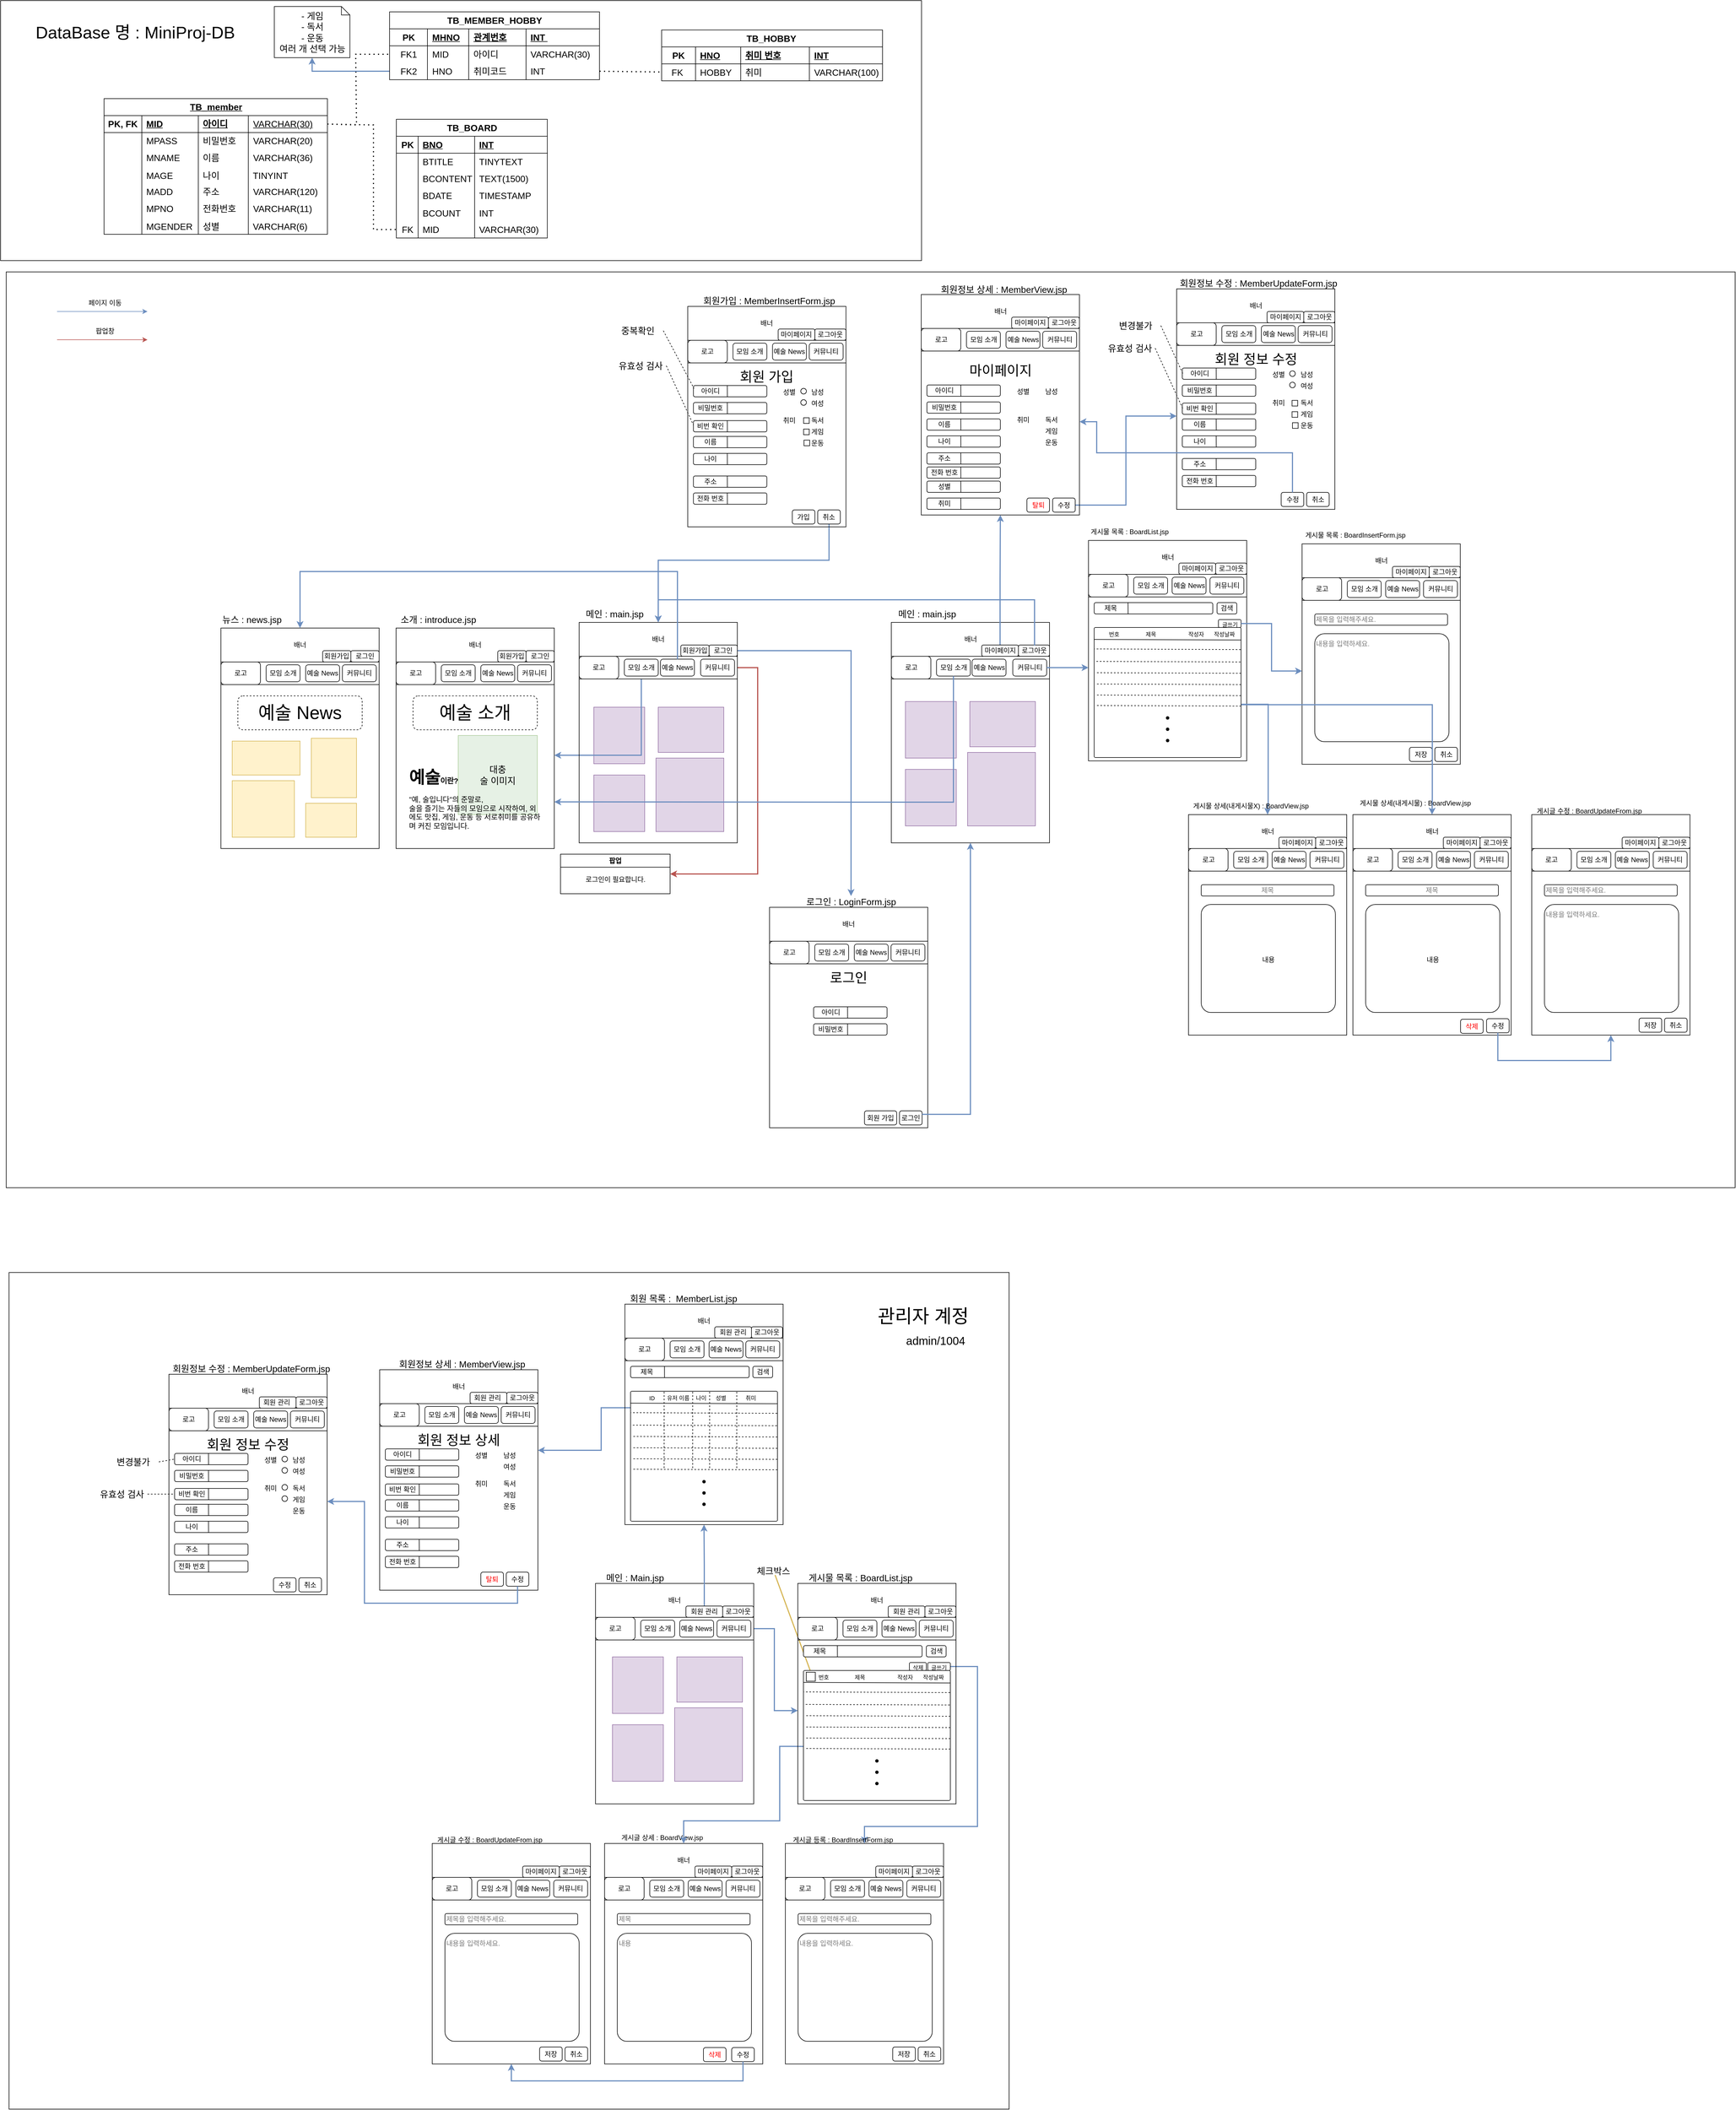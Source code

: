 <mxfile version="24.1.0" type="device">
  <diagram id="C5RBs43oDa-KdzZeNtuy" name="Page-1">
    <mxGraphModel dx="2875" dy="1883" grid="1" gridSize="10" guides="1" tooltips="1" connect="1" arrows="1" fold="1" page="1" pageScale="1" pageWidth="827" pageHeight="1169" math="0" shadow="0">
      <root>
        <mxCell id="WIyWlLk6GJQsqaUBKTNV-0" />
        <mxCell id="WIyWlLk6GJQsqaUBKTNV-1" parent="WIyWlLk6GJQsqaUBKTNV-0" />
        <mxCell id="1OnyUaxKHy71_ISLedoz-434" value="" style="rounded=0;whiteSpace=wrap;html=1;" parent="WIyWlLk6GJQsqaUBKTNV-1" vertex="1">
          <mxGeometry x="-835" y="1230" width="1770" height="1480" as="geometry" />
        </mxCell>
        <mxCell id="cMTieieWDEyPHcJreFlI-405" value=" " style="rounded=0;whiteSpace=wrap;html=1;" parent="WIyWlLk6GJQsqaUBKTNV-1" vertex="1">
          <mxGeometry x="-840" y="-540" width="3060" height="1620" as="geometry" />
        </mxCell>
        <mxCell id="cMTieieWDEyPHcJreFlI-157" value="" style="group" parent="WIyWlLk6GJQsqaUBKTNV-1" vertex="1" connectable="0">
          <mxGeometry x="-750" y="-500" width="160" height="80" as="geometry" />
        </mxCell>
        <mxCell id="n92OYu4wm4hoa8Yo8Qmy-78" value="" style="endArrow=classic;html=1;rounded=0;fillColor=#dae8fc;strokeColor=#6c8ebf;" parent="cMTieieWDEyPHcJreFlI-157" edge="1">
          <mxGeometry width="50" height="50" relative="1" as="geometry">
            <mxPoint y="30" as="sourcePoint" />
            <mxPoint x="160" y="30" as="targetPoint" />
          </mxGeometry>
        </mxCell>
        <mxCell id="n92OYu4wm4hoa8Yo8Qmy-79" value="" style="endArrow=classic;html=1;rounded=0;fillColor=#f8cecc;strokeColor=#b85450;" parent="cMTieieWDEyPHcJreFlI-157" edge="1">
          <mxGeometry width="50" height="50" relative="1" as="geometry">
            <mxPoint y="80" as="sourcePoint" />
            <mxPoint x="160" y="80" as="targetPoint" />
          </mxGeometry>
        </mxCell>
        <mxCell id="n92OYu4wm4hoa8Yo8Qmy-80" value="페이지 이동" style="text;html=1;align=center;verticalAlign=middle;whiteSpace=wrap;rounded=0;" parent="cMTieieWDEyPHcJreFlI-157" vertex="1">
          <mxGeometry x="50" width="70" height="30" as="geometry" />
        </mxCell>
        <mxCell id="n92OYu4wm4hoa8Yo8Qmy-82" value="팝업창" style="text;html=1;align=center;verticalAlign=middle;whiteSpace=wrap;rounded=0;" parent="cMTieieWDEyPHcJreFlI-157" vertex="1">
          <mxGeometry x="55" y="50" width="60" height="30" as="geometry" />
        </mxCell>
        <mxCell id="n92OYu4wm4hoa8Yo8Qmy-70" value="팝업" style="swimlane;whiteSpace=wrap;html=1;" parent="WIyWlLk6GJQsqaUBKTNV-1" vertex="1">
          <mxGeometry x="141" y="490" width="194" height="70" as="geometry" />
        </mxCell>
        <mxCell id="n92OYu4wm4hoa8Yo8Qmy-71" value="로그인이 필요합니다." style="text;html=1;align=center;verticalAlign=middle;whiteSpace=wrap;rounded=0;" parent="n92OYu4wm4hoa8Yo8Qmy-70" vertex="1">
          <mxGeometry x="37.5" y="30" width="119" height="30" as="geometry" />
        </mxCell>
        <mxCell id="n92OYu4wm4hoa8Yo8Qmy-1114" value="" style="edgeStyle=orthogonalEdgeStyle;rounded=0;orthogonalLoop=1;jettySize=auto;html=1;fontFamily=Helvetica;fontSize=16;fontColor=default;fillColor=#f8cecc;strokeColor=#b85450;strokeWidth=2;" parent="WIyWlLk6GJQsqaUBKTNV-1" source="n92OYu4wm4hoa8Yo8Qmy-10" target="n92OYu4wm4hoa8Yo8Qmy-70" edge="1">
          <mxGeometry relative="1" as="geometry">
            <mxPoint x="530" y="530" as="targetPoint" />
            <Array as="points">
              <mxPoint x="490" y="160" />
              <mxPoint x="490" y="525" />
            </Array>
          </mxGeometry>
        </mxCell>
        <mxCell id="n92OYu4wm4hoa8Yo8Qmy-1127" value="" style="swimlane;whiteSpace=wrap;html=1;startSize=40;" parent="WIyWlLk6GJQsqaUBKTNV-1" vertex="1">
          <mxGeometry x="-150" y="150" width="280" height="330" as="geometry" />
        </mxCell>
        <mxCell id="n92OYu4wm4hoa8Yo8Qmy-1128" value="로고" style="rounded=1;whiteSpace=wrap;html=1;" parent="n92OYu4wm4hoa8Yo8Qmy-1127" vertex="1">
          <mxGeometry width="70" height="40" as="geometry" />
        </mxCell>
        <mxCell id="n92OYu4wm4hoa8Yo8Qmy-1129" value="모임 소개" style="rounded=1;whiteSpace=wrap;html=1;" parent="n92OYu4wm4hoa8Yo8Qmy-1127" vertex="1">
          <mxGeometry x="80" y="5" width="60" height="30" as="geometry" />
        </mxCell>
        <mxCell id="n92OYu4wm4hoa8Yo8Qmy-1131" value="커뮤니티" style="rounded=1;whiteSpace=wrap;html=1;" parent="n92OYu4wm4hoa8Yo8Qmy-1127" vertex="1">
          <mxGeometry x="215" y="5" width="60" height="30" as="geometry" />
        </mxCell>
        <mxCell id="n92OYu4wm4hoa8Yo8Qmy-1132" value="배너" style="rounded=0;whiteSpace=wrap;html=1;" parent="n92OYu4wm4hoa8Yo8Qmy-1127" vertex="1">
          <mxGeometry y="-60" width="280" height="60" as="geometry" />
        </mxCell>
        <mxCell id="n92OYu4wm4hoa8Yo8Qmy-1133" value="회원가입" style="rounded=1;whiteSpace=wrap;html=1;" parent="n92OYu4wm4hoa8Yo8Qmy-1127" vertex="1">
          <mxGeometry x="180" y="-20" width="50" height="20" as="geometry" />
        </mxCell>
        <mxCell id="n92OYu4wm4hoa8Yo8Qmy-1134" value="로그인" style="rounded=1;whiteSpace=wrap;html=1;" parent="n92OYu4wm4hoa8Yo8Qmy-1127" vertex="1">
          <mxGeometry x="230" y="-20" width="50" height="20" as="geometry" />
        </mxCell>
        <mxCell id="n92OYu4wm4hoa8Yo8Qmy-1142" value="&lt;font style=&quot;font-size: 32px;&quot;&gt;예술 소개&lt;/font&gt;" style="rounded=1;whiteSpace=wrap;html=1;strokeColor=default;align=center;verticalAlign=middle;fontFamily=Helvetica;fontSize=16;fontColor=default;fillColor=default;dashed=1;" parent="n92OYu4wm4hoa8Yo8Qmy-1127" vertex="1">
          <mxGeometry x="30.01" y="60" width="220" height="60" as="geometry" />
        </mxCell>
        <mxCell id="n92OYu4wm4hoa8Yo8Qmy-1143" value="대충&lt;div&gt;술 이미지&lt;/div&gt;" style="whiteSpace=wrap;html=1;aspect=fixed;strokeColor=#82b366;align=center;verticalAlign=middle;fontFamily=Helvetica;fontSize=16;fillColor=#d5e8d4;opacity=60;" parent="n92OYu4wm4hoa8Yo8Qmy-1127" vertex="1">
          <mxGeometry x="110" y="130" width="140" height="140" as="geometry" />
        </mxCell>
        <mxCell id="n92OYu4wm4hoa8Yo8Qmy-1141" value="&lt;h1 style=&quot;margin-top: 0px; font-size: 13px;&quot;&gt;&lt;font style=&quot;font-size: 30px;&quot;&gt;예술&lt;/font&gt;&lt;font style=&quot;font-size: 13px;&quot;&gt;이란?&lt;/font&gt;&lt;/h1&gt;&lt;p style=&quot;font-size: 13px;&quot;&gt;&lt;font style=&quot;font-size: 13px;&quot;&gt;&quot;예, 술입니다&quot;의 준말로,&lt;br&gt;&lt;span style=&quot;background-color: initial;&quot;&gt;술을 즐기는 자들의 모임으로 시작하여, 외에도 맛집, 게임, 운동 등 서로취미를 공유하며 커진 모임입니다.&lt;/span&gt;&lt;/font&gt;&lt;/p&gt;" style="text;html=1;whiteSpace=wrap;overflow=hidden;rounded=0;fontFamily=Helvetica;fontSize=16;fontColor=default;" parent="n92OYu4wm4hoa8Yo8Qmy-1127" vertex="1">
          <mxGeometry x="21.13" y="180" width="237.75" height="142" as="geometry" />
        </mxCell>
        <mxCell id="n92OYu4wm4hoa8Yo8Qmy-1180" value="예술 News" style="rounded=1;whiteSpace=wrap;html=1;" parent="n92OYu4wm4hoa8Yo8Qmy-1127" vertex="1">
          <mxGeometry x="150" y="5" width="60" height="30" as="geometry" />
        </mxCell>
        <mxCell id="n92OYu4wm4hoa8Yo8Qmy-1534" value="소개 : introduce.jsp" style="text;html=1;align=center;verticalAlign=middle;whiteSpace=wrap;rounded=0;fontFamily=Helvetica;fontSize=16;fontColor=default;" parent="WIyWlLk6GJQsqaUBKTNV-1" vertex="1">
          <mxGeometry x="-150" y="60" width="150" height="30" as="geometry" />
        </mxCell>
        <mxCell id="n92OYu4wm4hoa8Yo8Qmy-1535" value="메인 : main.jsp" style="text;html=1;align=center;verticalAlign=middle;whiteSpace=wrap;rounded=0;fontFamily=Helvetica;fontSize=16;fontColor=default;" parent="WIyWlLk6GJQsqaUBKTNV-1" vertex="1">
          <mxGeometry x="174" y="50" width="126" height="30" as="geometry" />
        </mxCell>
        <mxCell id="k3mhr96f53SlcjIBW1lZ-3" value="" style="rounded=0;whiteSpace=wrap;html=1;fillColor=#e1d5e7;strokeColor=#9673a6;" parent="WIyWlLk6GJQsqaUBKTNV-1" vertex="1">
          <mxGeometry x="200" y="230" width="90" height="100" as="geometry" />
        </mxCell>
        <mxCell id="n92OYu4wm4hoa8Yo8Qmy-1159" value="" style="edgeStyle=orthogonalEdgeStyle;rounded=0;orthogonalLoop=1;jettySize=auto;html=1;fontFamily=Helvetica;fontSize=16;fontColor=default;fillColor=#dae8fc;strokeColor=#6c8ebf;strokeWidth=2;entryX=1;entryY=0.5;entryDx=0;entryDy=0;exitX=0.5;exitY=1;exitDx=0;exitDy=0;" parent="WIyWlLk6GJQsqaUBKTNV-1" source="n92OYu4wm4hoa8Yo8Qmy-4" target="n92OYu4wm4hoa8Yo8Qmy-1127" edge="1">
          <mxGeometry relative="1" as="geometry">
            <mxPoint x="240" y="280" as="targetPoint" />
            <Array as="points">
              <mxPoint x="284" y="315" />
            </Array>
          </mxGeometry>
        </mxCell>
        <mxCell id="k3mhr96f53SlcjIBW1lZ-4" value="" style="rounded=0;whiteSpace=wrap;html=1;fillColor=#e1d5e7;strokeColor=#9673a6;" parent="WIyWlLk6GJQsqaUBKTNV-1" vertex="1">
          <mxGeometry x="314" y="230" width="116" height="80" as="geometry" />
        </mxCell>
        <mxCell id="k3mhr96f53SlcjIBW1lZ-6" value="" style="rounded=0;whiteSpace=wrap;html=1;fillColor=#e1d5e7;strokeColor=#9673a6;" parent="WIyWlLk6GJQsqaUBKTNV-1" vertex="1">
          <mxGeometry x="310" y="320" width="120" height="130" as="geometry" />
        </mxCell>
        <mxCell id="k3mhr96f53SlcjIBW1lZ-7" value="" style="rounded=0;whiteSpace=wrap;html=1;fillColor=#e1d5e7;strokeColor=#9673a6;" parent="WIyWlLk6GJQsqaUBKTNV-1" vertex="1">
          <mxGeometry x="200" y="350" width="90" height="100" as="geometry" />
        </mxCell>
        <mxCell id="n92OYu4wm4hoa8Yo8Qmy-182" value="배너" style="rounded=0;whiteSpace=wrap;html=1;" parent="WIyWlLk6GJQsqaUBKTNV-1" vertex="1">
          <mxGeometry x="174" y="80" width="280" height="60" as="geometry" />
        </mxCell>
        <mxCell id="n92OYu4wm4hoa8Yo8Qmy-0" value="" style="swimlane;whiteSpace=wrap;html=1;startSize=40;" parent="WIyWlLk6GJQsqaUBKTNV-1" vertex="1">
          <mxGeometry x="174" y="140" width="280" height="330" as="geometry" />
        </mxCell>
        <mxCell id="n92OYu4wm4hoa8Yo8Qmy-1" value="로고" style="rounded=1;whiteSpace=wrap;html=1;" parent="n92OYu4wm4hoa8Yo8Qmy-0" vertex="1">
          <mxGeometry width="70" height="40" as="geometry" />
        </mxCell>
        <mxCell id="n92OYu4wm4hoa8Yo8Qmy-4" value="모임 소개" style="rounded=1;whiteSpace=wrap;html=1;fontStyle=0" parent="n92OYu4wm4hoa8Yo8Qmy-0" vertex="1">
          <mxGeometry x="80" y="5" width="60" height="30" as="geometry" />
        </mxCell>
        <mxCell id="n92OYu4wm4hoa8Yo8Qmy-10" value="커뮤니티" style="rounded=1;whiteSpace=wrap;html=1;" parent="n92OYu4wm4hoa8Yo8Qmy-0" vertex="1">
          <mxGeometry x="215" y="5" width="60" height="30" as="geometry" />
        </mxCell>
        <mxCell id="n92OYu4wm4hoa8Yo8Qmy-1179" value="예술 News" style="rounded=1;whiteSpace=wrap;html=1;" parent="n92OYu4wm4hoa8Yo8Qmy-0" vertex="1">
          <mxGeometry x="144" y="5" width="60" height="30" as="geometry" />
        </mxCell>
        <mxCell id="n92OYu4wm4hoa8Yo8Qmy-3" value="회원가입" style="rounded=1;whiteSpace=wrap;html=1;" parent="WIyWlLk6GJQsqaUBKTNV-1" vertex="1">
          <mxGeometry x="354" y="120" width="50" height="20" as="geometry" />
        </mxCell>
        <mxCell id="1OnyUaxKHy71_ISLedoz-436" value="" style="edgeStyle=orthogonalEdgeStyle;rounded=0;orthogonalLoop=1;jettySize=auto;html=1;entryX=0.5;entryY=0;entryDx=0;entryDy=0;fillColor=#dae8fc;strokeColor=#6c8ebf;strokeWidth=2;" parent="WIyWlLk6GJQsqaUBKTNV-1" source="n92OYu4wm4hoa8Yo8Qmy-7" target="1OnyUaxKHy71_ISLedoz-540" edge="1">
          <mxGeometry relative="1" as="geometry">
            <mxPoint x="534" y="130" as="targetPoint" />
          </mxGeometry>
        </mxCell>
        <mxCell id="n92OYu4wm4hoa8Yo8Qmy-7" value="로그인" style="rounded=1;whiteSpace=wrap;html=1;" parent="WIyWlLk6GJQsqaUBKTNV-1" vertex="1">
          <mxGeometry x="404" y="120" width="50" height="20" as="geometry" />
        </mxCell>
        <mxCell id="n92OYu4wm4hoa8Yo8Qmy-184" value="배너" style="rounded=0;whiteSpace=wrap;html=1;" parent="WIyWlLk6GJQsqaUBKTNV-1" vertex="1">
          <mxGeometry x="726.5" y="80" width="280" height="60" as="geometry" />
        </mxCell>
        <mxCell id="n92OYu4wm4hoa8Yo8Qmy-249" value="" style="edgeStyle=orthogonalEdgeStyle;rounded=0;orthogonalLoop=1;jettySize=auto;html=1;entryX=0.5;entryY=1;entryDx=0;entryDy=0;strokeWidth=2;fillColor=#dae8fc;strokeColor=#6c8ebf;" parent="WIyWlLk6GJQsqaUBKTNV-1" source="n92OYu4wm4hoa8Yo8Qmy-24" target="n92OYu4wm4hoa8Yo8Qmy-202" edge="1">
          <mxGeometry relative="1" as="geometry">
            <mxPoint x="893" y="40" as="targetPoint" />
          </mxGeometry>
        </mxCell>
        <mxCell id="n92OYu4wm4hoa8Yo8Qmy-701" value="" style="group" parent="WIyWlLk6GJQsqaUBKTNV-1" vertex="1" connectable="0">
          <mxGeometry x="1075.5" y="-65" width="280" height="390" as="geometry" />
        </mxCell>
        <mxCell id="n92OYu4wm4hoa8Yo8Qmy-702" value="배너" style="rounded=0;whiteSpace=wrap;html=1;" parent="n92OYu4wm4hoa8Yo8Qmy-701" vertex="1">
          <mxGeometry width="280" height="60" as="geometry" />
        </mxCell>
        <mxCell id="n92OYu4wm4hoa8Yo8Qmy-703" value="" style="swimlane;whiteSpace=wrap;html=1;startSize=40;" parent="n92OYu4wm4hoa8Yo8Qmy-701" vertex="1">
          <mxGeometry y="60" width="280" height="330" as="geometry" />
        </mxCell>
        <mxCell id="n92OYu4wm4hoa8Yo8Qmy-704" value="로고" style="rounded=1;whiteSpace=wrap;html=1;" parent="n92OYu4wm4hoa8Yo8Qmy-703" vertex="1">
          <mxGeometry width="70" height="40" as="geometry" />
        </mxCell>
        <mxCell id="n92OYu4wm4hoa8Yo8Qmy-705" value="모임 소개" style="rounded=1;whiteSpace=wrap;html=1;" parent="n92OYu4wm4hoa8Yo8Qmy-703" vertex="1">
          <mxGeometry x="80" y="5" width="60" height="30" as="geometry" />
        </mxCell>
        <mxCell id="n92OYu4wm4hoa8Yo8Qmy-707" value="커뮤니티" style="rounded=1;whiteSpace=wrap;html=1;" parent="n92OYu4wm4hoa8Yo8Qmy-703" vertex="1">
          <mxGeometry x="215" y="5" width="60" height="30" as="geometry" />
        </mxCell>
        <mxCell id="n92OYu4wm4hoa8Yo8Qmy-708" value="" style="group" parent="n92OYu4wm4hoa8Yo8Qmy-703" vertex="1" connectable="0">
          <mxGeometry x="10" y="50" width="210" height="20" as="geometry" />
        </mxCell>
        <mxCell id="n92OYu4wm4hoa8Yo8Qmy-709" value="" style="rounded=1;whiteSpace=wrap;html=1;" parent="n92OYu4wm4hoa8Yo8Qmy-708" vertex="1">
          <mxGeometry width="210" height="20" as="geometry" />
        </mxCell>
        <mxCell id="n92OYu4wm4hoa8Yo8Qmy-710" value="제목&amp;nbsp;" style="text;html=1;align=center;verticalAlign=middle;whiteSpace=wrap;rounded=0;" parent="n92OYu4wm4hoa8Yo8Qmy-708" vertex="1">
          <mxGeometry x="1" width="59" height="20" as="geometry" />
        </mxCell>
        <mxCell id="n92OYu4wm4hoa8Yo8Qmy-711" value="" style="endArrow=none;html=1;rounded=0;entryX=0.338;entryY=0.003;entryDx=0;entryDy=0;entryPerimeter=0;exitX=0.339;exitY=0.998;exitDx=0;exitDy=0;exitPerimeter=0;" parent="n92OYu4wm4hoa8Yo8Qmy-708" edge="1">
          <mxGeometry width="50" height="50" relative="1" as="geometry">
            <mxPoint x="60.13" y="20.0" as="sourcePoint" />
            <mxPoint x="60.0" y="0.1" as="targetPoint" />
          </mxGeometry>
        </mxCell>
        <mxCell id="n92OYu4wm4hoa8Yo8Qmy-712" value="검색" style="rounded=1;whiteSpace=wrap;html=1;" parent="n92OYu4wm4hoa8Yo8Qmy-703" vertex="1">
          <mxGeometry x="227.5" y="50" width="35" height="20" as="geometry" />
        </mxCell>
        <mxCell id="n92OYu4wm4hoa8Yo8Qmy-713" value="" style="group" parent="n92OYu4wm4hoa8Yo8Qmy-703" vertex="1" connectable="0">
          <mxGeometry x="10" y="94" width="260" height="230" as="geometry" />
        </mxCell>
        <mxCell id="n92OYu4wm4hoa8Yo8Qmy-714" value="" style="rounded=1;whiteSpace=wrap;html=1;strokeColor=default;align=center;verticalAlign=middle;fontFamily=Helvetica;fontSize=16;fontColor=default;fillColor=default;arcSize=1;" parent="n92OYu4wm4hoa8Yo8Qmy-713" vertex="1">
          <mxGeometry width="260" height="230" as="geometry" />
        </mxCell>
        <mxCell id="n92OYu4wm4hoa8Yo8Qmy-715" value="&lt;span style=&quot;font-size: 10px;&quot;&gt;번호&lt;/span&gt;" style="text;html=1;align=center;verticalAlign=middle;whiteSpace=wrap;rounded=0;fontFamily=Helvetica;fontSize=16;fontColor=default;" parent="n92OYu4wm4hoa8Yo8Qmy-713" vertex="1">
          <mxGeometry x="20.5" width="30" height="20" as="geometry" />
        </mxCell>
        <mxCell id="n92OYu4wm4hoa8Yo8Qmy-716" value="" style="shape=waypoint;sketch=0;fillStyle=solid;size=6;pointerEvents=1;points=[];fillColor=none;resizable=0;rotatable=0;perimeter=centerPerimeter;snapToPoint=1;strokeColor=default;align=center;verticalAlign=middle;fontFamily=Helvetica;fontSize=16;fontColor=default;" parent="n92OYu4wm4hoa8Yo8Qmy-713" vertex="1">
          <mxGeometry x="120" y="170" width="20" height="20" as="geometry" />
        </mxCell>
        <mxCell id="n92OYu4wm4hoa8Yo8Qmy-717" value="" style="shape=waypoint;sketch=0;fillStyle=solid;size=6;pointerEvents=1;points=[];fillColor=none;resizable=0;rotatable=0;perimeter=centerPerimeter;snapToPoint=1;strokeColor=default;align=center;verticalAlign=middle;fontFamily=Helvetica;fontSize=16;fontColor=default;" parent="n92OYu4wm4hoa8Yo8Qmy-713" vertex="1">
          <mxGeometry x="120" y="150" width="20" height="20" as="geometry" />
        </mxCell>
        <mxCell id="n92OYu4wm4hoa8Yo8Qmy-718" value="" style="shape=waypoint;sketch=0;fillStyle=solid;size=6;pointerEvents=1;points=[];fillColor=none;resizable=0;rotatable=0;perimeter=centerPerimeter;snapToPoint=1;strokeColor=default;align=center;verticalAlign=middle;fontFamily=Helvetica;fontSize=16;fontColor=default;" parent="n92OYu4wm4hoa8Yo8Qmy-713" vertex="1">
          <mxGeometry x="120" y="190" width="20" height="20" as="geometry" />
        </mxCell>
        <mxCell id="n92OYu4wm4hoa8Yo8Qmy-719" value="&lt;span style=&quot;font-size: 10px;&quot;&gt;제목&lt;/span&gt;" style="text;html=1;align=center;verticalAlign=middle;whiteSpace=wrap;rounded=0;fontFamily=Helvetica;fontSize=16;fontColor=default;" parent="n92OYu4wm4hoa8Yo8Qmy-713" vertex="1">
          <mxGeometry x="35" width="130" height="20" as="geometry" />
        </mxCell>
        <mxCell id="n92OYu4wm4hoa8Yo8Qmy-720" value="&lt;span style=&quot;font-size: 10px;&quot;&gt;작성자&lt;/span&gt;" style="text;html=1;align=center;verticalAlign=middle;whiteSpace=wrap;rounded=0;fontFamily=Helvetica;fontSize=16;fontColor=default;" parent="n92OYu4wm4hoa8Yo8Qmy-713" vertex="1">
          <mxGeometry x="155" width="50" height="20" as="geometry" />
        </mxCell>
        <mxCell id="n92OYu4wm4hoa8Yo8Qmy-721" value="&lt;span style=&quot;font-size: 10px;&quot;&gt;작성날짜&lt;/span&gt;" style="text;html=1;align=center;verticalAlign=middle;whiteSpace=wrap;rounded=0;fontFamily=Helvetica;fontSize=16;fontColor=default;" parent="n92OYu4wm4hoa8Yo8Qmy-713" vertex="1">
          <mxGeometry x="205" width="50" height="20" as="geometry" />
        </mxCell>
        <mxCell id="n92OYu4wm4hoa8Yo8Qmy-722" value="" style="endArrow=none;dashed=1;html=1;rounded=0;fontFamily=Helvetica;fontSize=16;fontColor=default;entryX=0.004;entryY=0.165;entryDx=0;entryDy=0;entryPerimeter=0;exitX=0.998;exitY=0.17;exitDx=0;exitDy=0;exitPerimeter=0;" parent="n92OYu4wm4hoa8Yo8Qmy-713" source="n92OYu4wm4hoa8Yo8Qmy-714" target="n92OYu4wm4hoa8Yo8Qmy-714" edge="1">
          <mxGeometry width="50" height="50" relative="1" as="geometry">
            <mxPoint x="160" y="130" as="sourcePoint" />
            <mxPoint x="210" y="80" as="targetPoint" />
          </mxGeometry>
        </mxCell>
        <mxCell id="n92OYu4wm4hoa8Yo8Qmy-723" value="" style="endArrow=none;dashed=1;html=1;rounded=0;fontFamily=Helvetica;fontSize=16;fontColor=default;entryX=0.004;entryY=0.165;entryDx=0;entryDy=0;entryPerimeter=0;exitX=0.998;exitY=0.17;exitDx=0;exitDy=0;exitPerimeter=0;" parent="n92OYu4wm4hoa8Yo8Qmy-713" edge="1">
          <mxGeometry width="50" height="50" relative="1" as="geometry">
            <mxPoint x="259" y="61" as="sourcePoint" />
            <mxPoint x="1" y="60" as="targetPoint" />
          </mxGeometry>
        </mxCell>
        <mxCell id="n92OYu4wm4hoa8Yo8Qmy-724" value="" style="endArrow=none;dashed=1;html=1;rounded=0;fontFamily=Helvetica;fontSize=16;fontColor=default;entryX=0.004;entryY=0.165;entryDx=0;entryDy=0;entryPerimeter=0;exitX=0.998;exitY=0.17;exitDx=0;exitDy=0;exitPerimeter=0;" parent="n92OYu4wm4hoa8Yo8Qmy-713" edge="1">
          <mxGeometry width="50" height="50" relative="1" as="geometry">
            <mxPoint x="260" y="81" as="sourcePoint" />
            <mxPoint x="2" y="80" as="targetPoint" />
          </mxGeometry>
        </mxCell>
        <mxCell id="n92OYu4wm4hoa8Yo8Qmy-725" value="" style="endArrow=none;dashed=1;html=1;rounded=0;fontFamily=Helvetica;fontSize=16;fontColor=default;entryX=0.004;entryY=0.165;entryDx=0;entryDy=0;entryPerimeter=0;exitX=0.998;exitY=0.17;exitDx=0;exitDy=0;exitPerimeter=0;" parent="n92OYu4wm4hoa8Yo8Qmy-713" edge="1">
          <mxGeometry width="50" height="50" relative="1" as="geometry">
            <mxPoint x="260" y="101" as="sourcePoint" />
            <mxPoint x="2" y="100" as="targetPoint" />
          </mxGeometry>
        </mxCell>
        <mxCell id="n92OYu4wm4hoa8Yo8Qmy-726" value="" style="endArrow=none;dashed=1;html=1;rounded=0;fontFamily=Helvetica;fontSize=16;fontColor=default;entryX=0.004;entryY=0.165;entryDx=0;entryDy=0;entryPerimeter=0;exitX=0.998;exitY=0.17;exitDx=0;exitDy=0;exitPerimeter=0;" parent="n92OYu4wm4hoa8Yo8Qmy-713" edge="1">
          <mxGeometry width="50" height="50" relative="1" as="geometry">
            <mxPoint x="260" y="120.5" as="sourcePoint" />
            <mxPoint x="2" y="119.5" as="targetPoint" />
          </mxGeometry>
        </mxCell>
        <mxCell id="n92OYu4wm4hoa8Yo8Qmy-727" value="" style="endArrow=none;dashed=1;html=1;rounded=0;fontFamily=Helvetica;fontSize=16;fontColor=default;entryX=0.004;entryY=0.165;entryDx=0;entryDy=0;entryPerimeter=0;exitX=0.998;exitY=0.17;exitDx=0;exitDy=0;exitPerimeter=0;" parent="n92OYu4wm4hoa8Yo8Qmy-713" edge="1">
          <mxGeometry width="50" height="50" relative="1" as="geometry">
            <mxPoint x="260" y="139" as="sourcePoint" />
            <mxPoint x="2" y="138" as="targetPoint" />
          </mxGeometry>
        </mxCell>
        <mxCell id="n92OYu4wm4hoa8Yo8Qmy-728" value="" style="endArrow=none;html=1;rounded=0;fontFamily=Helvetica;fontSize=16;fontColor=default;entryX=-0.002;entryY=0.092;entryDx=0;entryDy=0;entryPerimeter=0;exitX=0.998;exitY=0.096;exitDx=0;exitDy=0;exitPerimeter=0;fontStyle=1" parent="n92OYu4wm4hoa8Yo8Qmy-713" source="n92OYu4wm4hoa8Yo8Qmy-714" target="n92OYu4wm4hoa8Yo8Qmy-714" edge="1">
          <mxGeometry width="50" height="50" relative="1" as="geometry">
            <mxPoint x="-80" y="180" as="sourcePoint" />
            <mxPoint x="-30" y="130" as="targetPoint" />
          </mxGeometry>
        </mxCell>
        <mxCell id="n92OYu4wm4hoa8Yo8Qmy-729" value="&lt;font style=&quot;font-size: 10px;&quot;&gt;글쓰기&lt;/font&gt;" style="rounded=1;whiteSpace=wrap;html=1;strokeColor=default;align=center;verticalAlign=middle;fontFamily=Helvetica;fontSize=16;fontColor=default;fillColor=default;" parent="n92OYu4wm4hoa8Yo8Qmy-703" vertex="1">
          <mxGeometry x="230" y="80" width="40" height="14" as="geometry" />
        </mxCell>
        <mxCell id="n92OYu4wm4hoa8Yo8Qmy-1176" value="예술 News" style="rounded=1;whiteSpace=wrap;html=1;" parent="n92OYu4wm4hoa8Yo8Qmy-703" vertex="1">
          <mxGeometry x="148" y="5" width="60" height="30" as="geometry" />
        </mxCell>
        <mxCell id="n92OYu4wm4hoa8Yo8Qmy-730" value="마이페이지" style="rounded=1;whiteSpace=wrap;html=1;" parent="n92OYu4wm4hoa8Yo8Qmy-701" vertex="1">
          <mxGeometry x="160" y="40" width="65" height="20" as="geometry" />
        </mxCell>
        <mxCell id="n92OYu4wm4hoa8Yo8Qmy-731" value="로그아웃" style="rounded=1;whiteSpace=wrap;html=1;" parent="n92OYu4wm4hoa8Yo8Qmy-701" vertex="1">
          <mxGeometry x="225" y="40" width="55" height="20" as="geometry" />
        </mxCell>
        <mxCell id="n92OYu4wm4hoa8Yo8Qmy-753" value="" style="edgeStyle=orthogonalEdgeStyle;rounded=0;orthogonalLoop=1;jettySize=auto;html=1;fontFamily=Helvetica;fontSize=16;fontColor=default;entryX=0;entryY=0.5;entryDx=0;entryDy=0;strokeWidth=2;fillColor=#dae8fc;strokeColor=#6c8ebf;" parent="WIyWlLk6GJQsqaUBKTNV-1" source="n92OYu4wm4hoa8Yo8Qmy-729" target="n92OYu4wm4hoa8Yo8Qmy-747" edge="1">
          <mxGeometry relative="1" as="geometry">
            <mxPoint x="1404.5" y="175" as="targetPoint" />
          </mxGeometry>
        </mxCell>
        <mxCell id="n92OYu4wm4hoa8Yo8Qmy-921" value="" style="edgeStyle=orthogonalEdgeStyle;rounded=0;orthogonalLoop=1;jettySize=auto;html=1;fontFamily=Helvetica;fontSize=16;fontColor=default;strokeWidth=2;fillColor=#dae8fc;strokeColor=#6c8ebf;exitX=1.004;exitY=0.591;exitDx=0;exitDy=0;exitPerimeter=0;entryX=0.5;entryY=0;entryDx=0;entryDy=0;" parent="WIyWlLk6GJQsqaUBKTNV-1" source="n92OYu4wm4hoa8Yo8Qmy-714" target="cMTieieWDEyPHcJreFlI-62" edge="1">
          <mxGeometry relative="1" as="geometry">
            <mxPoint x="985.5" y="171" as="sourcePoint" />
            <mxPoint x="1196.5" y="371" as="targetPoint" />
            <Array as="points">
              <mxPoint x="1393.5" y="225" />
              <mxPoint x="1393.5" y="403" />
              <mxPoint x="1392.5" y="403" />
            </Array>
          </mxGeometry>
        </mxCell>
        <mxCell id="cMTieieWDEyPHcJreFlI-0" value="" style="group;verticalAlign=middle;" parent="WIyWlLk6GJQsqaUBKTNV-1" vertex="1" connectable="0">
          <mxGeometry x="1231.5" y="-510" width="280" height="390" as="geometry" />
        </mxCell>
        <mxCell id="cMTieieWDEyPHcJreFlI-1" value="" style="group" parent="cMTieieWDEyPHcJreFlI-0" vertex="1" connectable="0">
          <mxGeometry width="280" height="390" as="geometry" />
        </mxCell>
        <mxCell id="cMTieieWDEyPHcJreFlI-2" value="배너" style="rounded=0;whiteSpace=wrap;html=1;" parent="cMTieieWDEyPHcJreFlI-1" vertex="1">
          <mxGeometry width="280" height="60" as="geometry" />
        </mxCell>
        <mxCell id="cMTieieWDEyPHcJreFlI-3" value="" style="group" parent="cMTieieWDEyPHcJreFlI-1" vertex="1" connectable="0">
          <mxGeometry y="40" width="280" height="350" as="geometry" />
        </mxCell>
        <mxCell id="cMTieieWDEyPHcJreFlI-4" value="마이페이지" style="rounded=1;whiteSpace=wrap;html=1;" parent="cMTieieWDEyPHcJreFlI-3" vertex="1">
          <mxGeometry x="160" width="65" height="20" as="geometry" />
        </mxCell>
        <mxCell id="cMTieieWDEyPHcJreFlI-5" value="로그아웃" style="rounded=1;whiteSpace=wrap;html=1;" parent="cMTieieWDEyPHcJreFlI-3" vertex="1">
          <mxGeometry x="225" width="55" height="20" as="geometry" />
        </mxCell>
        <mxCell id="cMTieieWDEyPHcJreFlI-6" value="" style="group" parent="cMTieieWDEyPHcJreFlI-3" vertex="1" connectable="0">
          <mxGeometry x="10" y="130" width="130" height="20" as="geometry" />
        </mxCell>
        <mxCell id="cMTieieWDEyPHcJreFlI-7" value="" style="rounded=1;whiteSpace=wrap;html=1;" parent="cMTieieWDEyPHcJreFlI-6" vertex="1">
          <mxGeometry width="130" height="20" as="geometry" />
        </mxCell>
        <mxCell id="cMTieieWDEyPHcJreFlI-8" value="비밀번호" style="text;html=1;align=center;verticalAlign=middle;whiteSpace=wrap;rounded=0;" parent="cMTieieWDEyPHcJreFlI-6" vertex="1">
          <mxGeometry x="1" width="59" height="20" as="geometry" />
        </mxCell>
        <mxCell id="cMTieieWDEyPHcJreFlI-9" value="" style="endArrow=none;html=1;rounded=0;entryX=0.338;entryY=0.003;entryDx=0;entryDy=0;entryPerimeter=0;exitX=0.339;exitY=0.998;exitDx=0;exitDy=0;exitPerimeter=0;" parent="cMTieieWDEyPHcJreFlI-6" edge="1">
          <mxGeometry width="50" height="50" relative="1" as="geometry">
            <mxPoint x="60.13" y="20.0" as="sourcePoint" />
            <mxPoint x="60.0" y="0.1" as="targetPoint" />
          </mxGeometry>
        </mxCell>
        <mxCell id="cMTieieWDEyPHcJreFlI-10" value="" style="group" parent="cMTieieWDEyPHcJreFlI-3" vertex="1" connectable="0">
          <mxGeometry x="10" y="290" width="130" height="20" as="geometry" />
        </mxCell>
        <mxCell id="cMTieieWDEyPHcJreFlI-11" value="" style="rounded=1;whiteSpace=wrap;html=1;" parent="cMTieieWDEyPHcJreFlI-10" vertex="1">
          <mxGeometry width="130" height="20" as="geometry" />
        </mxCell>
        <mxCell id="cMTieieWDEyPHcJreFlI-12" value="전화 번호" style="text;html=1;align=center;verticalAlign=middle;whiteSpace=wrap;rounded=0;" parent="cMTieieWDEyPHcJreFlI-10" vertex="1">
          <mxGeometry x="1" width="59" height="20" as="geometry" />
        </mxCell>
        <mxCell id="cMTieieWDEyPHcJreFlI-13" value="" style="endArrow=none;html=1;rounded=0;entryX=0.338;entryY=0.003;entryDx=0;entryDy=0;entryPerimeter=0;exitX=0.339;exitY=0.998;exitDx=0;exitDy=0;exitPerimeter=0;" parent="cMTieieWDEyPHcJreFlI-10" edge="1">
          <mxGeometry width="50" height="50" relative="1" as="geometry">
            <mxPoint x="60.13" y="20.0" as="sourcePoint" />
            <mxPoint x="60.0" y="0.1" as="targetPoint" />
          </mxGeometry>
        </mxCell>
        <mxCell id="cMTieieWDEyPHcJreFlI-14" value="" style="group" parent="cMTieieWDEyPHcJreFlI-3" vertex="1" connectable="0">
          <mxGeometry x="10" y="220" width="130" height="20" as="geometry" />
        </mxCell>
        <mxCell id="cMTieieWDEyPHcJreFlI-15" value="" style="rounded=1;whiteSpace=wrap;html=1;" parent="cMTieieWDEyPHcJreFlI-14" vertex="1">
          <mxGeometry width="130" height="20" as="geometry" />
        </mxCell>
        <mxCell id="cMTieieWDEyPHcJreFlI-16" value="나이" style="text;html=1;align=center;verticalAlign=middle;whiteSpace=wrap;rounded=0;" parent="cMTieieWDEyPHcJreFlI-14" vertex="1">
          <mxGeometry x="1" width="59" height="20" as="geometry" />
        </mxCell>
        <mxCell id="cMTieieWDEyPHcJreFlI-17" value="" style="endArrow=none;html=1;rounded=0;entryX=0.338;entryY=0.003;entryDx=0;entryDy=0;entryPerimeter=0;exitX=0.339;exitY=0.998;exitDx=0;exitDy=0;exitPerimeter=0;" parent="cMTieieWDEyPHcJreFlI-14" edge="1">
          <mxGeometry width="50" height="50" relative="1" as="geometry">
            <mxPoint x="60.13" y="20.0" as="sourcePoint" />
            <mxPoint x="60.0" y="0.1" as="targetPoint" />
          </mxGeometry>
        </mxCell>
        <mxCell id="cMTieieWDEyPHcJreFlI-18" value="취소" style="rounded=1;whiteSpace=wrap;html=1;strokeColor=default;align=center;verticalAlign=middle;fontFamily=Helvetica;fontSize=12;fontColor=default;fillColor=default;" parent="cMTieieWDEyPHcJreFlI-3" vertex="1">
          <mxGeometry x="230" y="320" width="40" height="25" as="geometry" />
        </mxCell>
        <mxCell id="cMTieieWDEyPHcJreFlI-19" value="수정" style="rounded=1;whiteSpace=wrap;html=1;strokeColor=default;align=center;verticalAlign=middle;fontFamily=Helvetica;fontSize=12;fontColor=default;fillColor=default;" parent="cMTieieWDEyPHcJreFlI-3" vertex="1">
          <mxGeometry x="185" y="320" width="40" height="25" as="geometry" />
        </mxCell>
        <mxCell id="cMTieieWDEyPHcJreFlI-21" value="" style="group" parent="cMTieieWDEyPHcJreFlI-3" vertex="1" connectable="0">
          <mxGeometry x="10" y="162" width="130" height="20" as="geometry" />
        </mxCell>
        <mxCell id="cMTieieWDEyPHcJreFlI-22" value="" style="rounded=1;whiteSpace=wrap;html=1;" parent="cMTieieWDEyPHcJreFlI-21" vertex="1">
          <mxGeometry width="130" height="20" as="geometry" />
        </mxCell>
        <mxCell id="cMTieieWDEyPHcJreFlI-23" value="비번 확인" style="text;html=1;align=center;verticalAlign=middle;whiteSpace=wrap;rounded=0;" parent="cMTieieWDEyPHcJreFlI-21" vertex="1">
          <mxGeometry x="1" width="59" height="20" as="geometry" />
        </mxCell>
        <mxCell id="cMTieieWDEyPHcJreFlI-24" value="" style="endArrow=none;html=1;rounded=0;entryX=0.338;entryY=0.003;entryDx=0;entryDy=0;entryPerimeter=0;exitX=0.339;exitY=0.998;exitDx=0;exitDy=0;exitPerimeter=0;" parent="cMTieieWDEyPHcJreFlI-21" edge="1">
          <mxGeometry width="50" height="50" relative="1" as="geometry">
            <mxPoint x="60.13" y="20.0" as="sourcePoint" />
            <mxPoint x="60.0" y="0.1" as="targetPoint" />
          </mxGeometry>
        </mxCell>
        <mxCell id="cMTieieWDEyPHcJreFlI-25" value="" style="group" parent="cMTieieWDEyPHcJreFlI-3" vertex="1" connectable="0">
          <mxGeometry x="10" y="190" width="130" height="20" as="geometry" />
        </mxCell>
        <mxCell id="cMTieieWDEyPHcJreFlI-26" value="" style="rounded=1;whiteSpace=wrap;html=1;" parent="cMTieieWDEyPHcJreFlI-25" vertex="1">
          <mxGeometry width="130" height="20" as="geometry" />
        </mxCell>
        <mxCell id="cMTieieWDEyPHcJreFlI-27" value="이름" style="text;html=1;align=center;verticalAlign=middle;whiteSpace=wrap;rounded=0;" parent="cMTieieWDEyPHcJreFlI-25" vertex="1">
          <mxGeometry x="1" width="59" height="20" as="geometry" />
        </mxCell>
        <mxCell id="cMTieieWDEyPHcJreFlI-28" value="" style="endArrow=none;html=1;rounded=0;entryX=0.338;entryY=0.003;entryDx=0;entryDy=0;entryPerimeter=0;exitX=0.339;exitY=0.998;exitDx=0;exitDy=0;exitPerimeter=0;" parent="cMTieieWDEyPHcJreFlI-25" edge="1">
          <mxGeometry width="50" height="50" relative="1" as="geometry">
            <mxPoint x="60.13" y="20.0" as="sourcePoint" />
            <mxPoint x="60.0" y="0.1" as="targetPoint" />
          </mxGeometry>
        </mxCell>
        <mxCell id="cMTieieWDEyPHcJreFlI-29" value="&lt;font style=&quot;font-size: 12px;&quot;&gt;성별&lt;/font&gt;" style="text;html=1;align=center;verticalAlign=middle;whiteSpace=wrap;rounded=0;fontFamily=Helvetica;fontSize=16;fontColor=default;" parent="cMTieieWDEyPHcJreFlI-3" vertex="1">
          <mxGeometry x="160" y="100" width="40" height="20" as="geometry" />
        </mxCell>
        <mxCell id="cMTieieWDEyPHcJreFlI-30" value="" style="ellipse;whiteSpace=wrap;html=1;aspect=fixed;strokeColor=default;align=center;verticalAlign=middle;fontFamily=Helvetica;fontSize=16;fontColor=default;fillColor=default;" parent="cMTieieWDEyPHcJreFlI-3" vertex="1">
          <mxGeometry x="200" y="105" width="10" height="10" as="geometry" />
        </mxCell>
        <mxCell id="cMTieieWDEyPHcJreFlI-31" value="&lt;font style=&quot;font-size: 12px;&quot;&gt;남성&lt;/font&gt;" style="text;html=1;align=center;verticalAlign=middle;whiteSpace=wrap;rounded=0;fontFamily=Helvetica;fontSize=16;fontColor=default;" parent="cMTieieWDEyPHcJreFlI-3" vertex="1">
          <mxGeometry x="210" y="100" width="40" height="20" as="geometry" />
        </mxCell>
        <mxCell id="cMTieieWDEyPHcJreFlI-32" value="" style="ellipse;whiteSpace=wrap;html=1;aspect=fixed;strokeColor=default;align=center;verticalAlign=middle;fontFamily=Helvetica;fontSize=16;fontColor=default;fillColor=default;" parent="cMTieieWDEyPHcJreFlI-3" vertex="1">
          <mxGeometry x="200" y="125" width="10" height="10" as="geometry" />
        </mxCell>
        <mxCell id="cMTieieWDEyPHcJreFlI-33" value="&lt;font style=&quot;font-size: 12px;&quot;&gt;여성&lt;/font&gt;" style="text;html=1;align=center;verticalAlign=middle;whiteSpace=wrap;rounded=0;fontFamily=Helvetica;fontSize=16;fontColor=default;" parent="cMTieieWDEyPHcJreFlI-3" vertex="1">
          <mxGeometry x="210" y="120" width="40" height="20" as="geometry" />
        </mxCell>
        <mxCell id="cMTieieWDEyPHcJreFlI-34" value="" style="swimlane;whiteSpace=wrap;html=1;startSize=40;" parent="cMTieieWDEyPHcJreFlI-0" vertex="1">
          <mxGeometry y="60" width="280" height="330" as="geometry" />
        </mxCell>
        <mxCell id="cMTieieWDEyPHcJreFlI-35" value="로고" style="rounded=1;whiteSpace=wrap;html=1;" parent="cMTieieWDEyPHcJreFlI-34" vertex="1">
          <mxGeometry width="70" height="40" as="geometry" />
        </mxCell>
        <mxCell id="cMTieieWDEyPHcJreFlI-36" value="모임 소개" style="rounded=1;whiteSpace=wrap;html=1;" parent="cMTieieWDEyPHcJreFlI-34" vertex="1">
          <mxGeometry x="80" y="5" width="60" height="30" as="geometry" />
        </mxCell>
        <mxCell id="cMTieieWDEyPHcJreFlI-37" value="커뮤니티" style="rounded=1;whiteSpace=wrap;html=1;" parent="cMTieieWDEyPHcJreFlI-34" vertex="1">
          <mxGeometry x="215" y="5" width="60" height="30" as="geometry" />
        </mxCell>
        <mxCell id="cMTieieWDEyPHcJreFlI-38" value="" style="group" parent="cMTieieWDEyPHcJreFlI-34" vertex="1" connectable="0">
          <mxGeometry x="10" y="80" width="130" height="20" as="geometry" />
        </mxCell>
        <mxCell id="cMTieieWDEyPHcJreFlI-39" value="" style="rounded=1;whiteSpace=wrap;html=1;" parent="cMTieieWDEyPHcJreFlI-38" vertex="1">
          <mxGeometry width="130" height="20" as="geometry" />
        </mxCell>
        <mxCell id="cMTieieWDEyPHcJreFlI-40" value="아이디" style="text;html=1;align=center;verticalAlign=middle;whiteSpace=wrap;rounded=0;" parent="cMTieieWDEyPHcJreFlI-38" vertex="1">
          <mxGeometry x="1" width="59" height="20" as="geometry" />
        </mxCell>
        <mxCell id="cMTieieWDEyPHcJreFlI-41" value="" style="endArrow=none;html=1;rounded=0;entryX=0.338;entryY=0.003;entryDx=0;entryDy=0;entryPerimeter=0;exitX=0.339;exitY=0.998;exitDx=0;exitDy=0;exitPerimeter=0;" parent="cMTieieWDEyPHcJreFlI-38" edge="1">
          <mxGeometry width="50" height="50" relative="1" as="geometry">
            <mxPoint x="60.13" y="20.0" as="sourcePoint" />
            <mxPoint x="60.0" y="0.1" as="targetPoint" />
          </mxGeometry>
        </mxCell>
        <mxCell id="cMTieieWDEyPHcJreFlI-42" value="" style="group" parent="cMTieieWDEyPHcJreFlI-34" vertex="1" connectable="0">
          <mxGeometry x="10" y="240" width="130" height="20" as="geometry" />
        </mxCell>
        <mxCell id="cMTieieWDEyPHcJreFlI-43" value="" style="rounded=1;whiteSpace=wrap;html=1;" parent="cMTieieWDEyPHcJreFlI-42" vertex="1">
          <mxGeometry width="130" height="20" as="geometry" />
        </mxCell>
        <mxCell id="cMTieieWDEyPHcJreFlI-44" value="주소" style="text;html=1;align=center;verticalAlign=middle;whiteSpace=wrap;rounded=0;" parent="cMTieieWDEyPHcJreFlI-42" vertex="1">
          <mxGeometry x="1" width="59" height="20" as="geometry" />
        </mxCell>
        <mxCell id="cMTieieWDEyPHcJreFlI-45" value="" style="endArrow=none;html=1;rounded=0;entryX=0.338;entryY=0.003;entryDx=0;entryDy=0;entryPerimeter=0;exitX=0.339;exitY=0.998;exitDx=0;exitDy=0;exitPerimeter=0;" parent="cMTieieWDEyPHcJreFlI-42" edge="1">
          <mxGeometry width="50" height="50" relative="1" as="geometry">
            <mxPoint x="60.13" y="20.0" as="sourcePoint" />
            <mxPoint x="60.0" y="0.1" as="targetPoint" />
          </mxGeometry>
        </mxCell>
        <mxCell id="cMTieieWDEyPHcJreFlI-46" value="&lt;font style=&quot;font-size: 24px;&quot;&gt;회원 정보 수정&lt;/font&gt;" style="text;html=1;align=center;verticalAlign=middle;whiteSpace=wrap;rounded=0;fontSize=24;flipH=0;flipV=1;" parent="cMTieieWDEyPHcJreFlI-34" vertex="1">
          <mxGeometry x="35" y="40" width="210" height="50" as="geometry" />
        </mxCell>
        <mxCell id="cMTieieWDEyPHcJreFlI-47" value="예술 News" style="rounded=1;whiteSpace=wrap;html=1;" parent="cMTieieWDEyPHcJreFlI-34" vertex="1">
          <mxGeometry x="150" y="5" width="60" height="30" as="geometry" />
        </mxCell>
        <mxCell id="cMTieieWDEyPHcJreFlI-48" value="&lt;font style=&quot;font-size: 12px;&quot;&gt;취미&lt;/font&gt;" style="text;html=1;align=center;verticalAlign=middle;whiteSpace=wrap;rounded=0;fontFamily=Helvetica;fontSize=16;fontColor=default;" parent="cMTieieWDEyPHcJreFlI-34" vertex="1">
          <mxGeometry x="160" y="130" width="40" height="20" as="geometry" />
        </mxCell>
        <mxCell id="cMTieieWDEyPHcJreFlI-50" value="&lt;font style=&quot;font-size: 12px;&quot;&gt;독서&lt;/font&gt;" style="text;html=1;align=center;verticalAlign=middle;whiteSpace=wrap;rounded=0;fontFamily=Helvetica;fontSize=16;fontColor=default;" parent="cMTieieWDEyPHcJreFlI-34" vertex="1">
          <mxGeometry x="210" y="130" width="40" height="20" as="geometry" />
        </mxCell>
        <mxCell id="cMTieieWDEyPHcJreFlI-52" value="&lt;font style=&quot;font-size: 12px;&quot;&gt;게임&lt;/font&gt;" style="text;html=1;align=center;verticalAlign=middle;whiteSpace=wrap;rounded=0;fontFamily=Helvetica;fontSize=16;fontColor=default;" parent="cMTieieWDEyPHcJreFlI-34" vertex="1">
          <mxGeometry x="210" y="150" width="40" height="20" as="geometry" />
        </mxCell>
        <mxCell id="cMTieieWDEyPHcJreFlI-53" value="&lt;font style=&quot;font-size: 12px;&quot;&gt;운동&lt;/font&gt;" style="text;html=1;align=center;verticalAlign=middle;whiteSpace=wrap;rounded=0;fontFamily=Helvetica;fontSize=16;fontColor=default;" parent="cMTieieWDEyPHcJreFlI-34" vertex="1">
          <mxGeometry x="210" y="170" width="40" height="20" as="geometry" />
        </mxCell>
        <mxCell id="1OnyUaxKHy71_ISLedoz-530" value="" style="whiteSpace=wrap;html=1;aspect=fixed;" parent="cMTieieWDEyPHcJreFlI-34" vertex="1">
          <mxGeometry x="204.25" y="157.25" width="10" height="10" as="geometry" />
        </mxCell>
        <mxCell id="1OnyUaxKHy71_ISLedoz-531" value="" style="whiteSpace=wrap;html=1;aspect=fixed;" parent="cMTieieWDEyPHcJreFlI-34" vertex="1">
          <mxGeometry x="204.25" y="137.25" width="10" height="10" as="geometry" />
        </mxCell>
        <mxCell id="1OnyUaxKHy71_ISLedoz-532" value="" style="whiteSpace=wrap;html=1;aspect=fixed;" parent="cMTieieWDEyPHcJreFlI-34" vertex="1">
          <mxGeometry x="205" y="176.75" width="10" height="10" as="geometry" />
        </mxCell>
        <mxCell id="cMTieieWDEyPHcJreFlI-54" value="" style="endArrow=none;dashed=1;html=1;rounded=0;fontFamily=Helvetica;fontSize=16;fontColor=default;entryX=0;entryY=0.5;entryDx=0;entryDy=0;exitX=1;exitY=0.5;exitDx=0;exitDy=0;" parent="WIyWlLk6GJQsqaUBKTNV-1" source="cMTieieWDEyPHcJreFlI-55" target="cMTieieWDEyPHcJreFlI-40" edge="1">
          <mxGeometry width="50" height="50" relative="1" as="geometry">
            <mxPoint x="1043.5" y="-476" as="sourcePoint" />
            <mxPoint x="1253.5" y="-346" as="targetPoint" />
          </mxGeometry>
        </mxCell>
        <mxCell id="cMTieieWDEyPHcJreFlI-55" value="변경불가" style="text;html=1;align=center;verticalAlign=middle;whiteSpace=wrap;rounded=0;fontFamily=Helvetica;fontSize=16;fontColor=default;" parent="WIyWlLk6GJQsqaUBKTNV-1" vertex="1">
          <mxGeometry x="1113.5" y="-460" width="90" height="30" as="geometry" />
        </mxCell>
        <mxCell id="cMTieieWDEyPHcJreFlI-56" value="" style="endArrow=none;dashed=1;html=1;rounded=0;fontFamily=Helvetica;fontSize=16;fontColor=default;entryX=0;entryY=0.5;entryDx=0;entryDy=0;exitX=1;exitY=0.5;exitDx=0;exitDy=0;" parent="WIyWlLk6GJQsqaUBKTNV-1" source="cMTieieWDEyPHcJreFlI-57" target="cMTieieWDEyPHcJreFlI-23" edge="1">
          <mxGeometry width="50" height="50" relative="1" as="geometry">
            <mxPoint x="1193.5" y="-296" as="sourcePoint" />
            <mxPoint x="1323.5" y="-306" as="targetPoint" />
          </mxGeometry>
        </mxCell>
        <mxCell id="cMTieieWDEyPHcJreFlI-57" value="유효성 검사" style="text;html=1;align=center;verticalAlign=middle;whiteSpace=wrap;rounded=0;fontFamily=Helvetica;fontSize=16;fontColor=default;" parent="WIyWlLk6GJQsqaUBKTNV-1" vertex="1">
          <mxGeometry x="1103.5" y="-420" width="90" height="30" as="geometry" />
        </mxCell>
        <mxCell id="cMTieieWDEyPHcJreFlI-58" value="회원정보 수정 : MemberUpdateForm.jsp" style="text;html=1;align=center;verticalAlign=middle;whiteSpace=wrap;rounded=0;fontFamily=Helvetica;fontSize=16;fontColor=default;" parent="WIyWlLk6GJQsqaUBKTNV-1" vertex="1">
          <mxGeometry x="1231.5" y="-530" width="288.5" height="20" as="geometry" />
        </mxCell>
        <mxCell id="cMTieieWDEyPHcJreFlI-60" value="" style="edgeStyle=orthogonalEdgeStyle;rounded=0;orthogonalLoop=1;jettySize=auto;html=1;entryX=0;entryY=0.5;entryDx=0;entryDy=0;fillColor=#dae8fc;strokeColor=#6c8ebf;strokeWidth=2;" parent="WIyWlLk6GJQsqaUBKTNV-1" source="n92OYu4wm4hoa8Yo8Qmy-1550" target="cMTieieWDEyPHcJreFlI-34" edge="1">
          <mxGeometry relative="1" as="geometry">
            <mxPoint x="1132" y="-127.5" as="targetPoint" />
          </mxGeometry>
        </mxCell>
        <mxCell id="cMTieieWDEyPHcJreFlI-136" value="배너" style="rounded=0;whiteSpace=wrap;html=1;" parent="WIyWlLk6GJQsqaUBKTNV-1" vertex="1">
          <mxGeometry x="1543.5" y="420" width="280" height="60" as="geometry" />
        </mxCell>
        <mxCell id="cMTieieWDEyPHcJreFlI-137" value="" style="group" parent="WIyWlLk6GJQsqaUBKTNV-1" vertex="1" connectable="0">
          <mxGeometry x="1543.5" y="460" width="280" height="350" as="geometry" />
        </mxCell>
        <mxCell id="cMTieieWDEyPHcJreFlI-138" value="마이페이지" style="rounded=1;whiteSpace=wrap;html=1;" parent="cMTieieWDEyPHcJreFlI-137" vertex="1">
          <mxGeometry x="160" width="65" height="20" as="geometry" />
        </mxCell>
        <mxCell id="cMTieieWDEyPHcJreFlI-139" value="로그아웃" style="rounded=1;whiteSpace=wrap;html=1;" parent="cMTieieWDEyPHcJreFlI-137" vertex="1">
          <mxGeometry x="225" width="55" height="20" as="geometry" />
        </mxCell>
        <mxCell id="cMTieieWDEyPHcJreFlI-140" value="" style="swimlane;whiteSpace=wrap;html=1;startSize=40;" parent="cMTieieWDEyPHcJreFlI-137" vertex="1">
          <mxGeometry y="20" width="280" height="330" as="geometry" />
        </mxCell>
        <mxCell id="cMTieieWDEyPHcJreFlI-141" value="로고" style="rounded=1;whiteSpace=wrap;html=1;" parent="cMTieieWDEyPHcJreFlI-140" vertex="1">
          <mxGeometry width="70" height="40" as="geometry" />
        </mxCell>
        <mxCell id="cMTieieWDEyPHcJreFlI-142" value="모임 소개" style="rounded=1;whiteSpace=wrap;html=1;" parent="cMTieieWDEyPHcJreFlI-140" vertex="1">
          <mxGeometry x="80" y="5" width="60" height="30" as="geometry" />
        </mxCell>
        <mxCell id="cMTieieWDEyPHcJreFlI-143" value="커뮤니티" style="rounded=1;whiteSpace=wrap;html=1;" parent="cMTieieWDEyPHcJreFlI-140" vertex="1">
          <mxGeometry x="215" y="5" width="60" height="30" as="geometry" />
        </mxCell>
        <mxCell id="cMTieieWDEyPHcJreFlI-144" value=" " style="group;fontColor=default;" parent="cMTieieWDEyPHcJreFlI-140" vertex="1" connectable="0">
          <mxGeometry x="22.5" y="64" width="235" height="20" as="geometry" />
        </mxCell>
        <mxCell id="cMTieieWDEyPHcJreFlI-145" value="&lt;font color=&quot;#7a7a7a&quot;&gt;제목&lt;/font&gt;" style="rounded=1;whiteSpace=wrap;html=1;align=center;" parent="cMTieieWDEyPHcJreFlI-144" vertex="1">
          <mxGeometry width="235" height="20" as="geometry" />
        </mxCell>
        <mxCell id="cMTieieWDEyPHcJreFlI-146" value="&lt;font&gt;&lt;span style=&quot;font-size: 12px;&quot;&gt;내용&lt;/span&gt;&lt;/font&gt;" style="rounded=1;whiteSpace=wrap;html=1;strokeColor=default;align=center;verticalAlign=middle;fontFamily=Helvetica;fontSize=16;fontColor=default;fillColor=default;arcSize=9;" parent="cMTieieWDEyPHcJreFlI-140" vertex="1">
          <mxGeometry x="22.5" y="99" width="237.5" height="191" as="geometry" />
        </mxCell>
        <mxCell id="cMTieieWDEyPHcJreFlI-147" value="예술 News" style="rounded=1;whiteSpace=wrap;html=1;" parent="cMTieieWDEyPHcJreFlI-140" vertex="1">
          <mxGeometry x="148" y="5" width="60" height="30" as="geometry" />
        </mxCell>
        <mxCell id="cMTieieWDEyPHcJreFlI-150" value="&amp;nbsp;" style="text;html=1;align=center;verticalAlign=middle;whiteSpace=wrap;rounded=0;" parent="WIyWlLk6GJQsqaUBKTNV-1" vertex="1">
          <mxGeometry x="1543.5" y="390" width="141" height="30" as="geometry" />
        </mxCell>
        <mxCell id="k3mhr96f53SlcjIBW1lZ-12" value="" style="rounded=0;whiteSpace=wrap;html=1;fillColor=#e1d5e7;strokeColor=#9673a6;" parent="WIyWlLk6GJQsqaUBKTNV-1" vertex="1">
          <mxGeometry x="751.5" y="220" width="90" height="100" as="geometry" />
        </mxCell>
        <mxCell id="k3mhr96f53SlcjIBW1lZ-13" value="" style="rounded=0;whiteSpace=wrap;html=1;fillColor=#e1d5e7;strokeColor=#9673a6;" parent="WIyWlLk6GJQsqaUBKTNV-1" vertex="1">
          <mxGeometry x="865.5" y="220" width="116" height="80" as="geometry" />
        </mxCell>
        <mxCell id="k3mhr96f53SlcjIBW1lZ-14" value="" style="rounded=0;whiteSpace=wrap;html=1;fillColor=#e1d5e7;strokeColor=#9673a6;" parent="WIyWlLk6GJQsqaUBKTNV-1" vertex="1">
          <mxGeometry x="861.5" y="310" width="120" height="130" as="geometry" />
        </mxCell>
        <mxCell id="k3mhr96f53SlcjIBW1lZ-15" value="" style="rounded=0;whiteSpace=wrap;html=1;fillColor=#e1d5e7;strokeColor=#9673a6;" parent="WIyWlLk6GJQsqaUBKTNV-1" vertex="1">
          <mxGeometry x="751.5" y="340" width="90" height="100" as="geometry" />
        </mxCell>
        <mxCell id="cMTieieWDEyPHcJreFlI-62" value="배너" style="rounded=0;whiteSpace=wrap;html=1;" parent="WIyWlLk6GJQsqaUBKTNV-1" vertex="1">
          <mxGeometry x="1252.5" y="420" width="280" height="60" as="geometry" />
        </mxCell>
        <mxCell id="cMTieieWDEyPHcJreFlI-133" value="&amp;nbsp;" style="text;html=1;align=center;verticalAlign=middle;whiteSpace=wrap;rounded=0;" parent="WIyWlLk6GJQsqaUBKTNV-1" vertex="1">
          <mxGeometry x="1252.5" y="390" width="141" height="30" as="geometry" />
        </mxCell>
        <mxCell id="n92OYu4wm4hoa8Yo8Qmy-158" value="" style="group;rotation=-360;" parent="WIyWlLk6GJQsqaUBKTNV-1" vertex="1" connectable="0">
          <mxGeometry x="726.5" y="120" width="280" height="350" as="geometry" />
        </mxCell>
        <mxCell id="n92OYu4wm4hoa8Yo8Qmy-24" value="마이페이지" style="rounded=1;whiteSpace=wrap;html=1;rotation=-360;" parent="n92OYu4wm4hoa8Yo8Qmy-158" vertex="1">
          <mxGeometry x="160" width="65" height="20" as="geometry" />
        </mxCell>
        <mxCell id="n92OYu4wm4hoa8Yo8Qmy-25" value="로그아웃" style="rounded=1;whiteSpace=wrap;html=1;rotation=-360;" parent="n92OYu4wm4hoa8Yo8Qmy-158" vertex="1">
          <mxGeometry x="225" width="55" height="20" as="geometry" />
        </mxCell>
        <mxCell id="n92OYu4wm4hoa8Yo8Qmy-153" value="" style="swimlane;whiteSpace=wrap;html=1;startSize=40;rotation=-360;" parent="n92OYu4wm4hoa8Yo8Qmy-158" vertex="1">
          <mxGeometry y="20" width="280" height="330" as="geometry" />
        </mxCell>
        <mxCell id="n92OYu4wm4hoa8Yo8Qmy-154" value="로고" style="rounded=1;whiteSpace=wrap;html=1;rotation=-360;" parent="n92OYu4wm4hoa8Yo8Qmy-153" vertex="1">
          <mxGeometry width="70" height="40" as="geometry" />
        </mxCell>
        <mxCell id="n92OYu4wm4hoa8Yo8Qmy-155" value="모임 소개" style="rounded=1;whiteSpace=wrap;html=1;rotation=-360;" parent="n92OYu4wm4hoa8Yo8Qmy-153" vertex="1">
          <mxGeometry x="80" y="5" width="60" height="30" as="geometry" />
        </mxCell>
        <mxCell id="n92OYu4wm4hoa8Yo8Qmy-157" value="커뮤니티" style="rounded=1;whiteSpace=wrap;html=1;rotation=-360;" parent="n92OYu4wm4hoa8Yo8Qmy-153" vertex="1">
          <mxGeometry x="215" y="5" width="60" height="30" as="geometry" />
        </mxCell>
        <mxCell id="n92OYu4wm4hoa8Yo8Qmy-1178" value="예술 News" style="rounded=1;whiteSpace=wrap;html=1;rotation=-360;" parent="n92OYu4wm4hoa8Yo8Qmy-153" vertex="1">
          <mxGeometry x="143" y="5" width="60" height="30" as="geometry" />
        </mxCell>
        <mxCell id="1OnyUaxKHy71_ISLedoz-283" value="" style="swimlane;whiteSpace=wrap;html=1;startSize=40;" parent="WIyWlLk6GJQsqaUBKTNV-1" vertex="1">
          <mxGeometry x="-460" y="150" width="280" height="330" as="geometry" />
        </mxCell>
        <mxCell id="1OnyUaxKHy71_ISLedoz-284" value="로고" style="rounded=1;whiteSpace=wrap;html=1;" parent="1OnyUaxKHy71_ISLedoz-283" vertex="1">
          <mxGeometry width="70" height="40" as="geometry" />
        </mxCell>
        <mxCell id="1OnyUaxKHy71_ISLedoz-285" value="모임 소개" style="rounded=1;whiteSpace=wrap;html=1;" parent="1OnyUaxKHy71_ISLedoz-283" vertex="1">
          <mxGeometry x="80" y="5" width="60" height="30" as="geometry" />
        </mxCell>
        <mxCell id="1OnyUaxKHy71_ISLedoz-286" value="커뮤니티" style="rounded=1;whiteSpace=wrap;html=1;" parent="1OnyUaxKHy71_ISLedoz-283" vertex="1">
          <mxGeometry x="215" y="5" width="60" height="30" as="geometry" />
        </mxCell>
        <mxCell id="1OnyUaxKHy71_ISLedoz-287" value="배너" style="rounded=0;whiteSpace=wrap;html=1;" parent="1OnyUaxKHy71_ISLedoz-283" vertex="1">
          <mxGeometry y="-60" width="280" height="60" as="geometry" />
        </mxCell>
        <mxCell id="1OnyUaxKHy71_ISLedoz-288" value="회원가입" style="rounded=1;whiteSpace=wrap;html=1;" parent="1OnyUaxKHy71_ISLedoz-283" vertex="1">
          <mxGeometry x="180" y="-20" width="50" height="20" as="geometry" />
        </mxCell>
        <mxCell id="1OnyUaxKHy71_ISLedoz-289" value="로그인" style="rounded=1;whiteSpace=wrap;html=1;" parent="1OnyUaxKHy71_ISLedoz-283" vertex="1">
          <mxGeometry x="230" y="-20" width="50" height="20" as="geometry" />
        </mxCell>
        <mxCell id="1OnyUaxKHy71_ISLedoz-290" value="&lt;font style=&quot;font-size: 32px;&quot;&gt;예술 News&lt;/font&gt;" style="rounded=1;whiteSpace=wrap;html=1;strokeColor=default;align=center;verticalAlign=middle;fontFamily=Helvetica;fontSize=16;fontColor=default;fillColor=default;dashed=1;" parent="1OnyUaxKHy71_ISLedoz-283" vertex="1">
          <mxGeometry x="30.01" y="60" width="220" height="60" as="geometry" />
        </mxCell>
        <mxCell id="1OnyUaxKHy71_ISLedoz-293" value="예술 News" style="rounded=1;whiteSpace=wrap;html=1;" parent="1OnyUaxKHy71_ISLedoz-283" vertex="1">
          <mxGeometry x="150" y="5" width="60" height="30" as="geometry" />
        </mxCell>
        <mxCell id="1OnyUaxKHy71_ISLedoz-300" value="" style="rounded=0;whiteSpace=wrap;html=1;fillColor=#fff2cc;strokeColor=#d6b656;" parent="1OnyUaxKHy71_ISLedoz-283" vertex="1">
          <mxGeometry x="160" y="135" width="80" height="105" as="geometry" />
        </mxCell>
        <mxCell id="1OnyUaxKHy71_ISLedoz-295" value="" style="edgeStyle=orthogonalEdgeStyle;rounded=0;orthogonalLoop=1;jettySize=auto;html=1;fontFamily=Helvetica;fontSize=16;fontColor=default;fillColor=#dae8fc;strokeColor=#6c8ebf;strokeWidth=2;exitX=0.5;exitY=0;exitDx=0;exitDy=0;entryX=0.5;entryY=0;entryDx=0;entryDy=0;" parent="WIyWlLk6GJQsqaUBKTNV-1" source="n92OYu4wm4hoa8Yo8Qmy-1179" target="1OnyUaxKHy71_ISLedoz-287" edge="1">
          <mxGeometry relative="1" as="geometry">
            <mxPoint x="-320" y="130" as="targetPoint" />
            <Array as="points">
              <mxPoint x="348" y="-10" />
              <mxPoint x="-320" y="-10" />
            </Array>
            <mxPoint x="320.059" y="20" as="sourcePoint" />
          </mxGeometry>
        </mxCell>
        <mxCell id="1OnyUaxKHy71_ISLedoz-297" value="&lt;span style=&quot;font-size: 16px;&quot;&gt;뉴스 : news.jsp&lt;/span&gt;" style="text;html=1;align=center;verticalAlign=middle;whiteSpace=wrap;rounded=0;" parent="WIyWlLk6GJQsqaUBKTNV-1" vertex="1">
          <mxGeometry x="-460" y="60" width="110" height="30" as="geometry" />
        </mxCell>
        <mxCell id="1OnyUaxKHy71_ISLedoz-301" value="" style="rounded=0;whiteSpace=wrap;html=1;fillColor=#fff2cc;strokeColor=#d6b656;" parent="WIyWlLk6GJQsqaUBKTNV-1" vertex="1">
          <mxGeometry x="-440" y="290" width="120" height="60" as="geometry" />
        </mxCell>
        <mxCell id="1OnyUaxKHy71_ISLedoz-302" value="" style="rounded=0;whiteSpace=wrap;html=1;fillColor=#fff2cc;strokeColor=#d6b656;" parent="WIyWlLk6GJQsqaUBKTNV-1" vertex="1">
          <mxGeometry x="-440" y="360" width="110" height="100" as="geometry" />
        </mxCell>
        <mxCell id="1OnyUaxKHy71_ISLedoz-303" value="" style="rounded=0;whiteSpace=wrap;html=1;fillColor=#fff2cc;strokeColor=#d6b656;" parent="WIyWlLk6GJQsqaUBKTNV-1" vertex="1">
          <mxGeometry x="-310" y="400" width="90" height="60" as="geometry" />
        </mxCell>
        <mxCell id="cMTieieWDEyPHcJreFlI-64" value="" style="group" parent="WIyWlLk6GJQsqaUBKTNV-1" vertex="1" connectable="0">
          <mxGeometry x="1252.5" y="460" width="280" height="350" as="geometry" />
        </mxCell>
        <mxCell id="cMTieieWDEyPHcJreFlI-65" value="마이페이지" style="rounded=1;whiteSpace=wrap;html=1;" parent="cMTieieWDEyPHcJreFlI-64" vertex="1">
          <mxGeometry x="160" width="65" height="20" as="geometry" />
        </mxCell>
        <mxCell id="cMTieieWDEyPHcJreFlI-66" value="로그아웃" style="rounded=1;whiteSpace=wrap;html=1;" parent="cMTieieWDEyPHcJreFlI-64" vertex="1">
          <mxGeometry x="225" width="55" height="20" as="geometry" />
        </mxCell>
        <mxCell id="cMTieieWDEyPHcJreFlI-67" value="" style="swimlane;whiteSpace=wrap;html=1;startSize=40;" parent="cMTieieWDEyPHcJreFlI-64" vertex="1">
          <mxGeometry y="20" width="280" height="330" as="geometry" />
        </mxCell>
        <mxCell id="cMTieieWDEyPHcJreFlI-68" value="로고" style="rounded=1;whiteSpace=wrap;html=1;" parent="cMTieieWDEyPHcJreFlI-67" vertex="1">
          <mxGeometry width="70" height="40" as="geometry" />
        </mxCell>
        <mxCell id="cMTieieWDEyPHcJreFlI-69" value="모임 소개" style="rounded=1;whiteSpace=wrap;html=1;" parent="cMTieieWDEyPHcJreFlI-67" vertex="1">
          <mxGeometry x="80" y="5" width="60" height="30" as="geometry" />
        </mxCell>
        <mxCell id="cMTieieWDEyPHcJreFlI-70" value="커뮤니티" style="rounded=1;whiteSpace=wrap;html=1;" parent="cMTieieWDEyPHcJreFlI-67" vertex="1">
          <mxGeometry x="215" y="5" width="60" height="30" as="geometry" />
        </mxCell>
        <mxCell id="cMTieieWDEyPHcJreFlI-71" value=" " style="group;fontColor=default;" parent="cMTieieWDEyPHcJreFlI-67" vertex="1" connectable="0">
          <mxGeometry x="22.5" y="64" width="235" height="20" as="geometry" />
        </mxCell>
        <mxCell id="cMTieieWDEyPHcJreFlI-72" value="&lt;font color=&quot;#7a7a7a&quot;&gt;제목&lt;/font&gt;" style="rounded=1;whiteSpace=wrap;html=1;align=center;" parent="cMTieieWDEyPHcJreFlI-71" vertex="1">
          <mxGeometry width="235" height="20" as="geometry" />
        </mxCell>
        <mxCell id="cMTieieWDEyPHcJreFlI-73" value="&lt;font&gt;&lt;span style=&quot;font-size: 12px;&quot;&gt;내용&lt;/span&gt;&lt;/font&gt;" style="rounded=1;whiteSpace=wrap;html=1;strokeColor=default;align=center;verticalAlign=middle;fontFamily=Helvetica;fontSize=16;fontColor=#030303;fillColor=default;arcSize=9;" parent="cMTieieWDEyPHcJreFlI-67" vertex="1">
          <mxGeometry x="22.5" y="99" width="237.5" height="191" as="geometry" />
        </mxCell>
        <mxCell id="cMTieieWDEyPHcJreFlI-74" value="예술 News" style="rounded=1;whiteSpace=wrap;html=1;" parent="cMTieieWDEyPHcJreFlI-67" vertex="1">
          <mxGeometry x="148" y="5" width="60" height="30" as="geometry" />
        </mxCell>
        <mxCell id="cMTieieWDEyPHcJreFlI-131" value="수정" style="rounded=1;whiteSpace=wrap;html=1;strokeColor=default;align=center;verticalAlign=middle;fontFamily=Helvetica;fontSize=12;fontColor=default;fillColor=default;" parent="WIyWlLk6GJQsqaUBKTNV-1" vertex="1">
          <mxGeometry x="1780" y="781" width="40" height="25" as="geometry" />
        </mxCell>
        <mxCell id="n92OYu4wm4hoa8Yo8Qmy-1553" value="" style="edgeStyle=orthogonalEdgeStyle;rounded=0;orthogonalLoop=1;jettySize=auto;html=1;fontFamily=Helvetica;fontSize=16;fontColor=default;strokeWidth=2;fillColor=#dae8fc;strokeColor=#6c8ebf;exitX=0.5;exitY=1;exitDx=0;exitDy=0;entryX=1;entryY=0.75;entryDx=0;entryDy=0;" parent="WIyWlLk6GJQsqaUBKTNV-1" source="n92OYu4wm4hoa8Yo8Qmy-155" target="n92OYu4wm4hoa8Yo8Qmy-1127" edge="1">
          <mxGeometry relative="1" as="geometry">
            <mxPoint x="922" y="629.94" as="sourcePoint" />
            <mxPoint x="410" y="590" as="targetPoint" />
            <Array as="points">
              <mxPoint x="683" y="398" />
              <mxPoint x="410" y="398" />
            </Array>
          </mxGeometry>
        </mxCell>
        <mxCell id="n92OYu4wm4hoa8Yo8Qmy-651" value="" style="edgeStyle=orthogonalEdgeStyle;rounded=0;orthogonalLoop=1;jettySize=auto;html=1;fontFamily=Helvetica;fontSize=16;fontColor=default;strokeWidth=2;fillColor=#dae8fc;strokeColor=#6c8ebf;exitX=0.5;exitY=0;exitDx=0;exitDy=0;entryX=0.5;entryY=0;entryDx=0;entryDy=0;" parent="WIyWlLk6GJQsqaUBKTNV-1" source="n92OYu4wm4hoa8Yo8Qmy-25" target="n92OYu4wm4hoa8Yo8Qmy-182" edge="1">
          <mxGeometry relative="1" as="geometry">
            <mxPoint x="490" y="270" as="targetPoint" />
            <Array as="points">
              <mxPoint x="980" y="120" />
              <mxPoint x="980" y="40" />
              <mxPoint x="314" y="40" />
            </Array>
          </mxGeometry>
        </mxCell>
        <mxCell id="cMTieieWDEyPHcJreFlI-135" value="&lt;font color=&quot;#ff0000&quot;&gt;삭제&lt;/font&gt;" style="rounded=1;whiteSpace=wrap;html=1;strokeColor=default;align=center;verticalAlign=middle;fontFamily=Helvetica;fontSize=12;fontColor=default;fillColor=default;" parent="WIyWlLk6GJQsqaUBKTNV-1" vertex="1">
          <mxGeometry x="1734" y="782" width="40" height="25" as="geometry" />
        </mxCell>
        <mxCell id="1OnyUaxKHy71_ISLedoz-352" value="게시물 상세(내게시물X) : BoardView.jsp" style="text;html=1;align=center;verticalAlign=middle;whiteSpace=wrap;rounded=0;" parent="WIyWlLk6GJQsqaUBKTNV-1" vertex="1">
          <mxGeometry x="1252.5" y="390" width="220" height="30" as="geometry" />
        </mxCell>
        <mxCell id="1OnyUaxKHy71_ISLedoz-353" value="게시물 상세(내게시물) : BoardView.jsp" style="text;html=1;align=center;verticalAlign=middle;whiteSpace=wrap;rounded=0;" parent="WIyWlLk6GJQsqaUBKTNV-1" vertex="1">
          <mxGeometry x="1543.5" y="385" width="220" height="30" as="geometry" />
        </mxCell>
        <mxCell id="1OnyUaxKHy71_ISLedoz-360" value="" style="endArrow=none;dashed=1;html=1;rounded=0;fontFamily=Helvetica;fontSize=16;fontColor=default;entryX=0;entryY=0.5;entryDx=0;entryDy=0;exitX=1;exitY=0.5;exitDx=0;exitDy=0;" parent="WIyWlLk6GJQsqaUBKTNV-1" source="1OnyUaxKHy71_ISLedoz-361" target="1OnyUaxKHy71_ISLedoz-404" edge="1">
          <mxGeometry width="50" height="50" relative="1" as="geometry">
            <mxPoint x="-740" y="1444" as="sourcePoint" />
            <mxPoint x="-530" y="1574" as="targetPoint" />
          </mxGeometry>
        </mxCell>
        <mxCell id="1OnyUaxKHy71_ISLedoz-361" value="변경불가" style="text;html=1;align=center;verticalAlign=middle;whiteSpace=wrap;rounded=0;fontFamily=Helvetica;fontSize=16;fontColor=default;container=0;" parent="WIyWlLk6GJQsqaUBKTNV-1" vertex="1">
          <mxGeometry x="-660" y="1550" width="90" height="30" as="geometry" />
        </mxCell>
        <mxCell id="1OnyUaxKHy71_ISLedoz-362" value="" style="endArrow=none;dashed=1;html=1;rounded=0;fontFamily=Helvetica;fontSize=16;fontColor=default;entryX=0;entryY=0.5;entryDx=0;entryDy=0;exitX=1;exitY=0.5;exitDx=0;exitDy=0;" parent="WIyWlLk6GJQsqaUBKTNV-1" source="1OnyUaxKHy71_ISLedoz-363" target="1OnyUaxKHy71_ISLedoz-387" edge="1">
          <mxGeometry width="50" height="50" relative="1" as="geometry">
            <mxPoint x="-590" y="1627" as="sourcePoint" />
            <mxPoint x="-460" y="1614" as="targetPoint" />
          </mxGeometry>
        </mxCell>
        <mxCell id="1OnyUaxKHy71_ISLedoz-363" value="유효성 검사" style="text;html=1;align=center;verticalAlign=middle;whiteSpace=wrap;rounded=0;fontFamily=Helvetica;fontSize=16;fontColor=default;container=0;" parent="WIyWlLk6GJQsqaUBKTNV-1" vertex="1">
          <mxGeometry x="-680" y="1607" width="90" height="30" as="geometry" />
        </mxCell>
        <mxCell id="1OnyUaxKHy71_ISLedoz-364" value="회원정보 수정 : MemberUpdateForm.jsp" style="text;html=1;align=center;verticalAlign=middle;whiteSpace=wrap;rounded=0;fontFamily=Helvetica;fontSize=16;fontColor=default;container=0;" parent="WIyWlLk6GJQsqaUBKTNV-1" vertex="1">
          <mxGeometry x="-552" y="1390" width="292" height="20" as="geometry" />
        </mxCell>
        <mxCell id="1OnyUaxKHy71_ISLedoz-365" value="" style="swimlane;whiteSpace=wrap;html=1;startSize=40;container=0;" parent="WIyWlLk6GJQsqaUBKTNV-1" vertex="1">
          <mxGeometry x="-552" y="1470" width="280" height="330" as="geometry" />
        </mxCell>
        <mxCell id="1OnyUaxKHy71_ISLedoz-366" value="배너" style="rounded=0;whiteSpace=wrap;html=1;container=0;" parent="WIyWlLk6GJQsqaUBKTNV-1" vertex="1">
          <mxGeometry x="-552" y="1410" width="280" height="60" as="geometry" />
        </mxCell>
        <mxCell id="1OnyUaxKHy71_ISLedoz-367" value="회원 관리&amp;nbsp;" style="rounded=1;whiteSpace=wrap;html=1;container=0;" parent="WIyWlLk6GJQsqaUBKTNV-1" vertex="1">
          <mxGeometry x="-392" y="1450" width="65" height="20" as="geometry" />
        </mxCell>
        <mxCell id="1OnyUaxKHy71_ISLedoz-368" value="로그아웃" style="rounded=1;whiteSpace=wrap;html=1;container=0;" parent="WIyWlLk6GJQsqaUBKTNV-1" vertex="1">
          <mxGeometry x="-327" y="1450" width="55" height="20" as="geometry" />
        </mxCell>
        <mxCell id="1OnyUaxKHy71_ISLedoz-369" value="취소" style="rounded=1;whiteSpace=wrap;html=1;strokeColor=default;align=center;verticalAlign=middle;fontFamily=Helvetica;fontSize=12;fontColor=default;fillColor=default;container=0;" parent="WIyWlLk6GJQsqaUBKTNV-1" vertex="1">
          <mxGeometry x="-322" y="1770" width="40" height="25" as="geometry" />
        </mxCell>
        <mxCell id="1OnyUaxKHy71_ISLedoz-370" value="수정" style="rounded=1;whiteSpace=wrap;html=1;strokeColor=default;align=center;verticalAlign=middle;fontFamily=Helvetica;fontSize=12;fontColor=default;fillColor=default;container=0;" parent="WIyWlLk6GJQsqaUBKTNV-1" vertex="1">
          <mxGeometry x="-367" y="1770" width="40" height="25" as="geometry" />
        </mxCell>
        <mxCell id="1OnyUaxKHy71_ISLedoz-372" value="&lt;font style=&quot;font-size: 12px;&quot;&gt;성별&lt;/font&gt;" style="text;html=1;align=center;verticalAlign=middle;whiteSpace=wrap;rounded=0;fontFamily=Helvetica;fontSize=16;fontColor=default;container=0;" parent="WIyWlLk6GJQsqaUBKTNV-1" vertex="1">
          <mxGeometry x="-392" y="1550" width="40" height="20" as="geometry" />
        </mxCell>
        <mxCell id="1OnyUaxKHy71_ISLedoz-373" value="" style="ellipse;whiteSpace=wrap;html=1;aspect=fixed;strokeColor=default;align=center;verticalAlign=middle;fontFamily=Helvetica;fontSize=16;fontColor=default;fillColor=default;container=0;" parent="WIyWlLk6GJQsqaUBKTNV-1" vertex="1">
          <mxGeometry x="-352" y="1555" width="10" height="10" as="geometry" />
        </mxCell>
        <mxCell id="1OnyUaxKHy71_ISLedoz-374" value="&lt;font style=&quot;font-size: 12px;&quot;&gt;남성&lt;/font&gt;" style="text;html=1;align=center;verticalAlign=middle;whiteSpace=wrap;rounded=0;fontFamily=Helvetica;fontSize=16;fontColor=default;container=0;" parent="WIyWlLk6GJQsqaUBKTNV-1" vertex="1">
          <mxGeometry x="-342" y="1550" width="40" height="20" as="geometry" />
        </mxCell>
        <mxCell id="1OnyUaxKHy71_ISLedoz-375" value="" style="ellipse;whiteSpace=wrap;html=1;aspect=fixed;strokeColor=default;align=center;verticalAlign=middle;fontFamily=Helvetica;fontSize=16;fontColor=default;fillColor=default;container=0;" parent="WIyWlLk6GJQsqaUBKTNV-1" vertex="1">
          <mxGeometry x="-352" y="1575" width="10" height="10" as="geometry" />
        </mxCell>
        <mxCell id="1OnyUaxKHy71_ISLedoz-376" value="&lt;font style=&quot;font-size: 12px;&quot;&gt;여성&lt;/font&gt;" style="text;html=1;align=center;verticalAlign=middle;whiteSpace=wrap;rounded=0;fontFamily=Helvetica;fontSize=16;fontColor=default;container=0;" parent="WIyWlLk6GJQsqaUBKTNV-1" vertex="1">
          <mxGeometry x="-342" y="1570" width="40" height="20" as="geometry" />
        </mxCell>
        <mxCell id="1OnyUaxKHy71_ISLedoz-377" value="" style="rounded=1;whiteSpace=wrap;html=1;container=0;" parent="WIyWlLk6GJQsqaUBKTNV-1" vertex="1">
          <mxGeometry x="-542" y="1580" width="130" height="20" as="geometry" />
        </mxCell>
        <mxCell id="1OnyUaxKHy71_ISLedoz-378" value="비밀번호" style="text;html=1;align=center;verticalAlign=middle;whiteSpace=wrap;rounded=0;container=0;" parent="WIyWlLk6GJQsqaUBKTNV-1" vertex="1">
          <mxGeometry x="-541" y="1580" width="59" height="20" as="geometry" />
        </mxCell>
        <mxCell id="1OnyUaxKHy71_ISLedoz-379" value="" style="endArrow=none;html=1;rounded=0;entryX=0.338;entryY=0.003;entryDx=0;entryDy=0;entryPerimeter=0;exitX=0.339;exitY=0.998;exitDx=0;exitDy=0;exitPerimeter=0;" parent="WIyWlLk6GJQsqaUBKTNV-1" edge="1">
          <mxGeometry width="50" height="50" relative="1" as="geometry">
            <mxPoint x="-481.87" y="1600" as="sourcePoint" />
            <mxPoint x="-482" y="1580.1" as="targetPoint" />
          </mxGeometry>
        </mxCell>
        <mxCell id="1OnyUaxKHy71_ISLedoz-380" value="" style="rounded=1;whiteSpace=wrap;html=1;container=0;" parent="WIyWlLk6GJQsqaUBKTNV-1" vertex="1">
          <mxGeometry x="-542" y="1740" width="130" height="20" as="geometry" />
        </mxCell>
        <mxCell id="1OnyUaxKHy71_ISLedoz-381" value="전화 번호" style="text;html=1;align=center;verticalAlign=middle;whiteSpace=wrap;rounded=0;container=0;" parent="WIyWlLk6GJQsqaUBKTNV-1" vertex="1">
          <mxGeometry x="-541" y="1740" width="59" height="20" as="geometry" />
        </mxCell>
        <mxCell id="1OnyUaxKHy71_ISLedoz-382" value="" style="endArrow=none;html=1;rounded=0;entryX=0.338;entryY=0.003;entryDx=0;entryDy=0;entryPerimeter=0;exitX=0.339;exitY=0.998;exitDx=0;exitDy=0;exitPerimeter=0;" parent="WIyWlLk6GJQsqaUBKTNV-1" edge="1">
          <mxGeometry width="50" height="50" relative="1" as="geometry">
            <mxPoint x="-481.87" y="1760" as="sourcePoint" />
            <mxPoint x="-482" y="1740.1" as="targetPoint" />
          </mxGeometry>
        </mxCell>
        <mxCell id="1OnyUaxKHy71_ISLedoz-383" value="" style="rounded=1;whiteSpace=wrap;html=1;container=0;" parent="WIyWlLk6GJQsqaUBKTNV-1" vertex="1">
          <mxGeometry x="-542" y="1670" width="130" height="20" as="geometry" />
        </mxCell>
        <mxCell id="1OnyUaxKHy71_ISLedoz-384" value="나이" style="text;html=1;align=center;verticalAlign=middle;whiteSpace=wrap;rounded=0;container=0;" parent="WIyWlLk6GJQsqaUBKTNV-1" vertex="1">
          <mxGeometry x="-541" y="1670" width="59" height="20" as="geometry" />
        </mxCell>
        <mxCell id="1OnyUaxKHy71_ISLedoz-385" value="" style="endArrow=none;html=1;rounded=0;entryX=0.338;entryY=0.003;entryDx=0;entryDy=0;entryPerimeter=0;exitX=0.339;exitY=0.998;exitDx=0;exitDy=0;exitPerimeter=0;" parent="WIyWlLk6GJQsqaUBKTNV-1" edge="1">
          <mxGeometry width="50" height="50" relative="1" as="geometry">
            <mxPoint x="-481.87" y="1690" as="sourcePoint" />
            <mxPoint x="-482" y="1670.1" as="targetPoint" />
          </mxGeometry>
        </mxCell>
        <mxCell id="1OnyUaxKHy71_ISLedoz-386" value="" style="rounded=1;whiteSpace=wrap;html=1;container=0;" parent="WIyWlLk6GJQsqaUBKTNV-1" vertex="1">
          <mxGeometry x="-542" y="1612" width="130" height="20" as="geometry" />
        </mxCell>
        <mxCell id="1OnyUaxKHy71_ISLedoz-387" value="비번 확인" style="text;html=1;align=center;verticalAlign=middle;whiteSpace=wrap;rounded=0;container=0;" parent="WIyWlLk6GJQsqaUBKTNV-1" vertex="1">
          <mxGeometry x="-541" y="1612" width="59" height="20" as="geometry" />
        </mxCell>
        <mxCell id="1OnyUaxKHy71_ISLedoz-388" value="" style="endArrow=none;html=1;rounded=0;entryX=0.338;entryY=0.003;entryDx=0;entryDy=0;entryPerimeter=0;exitX=0.339;exitY=0.998;exitDx=0;exitDy=0;exitPerimeter=0;" parent="WIyWlLk6GJQsqaUBKTNV-1" edge="1">
          <mxGeometry width="50" height="50" relative="1" as="geometry">
            <mxPoint x="-481.87" y="1632" as="sourcePoint" />
            <mxPoint x="-482" y="1612.1" as="targetPoint" />
          </mxGeometry>
        </mxCell>
        <mxCell id="1OnyUaxKHy71_ISLedoz-389" value="" style="rounded=1;whiteSpace=wrap;html=1;container=0;" parent="WIyWlLk6GJQsqaUBKTNV-1" vertex="1">
          <mxGeometry x="-542" y="1640" width="130" height="20" as="geometry" />
        </mxCell>
        <mxCell id="1OnyUaxKHy71_ISLedoz-390" value="이름" style="text;html=1;align=center;verticalAlign=middle;whiteSpace=wrap;rounded=0;container=0;" parent="WIyWlLk6GJQsqaUBKTNV-1" vertex="1">
          <mxGeometry x="-541" y="1640" width="59" height="20" as="geometry" />
        </mxCell>
        <mxCell id="1OnyUaxKHy71_ISLedoz-391" value="" style="endArrow=none;html=1;rounded=0;entryX=0.338;entryY=0.003;entryDx=0;entryDy=0;entryPerimeter=0;exitX=0.339;exitY=0.998;exitDx=0;exitDy=0;exitPerimeter=0;" parent="WIyWlLk6GJQsqaUBKTNV-1" edge="1">
          <mxGeometry width="50" height="50" relative="1" as="geometry">
            <mxPoint x="-481.87" y="1660" as="sourcePoint" />
            <mxPoint x="-482" y="1640.1" as="targetPoint" />
          </mxGeometry>
        </mxCell>
        <mxCell id="1OnyUaxKHy71_ISLedoz-392" value="로고" style="rounded=1;whiteSpace=wrap;html=1;container=0;" parent="WIyWlLk6GJQsqaUBKTNV-1" vertex="1">
          <mxGeometry x="-552" y="1470" width="70" height="40" as="geometry" />
        </mxCell>
        <mxCell id="1OnyUaxKHy71_ISLedoz-393" value="모임 소개" style="rounded=1;whiteSpace=wrap;html=1;container=0;" parent="WIyWlLk6GJQsqaUBKTNV-1" vertex="1">
          <mxGeometry x="-472" y="1475" width="60" height="30" as="geometry" />
        </mxCell>
        <mxCell id="1OnyUaxKHy71_ISLedoz-394" value="커뮤니티" style="rounded=1;whiteSpace=wrap;html=1;container=0;" parent="WIyWlLk6GJQsqaUBKTNV-1" vertex="1">
          <mxGeometry x="-337" y="1475" width="60" height="30" as="geometry" />
        </mxCell>
        <mxCell id="1OnyUaxKHy71_ISLedoz-395" value="&lt;font style=&quot;font-size: 24px;&quot;&gt;회원 정보 수정&lt;/font&gt;" style="text;html=1;align=center;verticalAlign=middle;whiteSpace=wrap;rounded=0;fontSize=24;flipH=0;flipV=1;container=0;" parent="WIyWlLk6GJQsqaUBKTNV-1" vertex="1">
          <mxGeometry x="-517" y="1510" width="210" height="50" as="geometry" />
        </mxCell>
        <mxCell id="1OnyUaxKHy71_ISLedoz-396" value="예술 News" style="rounded=1;whiteSpace=wrap;html=1;container=0;" parent="WIyWlLk6GJQsqaUBKTNV-1" vertex="1">
          <mxGeometry x="-402" y="1475" width="60" height="30" as="geometry" />
        </mxCell>
        <mxCell id="1OnyUaxKHy71_ISLedoz-397" value="&lt;font style=&quot;font-size: 12px;&quot;&gt;취미&lt;/font&gt;" style="text;html=1;align=center;verticalAlign=middle;whiteSpace=wrap;rounded=0;fontFamily=Helvetica;fontSize=16;fontColor=default;container=0;" parent="WIyWlLk6GJQsqaUBKTNV-1" vertex="1">
          <mxGeometry x="-392" y="1600" width="40" height="20" as="geometry" />
        </mxCell>
        <mxCell id="1OnyUaxKHy71_ISLedoz-398" value="" style="ellipse;whiteSpace=wrap;html=1;aspect=fixed;strokeColor=default;align=center;verticalAlign=middle;fontFamily=Helvetica;fontSize=16;fontColor=default;fillColor=default;container=0;" parent="WIyWlLk6GJQsqaUBKTNV-1" vertex="1">
          <mxGeometry x="-352" y="1605" width="10" height="10" as="geometry" />
        </mxCell>
        <mxCell id="1OnyUaxKHy71_ISLedoz-399" value="&lt;font style=&quot;font-size: 12px;&quot;&gt;독서&lt;/font&gt;" style="text;html=1;align=center;verticalAlign=middle;whiteSpace=wrap;rounded=0;fontFamily=Helvetica;fontSize=16;fontColor=default;container=0;" parent="WIyWlLk6GJQsqaUBKTNV-1" vertex="1">
          <mxGeometry x="-342" y="1600" width="40" height="20" as="geometry" />
        </mxCell>
        <mxCell id="1OnyUaxKHy71_ISLedoz-400" value="" style="ellipse;whiteSpace=wrap;html=1;aspect=fixed;strokeColor=default;align=center;verticalAlign=middle;fontFamily=Helvetica;fontSize=16;fontColor=default;fillColor=default;container=0;" parent="WIyWlLk6GJQsqaUBKTNV-1" vertex="1">
          <mxGeometry x="-352" y="1625" width="10" height="10" as="geometry" />
        </mxCell>
        <mxCell id="1OnyUaxKHy71_ISLedoz-401" value="&lt;font style=&quot;font-size: 12px;&quot;&gt;게임&lt;/font&gt;" style="text;html=1;align=center;verticalAlign=middle;whiteSpace=wrap;rounded=0;fontFamily=Helvetica;fontSize=16;fontColor=default;container=0;" parent="WIyWlLk6GJQsqaUBKTNV-1" vertex="1">
          <mxGeometry x="-342" y="1620" width="40" height="20" as="geometry" />
        </mxCell>
        <mxCell id="1OnyUaxKHy71_ISLedoz-402" value="&lt;font style=&quot;font-size: 12px;&quot;&gt;운동&lt;/font&gt;" style="text;html=1;align=center;verticalAlign=middle;whiteSpace=wrap;rounded=0;fontFamily=Helvetica;fontSize=16;fontColor=default;container=0;" parent="WIyWlLk6GJQsqaUBKTNV-1" vertex="1">
          <mxGeometry x="-342" y="1640" width="40" height="20" as="geometry" />
        </mxCell>
        <mxCell id="1OnyUaxKHy71_ISLedoz-403" value="" style="rounded=1;whiteSpace=wrap;html=1;container=0;" parent="WIyWlLk6GJQsqaUBKTNV-1" vertex="1">
          <mxGeometry x="-542" y="1550" width="130" height="20" as="geometry" />
        </mxCell>
        <mxCell id="1OnyUaxKHy71_ISLedoz-404" value="아이디" style="text;html=1;align=center;verticalAlign=middle;whiteSpace=wrap;rounded=0;container=0;" parent="WIyWlLk6GJQsqaUBKTNV-1" vertex="1">
          <mxGeometry x="-541" y="1550" width="59" height="20" as="geometry" />
        </mxCell>
        <mxCell id="1OnyUaxKHy71_ISLedoz-405" value="" style="endArrow=none;html=1;rounded=0;entryX=0.338;entryY=0.003;entryDx=0;entryDy=0;entryPerimeter=0;exitX=0.339;exitY=0.998;exitDx=0;exitDy=0;exitPerimeter=0;" parent="WIyWlLk6GJQsqaUBKTNV-1" edge="1">
          <mxGeometry width="50" height="50" relative="1" as="geometry">
            <mxPoint x="-481.87" y="1570" as="sourcePoint" />
            <mxPoint x="-482" y="1550.1" as="targetPoint" />
          </mxGeometry>
        </mxCell>
        <mxCell id="1OnyUaxKHy71_ISLedoz-406" value="" style="rounded=1;whiteSpace=wrap;html=1;container=0;" parent="WIyWlLk6GJQsqaUBKTNV-1" vertex="1">
          <mxGeometry x="-542" y="1710" width="130" height="20" as="geometry" />
        </mxCell>
        <mxCell id="1OnyUaxKHy71_ISLedoz-407" value="주소" style="text;html=1;align=center;verticalAlign=middle;whiteSpace=wrap;rounded=0;container=0;" parent="WIyWlLk6GJQsqaUBKTNV-1" vertex="1">
          <mxGeometry x="-541" y="1710" width="59" height="20" as="geometry" />
        </mxCell>
        <mxCell id="1OnyUaxKHy71_ISLedoz-408" value="" style="endArrow=none;html=1;rounded=0;entryX=0.338;entryY=0.003;entryDx=0;entryDy=0;entryPerimeter=0;exitX=0.339;exitY=0.998;exitDx=0;exitDy=0;exitPerimeter=0;" parent="WIyWlLk6GJQsqaUBKTNV-1" edge="1">
          <mxGeometry width="50" height="50" relative="1" as="geometry">
            <mxPoint x="-481.87" y="1730" as="sourcePoint" />
            <mxPoint x="-482" y="1710.1" as="targetPoint" />
          </mxGeometry>
        </mxCell>
        <mxCell id="k3mhr96f53SlcjIBW1lZ-177" value="" style="rounded=0;whiteSpace=wrap;html=1;fillColor=#e1d5e7;strokeColor=#9673a6;" parent="WIyWlLk6GJQsqaUBKTNV-1" vertex="1">
          <mxGeometry x="233" y="1910" width="90" height="100" as="geometry" />
        </mxCell>
        <mxCell id="k3mhr96f53SlcjIBW1lZ-178" value="" style="rounded=0;whiteSpace=wrap;html=1;fillColor=#e1d5e7;strokeColor=#9673a6;" parent="WIyWlLk6GJQsqaUBKTNV-1" vertex="1">
          <mxGeometry x="347" y="1910" width="116" height="80" as="geometry" />
        </mxCell>
        <mxCell id="k3mhr96f53SlcjIBW1lZ-179" value="" style="rounded=0;whiteSpace=wrap;html=1;fillColor=#e1d5e7;strokeColor=#9673a6;" parent="WIyWlLk6GJQsqaUBKTNV-1" vertex="1">
          <mxGeometry x="343" y="2000" width="120" height="130" as="geometry" />
        </mxCell>
        <mxCell id="k3mhr96f53SlcjIBW1lZ-180" value="" style="rounded=0;whiteSpace=wrap;html=1;fillColor=#e1d5e7;strokeColor=#9673a6;" parent="WIyWlLk6GJQsqaUBKTNV-1" vertex="1">
          <mxGeometry x="233" y="2030" width="90" height="100" as="geometry" />
        </mxCell>
        <mxCell id="cMTieieWDEyPHcJreFlI-162" value="&amp;nbsp; &amp;nbsp; &amp;nbsp; &amp;nbsp; &amp;nbsp; &amp;nbsp;" style="rounded=0;whiteSpace=wrap;html=1;container=0;" parent="WIyWlLk6GJQsqaUBKTNV-1" vertex="1">
          <mxGeometry x="539" y="2240" width="280" height="60" as="geometry" />
        </mxCell>
        <mxCell id="cMTieieWDEyPHcJreFlI-223" value="배너" style="rounded=0;whiteSpace=wrap;html=1;container=0;" parent="WIyWlLk6GJQsqaUBKTNV-1" vertex="1">
          <mxGeometry x="219" y="2240" width="280" height="60" as="geometry" />
        </mxCell>
        <mxCell id="cMTieieWDEyPHcJreFlI-236" value="수정" style="rounded=1;whiteSpace=wrap;html=1;strokeColor=default;align=center;verticalAlign=middle;fontFamily=Helvetica;fontSize=12;fontColor=default;fillColor=default;container=0;" parent="WIyWlLk6GJQsqaUBKTNV-1" vertex="1">
          <mxGeometry x="444" y="2601" width="40" height="25" as="geometry" />
        </mxCell>
        <mxCell id="cMTieieWDEyPHcJreFlI-237" value="게시글 상세 : BoardView.jsp" style="text;html=1;align=center;verticalAlign=middle;whiteSpace=wrap;rounded=0;container=0;" parent="WIyWlLk6GJQsqaUBKTNV-1" vertex="1">
          <mxGeometry x="219" y="2220" width="204" height="20" as="geometry" />
        </mxCell>
        <mxCell id="cMTieieWDEyPHcJreFlI-240" value="" style="edgeStyle=orthogonalEdgeStyle;rounded=0;orthogonalLoop=1;jettySize=auto;html=1;strokeWidth=2;fillColor=#dae8fc;strokeColor=#6c8ebf;exitX=1;exitY=0.5;exitDx=0;exitDy=0;" parent="WIyWlLk6GJQsqaUBKTNV-1" source="n92OYu4wm4hoa8Yo8Qmy-1353" target="cMTieieWDEyPHcJreFlI-162" edge="1">
          <mxGeometry relative="1" as="geometry">
            <mxPoint x="939" y="1920" as="sourcePoint" />
            <mxPoint x="1039" y="2040" as="targetPoint" />
            <Array as="points">
              <mxPoint x="879" y="1927" />
              <mxPoint x="879" y="2210" />
              <mxPoint x="679" y="2210" />
            </Array>
          </mxGeometry>
        </mxCell>
        <mxCell id="cMTieieWDEyPHcJreFlI-241" value="" style="edgeStyle=orthogonalEdgeStyle;rounded=0;orthogonalLoop=1;jettySize=auto;html=1;strokeWidth=2;fillColor=#dae8fc;strokeColor=#6c8ebf;exitX=0.01;exitY=0.584;exitDx=0;exitDy=0;exitPerimeter=0;" parent="WIyWlLk6GJQsqaUBKTNV-1" source="n92OYu4wm4hoa8Yo8Qmy-1335" target="cMTieieWDEyPHcJreFlI-223" edge="1">
          <mxGeometry relative="1" as="geometry">
            <mxPoint x="498" y="1880" as="sourcePoint" />
            <mxPoint x="581" y="2025" as="targetPoint" />
            <Array as="points">
              <mxPoint x="529" y="2068" />
              <mxPoint x="529" y="2200" />
              <mxPoint x="359" y="2200" />
            </Array>
          </mxGeometry>
        </mxCell>
        <mxCell id="n92OYu4wm4hoa8Yo8Qmy-1311" value="배너" style="rounded=0;whiteSpace=wrap;html=1;container=0;" parent="WIyWlLk6GJQsqaUBKTNV-1" vertex="1">
          <mxGeometry x="203" y="1780" width="280" height="60" as="geometry" />
        </mxCell>
        <mxCell id="n92OYu4wm4hoa8Yo8Qmy-1321" value="" style="edgeStyle=orthogonalEdgeStyle;rounded=0;orthogonalLoop=1;jettySize=auto;html=1;entryX=0;entryY=0.5;entryDx=0;entryDy=0;strokeWidth=2;fillColor=#dae8fc;strokeColor=#6c8ebf;" parent="WIyWlLk6GJQsqaUBKTNV-1" source="n92OYu4wm4hoa8Yo8Qmy-1319" target="n92OYu4wm4hoa8Yo8Qmy-1324" edge="1">
          <mxGeometry relative="1" as="geometry" />
        </mxCell>
        <mxCell id="n92OYu4wm4hoa8Yo8Qmy-1356" value="" style="edgeStyle=orthogonalEdgeStyle;rounded=0;orthogonalLoop=1;jettySize=auto;html=1;fontFamily=Helvetica;fontSize=16;fontColor=default;entryX=0.5;entryY=1;entryDx=0;entryDy=0;strokeWidth=2;fillColor=#dae8fc;strokeColor=#6c8ebf;" parent="WIyWlLk6GJQsqaUBKTNV-1" source="n92OYu4wm4hoa8Yo8Qmy-1313" target="n92OYu4wm4hoa8Yo8Qmy-1361" edge="1">
          <mxGeometry relative="1" as="geometry">
            <mxPoint x="396" y="1710" as="targetPoint" />
          </mxGeometry>
        </mxCell>
        <mxCell id="n92OYu4wm4hoa8Yo8Qmy-1357" value="" style="endArrow=none;html=1;rounded=0;fontFamily=Helvetica;fontSize=16;fontColor=default;exitX=0.5;exitY=0;exitDx=0;exitDy=0;strokeWidth=2;fillColor=#fff2cc;strokeColor=#d6b656;" parent="WIyWlLk6GJQsqaUBKTNV-1" source="n92OYu4wm4hoa8Yo8Qmy-1350" target="n92OYu4wm4hoa8Yo8Qmy-1358" edge="1">
          <mxGeometry width="50" height="50" relative="1" as="geometry">
            <mxPoint x="631" y="1950" as="sourcePoint" />
            <mxPoint x="531" y="1820" as="targetPoint" />
          </mxGeometry>
        </mxCell>
        <mxCell id="n92OYu4wm4hoa8Yo8Qmy-1358" value="체크박스" style="text;html=1;align=center;verticalAlign=middle;whiteSpace=wrap;rounded=0;fontFamily=Helvetica;fontSize=16;fontColor=default;container=0;" parent="WIyWlLk6GJQsqaUBKTNV-1" vertex="1">
          <mxGeometry x="483" y="1750" width="70" height="15" as="geometry" />
        </mxCell>
        <mxCell id="n92OYu4wm4hoa8Yo8Qmy-1395" value="" style="edgeStyle=orthogonalEdgeStyle;rounded=0;orthogonalLoop=1;jettySize=auto;html=1;fontFamily=Helvetica;fontSize=16;fontColor=default;strokeWidth=2;fillColor=#dae8fc;strokeColor=#6c8ebf;entryX=1;entryY=0.25;entryDx=0;entryDy=0;exitX=0.002;exitY=0.127;exitDx=0;exitDy=0;exitPerimeter=0;" parent="WIyWlLk6GJQsqaUBKTNV-1" source="n92OYu4wm4hoa8Yo8Qmy-1372" target="n92OYu4wm4hoa8Yo8Qmy-1464" edge="1">
          <mxGeometry relative="1" as="geometry">
            <mxPoint x="263.0" y="1486.74" as="sourcePoint" />
            <mxPoint x="153" y="1586" as="targetPoint" />
            <Array as="points">
              <mxPoint x="213" y="1469" />
              <mxPoint x="213" y="1544" />
            </Array>
          </mxGeometry>
        </mxCell>
        <mxCell id="n92OYu4wm4hoa8Yo8Qmy-1396" value="" style="endArrow=none;dashed=1;html=1;rounded=0;fontFamily=Helvetica;fontSize=16;fontColor=default;entryX=0;entryY=0;entryDx=0;entryDy=0;" parent="WIyWlLk6GJQsqaUBKTNV-1" target="n92OYu4wm4hoa8Yo8Qmy-1384" edge="1">
          <mxGeometry width="50" height="50" relative="1" as="geometry">
            <mxPoint x="323" y="1576" as="sourcePoint" />
            <mxPoint x="276" y="1488" as="targetPoint" />
          </mxGeometry>
        </mxCell>
        <mxCell id="n92OYu4wm4hoa8Yo8Qmy-1520" value="게시물 목록 : BoardList.jsp" style="text;html=1;align=center;verticalAlign=middle;whiteSpace=wrap;rounded=0;fontFamily=Helvetica;fontSize=16;fontColor=default;container=0;" parent="WIyWlLk6GJQsqaUBKTNV-1" vertex="1">
          <mxGeometry x="561" y="1760" width="222" height="20" as="geometry" />
        </mxCell>
        <mxCell id="n92OYu4wm4hoa8Yo8Qmy-1522" value="메인 : Main.jsp" style="text;html=1;align=center;verticalAlign=middle;whiteSpace=wrap;rounded=0;fontFamily=Helvetica;fontSize=16;fontColor=default;container=0;" parent="WIyWlLk6GJQsqaUBKTNV-1" vertex="1">
          <mxGeometry x="203" y="1760" width="140" height="20" as="geometry" />
        </mxCell>
        <mxCell id="n92OYu4wm4hoa8Yo8Qmy-1524" value="회원정보 상세 : MemberView.jsp" style="text;html=1;align=center;verticalAlign=middle;whiteSpace=wrap;rounded=0;fontFamily=Helvetica;fontSize=16;fontColor=default;container=0;" parent="WIyWlLk6GJQsqaUBKTNV-1" vertex="1">
          <mxGeometry x="-179" y="1382" width="292" height="20" as="geometry" />
        </mxCell>
        <mxCell id="n92OYu4wm4hoa8Yo8Qmy-1525" value="회원 목록 :&amp;nbsp; MemberList.jsp" style="text;html=1;align=center;verticalAlign=middle;whiteSpace=wrap;rounded=0;fontFamily=Helvetica;fontSize=16;fontColor=default;container=0;" parent="WIyWlLk6GJQsqaUBKTNV-1" vertex="1">
          <mxGeometry x="255" y="1266" width="208" height="20" as="geometry" />
        </mxCell>
        <mxCell id="n92OYu4wm4hoa8Yo8Qmy-1532" value="관리자 계정" style="text;html=1;align=center;verticalAlign=middle;whiteSpace=wrap;rounded=0;fontFamily=Helvetica;fontSize=33;fontColor=default;container=0;" parent="WIyWlLk6GJQsqaUBKTNV-1" vertex="1">
          <mxGeometry x="693" y="1260" width="180" height="94" as="geometry" />
        </mxCell>
        <mxCell id="cMTieieWDEyPHcJreFlI-152" value="admin/1004" style="text;html=1;align=center;verticalAlign=middle;whiteSpace=wrap;rounded=0;fontSize=20;container=0;" parent="WIyWlLk6GJQsqaUBKTNV-1" vertex="1">
          <mxGeometry x="740" y="1330" width="130" height="40" as="geometry" />
        </mxCell>
        <mxCell id="n92OYu4wm4hoa8Yo8Qmy-1313" value="회원 관리" style="rounded=1;whiteSpace=wrap;html=1;container=0;" parent="WIyWlLk6GJQsqaUBKTNV-1" vertex="1">
          <mxGeometry x="363" y="1820" width="65" height="20" as="geometry" />
        </mxCell>
        <mxCell id="n92OYu4wm4hoa8Yo8Qmy-1314" value="로그아웃" style="rounded=1;whiteSpace=wrap;html=1;container=0;" parent="WIyWlLk6GJQsqaUBKTNV-1" vertex="1">
          <mxGeometry x="428" y="1820" width="55" height="20" as="geometry" />
        </mxCell>
        <mxCell id="n92OYu4wm4hoa8Yo8Qmy-1315" value="" style="swimlane;whiteSpace=wrap;html=1;startSize=40;container=0;" parent="WIyWlLk6GJQsqaUBKTNV-1" vertex="1">
          <mxGeometry x="203" y="1840" width="280" height="330" as="geometry" />
        </mxCell>
        <mxCell id="n92OYu4wm4hoa8Yo8Qmy-1316" value="로고" style="rounded=1;whiteSpace=wrap;html=1;container=0;" parent="WIyWlLk6GJQsqaUBKTNV-1" vertex="1">
          <mxGeometry x="203" y="1840" width="70" height="40" as="geometry" />
        </mxCell>
        <mxCell id="n92OYu4wm4hoa8Yo8Qmy-1317" value="모임 소개" style="rounded=1;whiteSpace=wrap;html=1;container=0;" parent="WIyWlLk6GJQsqaUBKTNV-1" vertex="1">
          <mxGeometry x="283" y="1845" width="60" height="30" as="geometry" />
        </mxCell>
        <mxCell id="n92OYu4wm4hoa8Yo8Qmy-1318" value="예술 News" style="rounded=1;whiteSpace=wrap;html=1;container=0;" parent="WIyWlLk6GJQsqaUBKTNV-1" vertex="1">
          <mxGeometry x="352" y="1845" width="60" height="30" as="geometry" />
        </mxCell>
        <mxCell id="n92OYu4wm4hoa8Yo8Qmy-1319" value="커뮤니티" style="rounded=1;whiteSpace=wrap;html=1;container=0;" parent="WIyWlLk6GJQsqaUBKTNV-1" vertex="1">
          <mxGeometry x="418" y="1845" width="60" height="30" as="geometry" />
        </mxCell>
        <mxCell id="n92OYu4wm4hoa8Yo8Qmy-1323" value="배너" style="rounded=0;whiteSpace=wrap;html=1;container=0;" parent="WIyWlLk6GJQsqaUBKTNV-1" vertex="1">
          <mxGeometry x="561" y="1780" width="280" height="60" as="geometry" />
        </mxCell>
        <mxCell id="n92OYu4wm4hoa8Yo8Qmy-1324" value="" style="swimlane;whiteSpace=wrap;html=1;startSize=40;container=0;" parent="WIyWlLk6GJQsqaUBKTNV-1" vertex="1">
          <mxGeometry x="561" y="1840" width="280" height="330" as="geometry" />
        </mxCell>
        <mxCell id="n92OYu4wm4hoa8Yo8Qmy-1354" value="회원 관리" style="rounded=1;whiteSpace=wrap;html=1;container=0;" parent="WIyWlLk6GJQsqaUBKTNV-1" vertex="1">
          <mxGeometry x="721" y="1820" width="65" height="20" as="geometry" />
        </mxCell>
        <mxCell id="n92OYu4wm4hoa8Yo8Qmy-1355" value="로그아웃" style="rounded=1;whiteSpace=wrap;html=1;container=0;" parent="WIyWlLk6GJQsqaUBKTNV-1" vertex="1">
          <mxGeometry x="786" y="1820" width="55" height="20" as="geometry" />
        </mxCell>
        <mxCell id="n92OYu4wm4hoa8Yo8Qmy-1325" value="로고" style="rounded=1;whiteSpace=wrap;html=1;container=0;" parent="WIyWlLk6GJQsqaUBKTNV-1" vertex="1">
          <mxGeometry x="561" y="1840" width="70" height="40" as="geometry" />
        </mxCell>
        <mxCell id="n92OYu4wm4hoa8Yo8Qmy-1326" value="모임 소개" style="rounded=1;whiteSpace=wrap;html=1;container=0;" parent="WIyWlLk6GJQsqaUBKTNV-1" vertex="1">
          <mxGeometry x="641" y="1845" width="60" height="30" as="geometry" />
        </mxCell>
        <mxCell id="n92OYu4wm4hoa8Yo8Qmy-1327" value="예술 News" style="rounded=1;whiteSpace=wrap;html=1;container=0;" parent="WIyWlLk6GJQsqaUBKTNV-1" vertex="1">
          <mxGeometry x="710" y="1845" width="60" height="30" as="geometry" />
        </mxCell>
        <mxCell id="n92OYu4wm4hoa8Yo8Qmy-1328" value="커뮤니티" style="rounded=1;whiteSpace=wrap;html=1;container=0;" parent="WIyWlLk6GJQsqaUBKTNV-1" vertex="1">
          <mxGeometry x="776" y="1845" width="60" height="30" as="geometry" />
        </mxCell>
        <mxCell id="n92OYu4wm4hoa8Yo8Qmy-1333" value="검색" style="rounded=1;whiteSpace=wrap;html=1;container=0;" parent="WIyWlLk6GJQsqaUBKTNV-1" vertex="1">
          <mxGeometry x="788.5" y="1890" width="35" height="20" as="geometry" />
        </mxCell>
        <mxCell id="n92OYu4wm4hoa8Yo8Qmy-1352" value="&lt;font style=&quot;font-size: 10px;&quot;&gt;삭제&lt;/font&gt;" style="rounded=1;whiteSpace=wrap;html=1;strokeColor=default;align=center;verticalAlign=middle;fontFamily=Helvetica;fontSize=16;fontColor=default;fillColor=default;container=0;" parent="WIyWlLk6GJQsqaUBKTNV-1" vertex="1">
          <mxGeometry x="758.5" y="1920" width="30" height="14" as="geometry" />
        </mxCell>
        <mxCell id="n92OYu4wm4hoa8Yo8Qmy-1330" value="" style="rounded=1;whiteSpace=wrap;html=1;container=0;" parent="WIyWlLk6GJQsqaUBKTNV-1" vertex="1">
          <mxGeometry x="571" y="1890" width="210" height="20" as="geometry" />
        </mxCell>
        <mxCell id="n92OYu4wm4hoa8Yo8Qmy-1331" value="제목&amp;nbsp;" style="text;html=1;align=center;verticalAlign=middle;whiteSpace=wrap;rounded=0;container=0;" parent="WIyWlLk6GJQsqaUBKTNV-1" vertex="1">
          <mxGeometry x="572" y="1890" width="59" height="20" as="geometry" />
        </mxCell>
        <mxCell id="n92OYu4wm4hoa8Yo8Qmy-1332" value="" style="endArrow=none;html=1;rounded=0;entryX=0.338;entryY=0.003;entryDx=0;entryDy=0;entryPerimeter=0;exitX=0.339;exitY=0.998;exitDx=0;exitDy=0;exitPerimeter=0;" parent="WIyWlLk6GJQsqaUBKTNV-1" edge="1">
          <mxGeometry width="50" height="50" relative="1" as="geometry">
            <mxPoint x="631.13" y="1910" as="sourcePoint" />
            <mxPoint x="631" y="1890.1" as="targetPoint" />
          </mxGeometry>
        </mxCell>
        <mxCell id="n92OYu4wm4hoa8Yo8Qmy-1335" value="" style="rounded=1;whiteSpace=wrap;html=1;strokeColor=default;align=center;verticalAlign=middle;fontFamily=Helvetica;fontSize=16;fontColor=default;fillColor=default;arcSize=1;container=0;" parent="WIyWlLk6GJQsqaUBKTNV-1" vertex="1">
          <mxGeometry x="571" y="1934" width="260" height="230" as="geometry" />
        </mxCell>
        <mxCell id="n92OYu4wm4hoa8Yo8Qmy-1336" value="&lt;span style=&quot;font-size: 10px;&quot;&gt;번호&lt;/span&gt;" style="text;html=1;align=center;verticalAlign=middle;whiteSpace=wrap;rounded=0;fontFamily=Helvetica;fontSize=16;fontColor=default;container=0;" parent="WIyWlLk6GJQsqaUBKTNV-1" vertex="1">
          <mxGeometry x="591.5" y="1934" width="30" height="20" as="geometry" />
        </mxCell>
        <mxCell id="n92OYu4wm4hoa8Yo8Qmy-1337" value="" style="shape=waypoint;sketch=0;fillStyle=solid;size=6;pointerEvents=1;points=[];fillColor=none;resizable=0;rotatable=0;perimeter=centerPerimeter;snapToPoint=1;strokeColor=default;align=center;verticalAlign=middle;fontFamily=Helvetica;fontSize=16;fontColor=default;container=0;" parent="WIyWlLk6GJQsqaUBKTNV-1" vertex="1">
          <mxGeometry x="691" y="2104" width="20" height="20" as="geometry" />
        </mxCell>
        <mxCell id="n92OYu4wm4hoa8Yo8Qmy-1338" value="" style="shape=waypoint;sketch=0;fillStyle=solid;size=6;pointerEvents=1;points=[];fillColor=none;resizable=0;rotatable=0;perimeter=centerPerimeter;snapToPoint=1;strokeColor=default;align=center;verticalAlign=middle;fontFamily=Helvetica;fontSize=16;fontColor=default;container=0;" parent="WIyWlLk6GJQsqaUBKTNV-1" vertex="1">
          <mxGeometry x="691" y="2084" width="20" height="20" as="geometry" />
        </mxCell>
        <mxCell id="n92OYu4wm4hoa8Yo8Qmy-1339" value="" style="shape=waypoint;sketch=0;fillStyle=solid;size=6;pointerEvents=1;points=[];fillColor=none;resizable=0;rotatable=0;perimeter=centerPerimeter;snapToPoint=1;strokeColor=default;align=center;verticalAlign=middle;fontFamily=Helvetica;fontSize=16;fontColor=default;container=0;" parent="WIyWlLk6GJQsqaUBKTNV-1" vertex="1">
          <mxGeometry x="691" y="2124" width="20" height="20" as="geometry" />
        </mxCell>
        <mxCell id="n92OYu4wm4hoa8Yo8Qmy-1340" value="&lt;span style=&quot;font-size: 10px;&quot;&gt;제목&lt;/span&gt;" style="text;html=1;align=center;verticalAlign=middle;whiteSpace=wrap;rounded=0;fontFamily=Helvetica;fontSize=16;fontColor=default;container=0;" parent="WIyWlLk6GJQsqaUBKTNV-1" vertex="1">
          <mxGeometry x="606" y="1934" width="130" height="20" as="geometry" />
        </mxCell>
        <mxCell id="n92OYu4wm4hoa8Yo8Qmy-1341" value="&lt;span style=&quot;font-size: 10px;&quot;&gt;작성자&lt;/span&gt;" style="text;html=1;align=center;verticalAlign=middle;whiteSpace=wrap;rounded=0;fontFamily=Helvetica;fontSize=16;fontColor=default;container=0;" parent="WIyWlLk6GJQsqaUBKTNV-1" vertex="1">
          <mxGeometry x="726" y="1934" width="50" height="20" as="geometry" />
        </mxCell>
        <mxCell id="n92OYu4wm4hoa8Yo8Qmy-1342" value="&lt;span style=&quot;font-size: 10px;&quot;&gt;작성날짜&lt;/span&gt;" style="text;html=1;align=center;verticalAlign=middle;whiteSpace=wrap;rounded=0;fontFamily=Helvetica;fontSize=16;fontColor=default;container=0;" parent="WIyWlLk6GJQsqaUBKTNV-1" vertex="1">
          <mxGeometry x="776" y="1934" width="50" height="20" as="geometry" />
        </mxCell>
        <mxCell id="n92OYu4wm4hoa8Yo8Qmy-1343" value="" style="endArrow=none;dashed=1;html=1;rounded=0;fontFamily=Helvetica;fontSize=16;fontColor=default;entryX=0.004;entryY=0.165;entryDx=0;entryDy=0;entryPerimeter=0;exitX=0.998;exitY=0.17;exitDx=0;exitDy=0;exitPerimeter=0;" parent="WIyWlLk6GJQsqaUBKTNV-1" source="n92OYu4wm4hoa8Yo8Qmy-1335" target="n92OYu4wm4hoa8Yo8Qmy-1335" edge="1">
          <mxGeometry width="50" height="50" relative="1" as="geometry">
            <mxPoint x="731" y="2064" as="sourcePoint" />
            <mxPoint x="781" y="2014" as="targetPoint" />
          </mxGeometry>
        </mxCell>
        <mxCell id="n92OYu4wm4hoa8Yo8Qmy-1344" value="" style="endArrow=none;dashed=1;html=1;rounded=0;fontFamily=Helvetica;fontSize=16;fontColor=default;entryX=0.004;entryY=0.165;entryDx=0;entryDy=0;entryPerimeter=0;exitX=0.998;exitY=0.17;exitDx=0;exitDy=0;exitPerimeter=0;" parent="WIyWlLk6GJQsqaUBKTNV-1" edge="1">
          <mxGeometry width="50" height="50" relative="1" as="geometry">
            <mxPoint x="830" y="1995" as="sourcePoint" />
            <mxPoint x="572" y="1994" as="targetPoint" />
          </mxGeometry>
        </mxCell>
        <mxCell id="n92OYu4wm4hoa8Yo8Qmy-1345" value="" style="endArrow=none;dashed=1;html=1;rounded=0;fontFamily=Helvetica;fontSize=16;fontColor=default;entryX=0.004;entryY=0.165;entryDx=0;entryDy=0;entryPerimeter=0;exitX=0.998;exitY=0.17;exitDx=0;exitDy=0;exitPerimeter=0;" parent="WIyWlLk6GJQsqaUBKTNV-1" edge="1">
          <mxGeometry width="50" height="50" relative="1" as="geometry">
            <mxPoint x="831" y="2015" as="sourcePoint" />
            <mxPoint x="573" y="2014" as="targetPoint" />
          </mxGeometry>
        </mxCell>
        <mxCell id="n92OYu4wm4hoa8Yo8Qmy-1346" value="" style="endArrow=none;dashed=1;html=1;rounded=0;fontFamily=Helvetica;fontSize=16;fontColor=default;entryX=0.004;entryY=0.165;entryDx=0;entryDy=0;entryPerimeter=0;exitX=0.998;exitY=0.17;exitDx=0;exitDy=0;exitPerimeter=0;" parent="WIyWlLk6GJQsqaUBKTNV-1" edge="1">
          <mxGeometry width="50" height="50" relative="1" as="geometry">
            <mxPoint x="831" y="2035" as="sourcePoint" />
            <mxPoint x="573" y="2034" as="targetPoint" />
          </mxGeometry>
        </mxCell>
        <mxCell id="n92OYu4wm4hoa8Yo8Qmy-1347" value="" style="endArrow=none;dashed=1;html=1;rounded=0;fontFamily=Helvetica;fontSize=16;fontColor=default;entryX=0.004;entryY=0.165;entryDx=0;entryDy=0;entryPerimeter=0;exitX=0.998;exitY=0.17;exitDx=0;exitDy=0;exitPerimeter=0;" parent="WIyWlLk6GJQsqaUBKTNV-1" edge="1">
          <mxGeometry width="50" height="50" relative="1" as="geometry">
            <mxPoint x="831" y="2054.5" as="sourcePoint" />
            <mxPoint x="573" y="2053.5" as="targetPoint" />
          </mxGeometry>
        </mxCell>
        <mxCell id="n92OYu4wm4hoa8Yo8Qmy-1348" value="" style="endArrow=none;dashed=1;html=1;rounded=0;fontFamily=Helvetica;fontSize=16;fontColor=default;entryX=0.004;entryY=0.165;entryDx=0;entryDy=0;entryPerimeter=0;exitX=0.998;exitY=0.17;exitDx=0;exitDy=0;exitPerimeter=0;" parent="WIyWlLk6GJQsqaUBKTNV-1" edge="1">
          <mxGeometry width="50" height="50" relative="1" as="geometry">
            <mxPoint x="831" y="2073" as="sourcePoint" />
            <mxPoint x="573" y="2072" as="targetPoint" />
          </mxGeometry>
        </mxCell>
        <mxCell id="n92OYu4wm4hoa8Yo8Qmy-1349" value="" style="endArrow=none;html=1;rounded=0;fontFamily=Helvetica;fontSize=16;fontColor=default;entryX=-0.002;entryY=0.092;entryDx=0;entryDy=0;entryPerimeter=0;exitX=0.998;exitY=0.096;exitDx=0;exitDy=0;exitPerimeter=0;fontStyle=1" parent="WIyWlLk6GJQsqaUBKTNV-1" source="n92OYu4wm4hoa8Yo8Qmy-1335" target="n92OYu4wm4hoa8Yo8Qmy-1335" edge="1">
          <mxGeometry width="50" height="50" relative="1" as="geometry">
            <mxPoint x="491" y="2114" as="sourcePoint" />
            <mxPoint x="541" y="2064" as="targetPoint" />
          </mxGeometry>
        </mxCell>
        <mxCell id="n92OYu4wm4hoa8Yo8Qmy-1350" value="" style="rounded=0;whiteSpace=wrap;html=1;strokeColor=default;align=center;verticalAlign=middle;fontFamily=Helvetica;fontSize=16;fontColor=default;fillColor=default;container=0;" parent="WIyWlLk6GJQsqaUBKTNV-1" vertex="1">
          <mxGeometry x="576" y="1937" width="16" height="16" as="geometry" />
        </mxCell>
        <mxCell id="n92OYu4wm4hoa8Yo8Qmy-1360" value="배너" style="rounded=0;whiteSpace=wrap;html=1;container=0;" parent="WIyWlLk6GJQsqaUBKTNV-1" vertex="1">
          <mxGeometry x="255" y="1286" width="280" height="60" as="geometry" />
        </mxCell>
        <mxCell id="n92OYu4wm4hoa8Yo8Qmy-1361" value="" style="swimlane;whiteSpace=wrap;html=1;startSize=40;container=0;" parent="WIyWlLk6GJQsqaUBKTNV-1" vertex="1">
          <mxGeometry x="255" y="1346" width="280" height="330" as="geometry" />
        </mxCell>
        <mxCell id="n92OYu4wm4hoa8Yo8Qmy-1393" value="회원 관리" style="rounded=1;whiteSpace=wrap;html=1;container=0;" parent="WIyWlLk6GJQsqaUBKTNV-1" vertex="1">
          <mxGeometry x="414" y="1326" width="65" height="20" as="geometry" />
        </mxCell>
        <mxCell id="n92OYu4wm4hoa8Yo8Qmy-1394" value="로그아웃" style="rounded=1;whiteSpace=wrap;html=1;container=0;" parent="WIyWlLk6GJQsqaUBKTNV-1" vertex="1">
          <mxGeometry x="479" y="1326" width="55" height="20" as="geometry" />
        </mxCell>
        <mxCell id="n92OYu4wm4hoa8Yo8Qmy-1362" value="로고" style="rounded=1;whiteSpace=wrap;html=1;container=0;" parent="WIyWlLk6GJQsqaUBKTNV-1" vertex="1">
          <mxGeometry x="255" y="1346" width="70" height="40" as="geometry" />
        </mxCell>
        <mxCell id="n92OYu4wm4hoa8Yo8Qmy-1363" value="모임 소개" style="rounded=1;whiteSpace=wrap;html=1;container=0;" parent="WIyWlLk6GJQsqaUBKTNV-1" vertex="1">
          <mxGeometry x="335" y="1351" width="60" height="30" as="geometry" />
        </mxCell>
        <mxCell id="n92OYu4wm4hoa8Yo8Qmy-1364" value="예술 News" style="rounded=1;whiteSpace=wrap;html=1;container=0;" parent="WIyWlLk6GJQsqaUBKTNV-1" vertex="1">
          <mxGeometry x="404" y="1351" width="60" height="30" as="geometry" />
        </mxCell>
        <mxCell id="n92OYu4wm4hoa8Yo8Qmy-1365" value="커뮤니티" style="rounded=1;whiteSpace=wrap;html=1;container=0;" parent="WIyWlLk6GJQsqaUBKTNV-1" vertex="1">
          <mxGeometry x="469" y="1351" width="60" height="30" as="geometry" />
        </mxCell>
        <mxCell id="n92OYu4wm4hoa8Yo8Qmy-1370" value="검색" style="rounded=1;whiteSpace=wrap;html=1;container=0;" parent="WIyWlLk6GJQsqaUBKTNV-1" vertex="1">
          <mxGeometry x="481.5" y="1396" width="35" height="20" as="geometry" />
        </mxCell>
        <mxCell id="n92OYu4wm4hoa8Yo8Qmy-1367" value="" style="rounded=1;whiteSpace=wrap;html=1;container=0;" parent="WIyWlLk6GJQsqaUBKTNV-1" vertex="1">
          <mxGeometry x="265" y="1396" width="210" height="20" as="geometry" />
        </mxCell>
        <mxCell id="n92OYu4wm4hoa8Yo8Qmy-1368" value="제목&amp;nbsp;" style="text;html=1;align=center;verticalAlign=middle;whiteSpace=wrap;rounded=0;container=0;" parent="WIyWlLk6GJQsqaUBKTNV-1" vertex="1">
          <mxGeometry x="266" y="1396" width="59" height="20" as="geometry" />
        </mxCell>
        <mxCell id="n92OYu4wm4hoa8Yo8Qmy-1369" value="" style="endArrow=none;html=1;rounded=0;entryX=0.338;entryY=0.003;entryDx=0;entryDy=0;entryPerimeter=0;exitX=0.339;exitY=0.998;exitDx=0;exitDy=0;exitPerimeter=0;" parent="WIyWlLk6GJQsqaUBKTNV-1" edge="1">
          <mxGeometry width="50" height="50" relative="1" as="geometry">
            <mxPoint x="325.13" y="1416" as="sourcePoint" />
            <mxPoint x="325" y="1396.1" as="targetPoint" />
          </mxGeometry>
        </mxCell>
        <mxCell id="n92OYu4wm4hoa8Yo8Qmy-1372" value="" style="rounded=1;whiteSpace=wrap;html=1;strokeColor=default;align=center;verticalAlign=middle;fontFamily=Helvetica;fontSize=16;fontColor=default;fillColor=default;arcSize=1;container=0;" parent="WIyWlLk6GJQsqaUBKTNV-1" vertex="1">
          <mxGeometry x="265" y="1440" width="260" height="230" as="geometry" />
        </mxCell>
        <mxCell id="n92OYu4wm4hoa8Yo8Qmy-1373" value="&lt;span style=&quot;font-size: 10px;&quot;&gt;ID&lt;/span&gt;" style="text;html=1;align=center;verticalAlign=middle;whiteSpace=wrap;rounded=0;fontFamily=Helvetica;fontSize=16;fontColor=default;container=0;" parent="WIyWlLk6GJQsqaUBKTNV-1" vertex="1">
          <mxGeometry x="283" y="1440" width="39.5" height="20" as="geometry" />
        </mxCell>
        <mxCell id="n92OYu4wm4hoa8Yo8Qmy-1374" value="" style="shape=waypoint;sketch=0;fillStyle=solid;size=6;pointerEvents=1;points=[];fillColor=none;resizable=0;rotatable=0;perimeter=centerPerimeter;snapToPoint=1;strokeColor=default;align=center;verticalAlign=middle;fontFamily=Helvetica;fontSize=16;fontColor=default;container=0;" parent="WIyWlLk6GJQsqaUBKTNV-1" vertex="1">
          <mxGeometry x="385" y="1610" width="20" height="20" as="geometry" />
        </mxCell>
        <mxCell id="n92OYu4wm4hoa8Yo8Qmy-1375" value="" style="shape=waypoint;sketch=0;fillStyle=solid;size=6;pointerEvents=1;points=[];fillColor=none;resizable=0;rotatable=0;perimeter=centerPerimeter;snapToPoint=1;strokeColor=default;align=center;verticalAlign=middle;fontFamily=Helvetica;fontSize=16;fontColor=default;container=0;" parent="WIyWlLk6GJQsqaUBKTNV-1" vertex="1">
          <mxGeometry x="385" y="1590" width="20" height="20" as="geometry" />
        </mxCell>
        <mxCell id="n92OYu4wm4hoa8Yo8Qmy-1376" value="" style="shape=waypoint;sketch=0;fillStyle=solid;size=6;pointerEvents=1;points=[];fillColor=none;resizable=0;rotatable=0;perimeter=centerPerimeter;snapToPoint=1;strokeColor=default;align=center;verticalAlign=middle;fontFamily=Helvetica;fontSize=16;fontColor=default;container=0;" parent="WIyWlLk6GJQsqaUBKTNV-1" vertex="1">
          <mxGeometry x="385" y="1630" width="20" height="20" as="geometry" />
        </mxCell>
        <mxCell id="n92OYu4wm4hoa8Yo8Qmy-1377" value="" style="endArrow=none;dashed=1;html=1;rounded=0;fontFamily=Helvetica;fontSize=16;fontColor=default;entryX=0.004;entryY=0.165;entryDx=0;entryDy=0;entryPerimeter=0;exitX=0.998;exitY=0.17;exitDx=0;exitDy=0;exitPerimeter=0;" parent="WIyWlLk6GJQsqaUBKTNV-1" source="n92OYu4wm4hoa8Yo8Qmy-1372" target="n92OYu4wm4hoa8Yo8Qmy-1372" edge="1">
          <mxGeometry width="50" height="50" relative="1" as="geometry">
            <mxPoint x="425" y="1570" as="sourcePoint" />
            <mxPoint x="475" y="1520" as="targetPoint" />
          </mxGeometry>
        </mxCell>
        <mxCell id="n92OYu4wm4hoa8Yo8Qmy-1378" value="" style="endArrow=none;dashed=1;html=1;rounded=0;fontFamily=Helvetica;fontSize=16;fontColor=default;entryX=0.004;entryY=0.165;entryDx=0;entryDy=0;entryPerimeter=0;exitX=0.998;exitY=0.17;exitDx=0;exitDy=0;exitPerimeter=0;" parent="WIyWlLk6GJQsqaUBKTNV-1" edge="1">
          <mxGeometry width="50" height="50" relative="1" as="geometry">
            <mxPoint x="524" y="1501" as="sourcePoint" />
            <mxPoint x="266" y="1500" as="targetPoint" />
          </mxGeometry>
        </mxCell>
        <mxCell id="n92OYu4wm4hoa8Yo8Qmy-1379" value="" style="endArrow=none;dashed=1;html=1;rounded=0;fontFamily=Helvetica;fontSize=16;fontColor=default;entryX=0.004;entryY=0.165;entryDx=0;entryDy=0;entryPerimeter=0;exitX=0.998;exitY=0.17;exitDx=0;exitDy=0;exitPerimeter=0;" parent="WIyWlLk6GJQsqaUBKTNV-1" edge="1">
          <mxGeometry width="50" height="50" relative="1" as="geometry">
            <mxPoint x="525" y="1521" as="sourcePoint" />
            <mxPoint x="267" y="1520" as="targetPoint" />
          </mxGeometry>
        </mxCell>
        <mxCell id="n92OYu4wm4hoa8Yo8Qmy-1380" value="" style="endArrow=none;dashed=1;html=1;rounded=0;fontFamily=Helvetica;fontSize=16;fontColor=default;entryX=0.004;entryY=0.165;entryDx=0;entryDy=0;entryPerimeter=0;exitX=0.998;exitY=0.17;exitDx=0;exitDy=0;exitPerimeter=0;" parent="WIyWlLk6GJQsqaUBKTNV-1" edge="1">
          <mxGeometry width="50" height="50" relative="1" as="geometry">
            <mxPoint x="525" y="1541" as="sourcePoint" />
            <mxPoint x="267" y="1540" as="targetPoint" />
          </mxGeometry>
        </mxCell>
        <mxCell id="n92OYu4wm4hoa8Yo8Qmy-1381" value="" style="endArrow=none;dashed=1;html=1;rounded=0;fontFamily=Helvetica;fontSize=16;fontColor=default;entryX=0.004;entryY=0.165;entryDx=0;entryDy=0;entryPerimeter=0;exitX=0.998;exitY=0.17;exitDx=0;exitDy=0;exitPerimeter=0;" parent="WIyWlLk6GJQsqaUBKTNV-1" edge="1">
          <mxGeometry width="50" height="50" relative="1" as="geometry">
            <mxPoint x="525" y="1560.5" as="sourcePoint" />
            <mxPoint x="267" y="1559.5" as="targetPoint" />
          </mxGeometry>
        </mxCell>
        <mxCell id="n92OYu4wm4hoa8Yo8Qmy-1382" value="" style="endArrow=none;dashed=1;html=1;rounded=0;fontFamily=Helvetica;fontSize=16;fontColor=default;entryX=0.004;entryY=0.165;entryDx=0;entryDy=0;entryPerimeter=0;exitX=0.998;exitY=0.17;exitDx=0;exitDy=0;exitPerimeter=0;" parent="WIyWlLk6GJQsqaUBKTNV-1" edge="1">
          <mxGeometry width="50" height="50" relative="1" as="geometry">
            <mxPoint x="525" y="1579" as="sourcePoint" />
            <mxPoint x="267" y="1578" as="targetPoint" />
          </mxGeometry>
        </mxCell>
        <mxCell id="n92OYu4wm4hoa8Yo8Qmy-1383" value="" style="endArrow=none;html=1;rounded=0;fontFamily=Helvetica;fontSize=16;fontColor=default;entryX=-0.002;entryY=0.092;entryDx=0;entryDy=0;entryPerimeter=0;exitX=0.998;exitY=0.096;exitDx=0;exitDy=0;exitPerimeter=0;fontStyle=1" parent="WIyWlLk6GJQsqaUBKTNV-1" source="n92OYu4wm4hoa8Yo8Qmy-1372" target="n92OYu4wm4hoa8Yo8Qmy-1372" edge="1">
          <mxGeometry width="50" height="50" relative="1" as="geometry">
            <mxPoint x="185" y="1620" as="sourcePoint" />
            <mxPoint x="235" y="1570" as="targetPoint" />
          </mxGeometry>
        </mxCell>
        <mxCell id="n92OYu4wm4hoa8Yo8Qmy-1384" value="&lt;span style=&quot;font-size: 10px;&quot;&gt;유저 이름&lt;/span&gt;" style="text;html=1;align=center;verticalAlign=middle;whiteSpace=wrap;rounded=0;fontFamily=Helvetica;fontSize=16;fontColor=default;container=0;" parent="WIyWlLk6GJQsqaUBKTNV-1" vertex="1">
          <mxGeometry x="322.5" y="1440" width="52.5" height="20" as="geometry" />
        </mxCell>
        <mxCell id="n92OYu4wm4hoa8Yo8Qmy-1385" value="&lt;span style=&quot;font-size: 10px;&quot;&gt;나이&lt;/span&gt;" style="text;html=1;align=center;verticalAlign=middle;whiteSpace=wrap;rounded=0;fontFamily=Helvetica;fontSize=16;fontColor=default;container=0;" parent="WIyWlLk6GJQsqaUBKTNV-1" vertex="1">
          <mxGeometry x="375" y="1440" width="30" height="20" as="geometry" />
        </mxCell>
        <mxCell id="n92OYu4wm4hoa8Yo8Qmy-1386" value="&lt;span style=&quot;font-size: 10px;&quot;&gt;성별&lt;/span&gt;" style="text;html=1;align=center;verticalAlign=middle;whiteSpace=wrap;rounded=0;fontFamily=Helvetica;fontSize=16;fontColor=default;container=0;" parent="WIyWlLk6GJQsqaUBKTNV-1" vertex="1">
          <mxGeometry x="405" y="1440" width="40" height="20" as="geometry" />
        </mxCell>
        <mxCell id="n92OYu4wm4hoa8Yo8Qmy-1387" value="&lt;span style=&quot;font-size: 10px;&quot;&gt;취미&lt;/span&gt;" style="text;html=1;align=center;verticalAlign=middle;whiteSpace=wrap;rounded=0;fontFamily=Helvetica;fontSize=16;fontColor=default;container=0;" parent="WIyWlLk6GJQsqaUBKTNV-1" vertex="1">
          <mxGeometry x="452" y="1440" width="52" height="20" as="geometry" />
        </mxCell>
        <mxCell id="n92OYu4wm4hoa8Yo8Qmy-1388" value="" style="endArrow=none;dashed=1;html=1;rounded=0;fontFamily=Helvetica;fontSize=16;fontColor=default;entryX=0;entryY=0;entryDx=0;entryDy=0;" parent="WIyWlLk6GJQsqaUBKTNV-1" edge="1">
          <mxGeometry width="50" height="50" relative="1" as="geometry">
            <mxPoint x="375" y="1576" as="sourcePoint" />
            <mxPoint x="375" y="1440" as="targetPoint" />
          </mxGeometry>
        </mxCell>
        <mxCell id="n92OYu4wm4hoa8Yo8Qmy-1389" value="" style="endArrow=none;dashed=1;html=1;rounded=0;fontFamily=Helvetica;fontSize=16;fontColor=default;entryX=0;entryY=0;entryDx=0;entryDy=0;" parent="WIyWlLk6GJQsqaUBKTNV-1" edge="1">
          <mxGeometry width="50" height="50" relative="1" as="geometry">
            <mxPoint x="405" y="1576" as="sourcePoint" />
            <mxPoint x="405" y="1440" as="targetPoint" />
          </mxGeometry>
        </mxCell>
        <mxCell id="n92OYu4wm4hoa8Yo8Qmy-1390" value="" style="endArrow=none;dashed=1;html=1;rounded=0;fontFamily=Helvetica;fontSize=16;fontColor=default;entryX=0;entryY=0;entryDx=0;entryDy=0;" parent="WIyWlLk6GJQsqaUBKTNV-1" edge="1">
          <mxGeometry width="50" height="50" relative="1" as="geometry">
            <mxPoint x="453" y="1576" as="sourcePoint" />
            <mxPoint x="453" y="1440" as="targetPoint" />
          </mxGeometry>
        </mxCell>
        <mxCell id="n92OYu4wm4hoa8Yo8Qmy-1464" value="" style="swimlane;whiteSpace=wrap;html=1;startSize=40;container=0;" parent="WIyWlLk6GJQsqaUBKTNV-1" vertex="1">
          <mxGeometry x="-179" y="1462" width="280" height="330" as="geometry" />
        </mxCell>
        <mxCell id="n92OYu4wm4hoa8Yo8Qmy-1446" value="배너" style="rounded=0;whiteSpace=wrap;html=1;container=0;" parent="WIyWlLk6GJQsqaUBKTNV-1" vertex="1">
          <mxGeometry x="-179" y="1402" width="280" height="60" as="geometry" />
        </mxCell>
        <mxCell id="n92OYu4wm4hoa8Yo8Qmy-1448" value="회원 관리&amp;nbsp;" style="rounded=1;whiteSpace=wrap;html=1;container=0;" parent="WIyWlLk6GJQsqaUBKTNV-1" vertex="1">
          <mxGeometry x="-19" y="1442" width="65" height="20" as="geometry" />
        </mxCell>
        <mxCell id="n92OYu4wm4hoa8Yo8Qmy-1449" value="로그아웃" style="rounded=1;whiteSpace=wrap;html=1;container=0;" parent="WIyWlLk6GJQsqaUBKTNV-1" vertex="1">
          <mxGeometry x="46" y="1442" width="55" height="20" as="geometry" />
        </mxCell>
        <mxCell id="n92OYu4wm4hoa8Yo8Qmy-1493" value="수정" style="rounded=1;whiteSpace=wrap;html=1;strokeColor=default;align=center;verticalAlign=middle;fontFamily=Helvetica;fontSize=12;fontColor=default;fillColor=default;container=0;" parent="WIyWlLk6GJQsqaUBKTNV-1" vertex="1">
          <mxGeometry x="45" y="1760" width="40" height="25" as="geometry" />
        </mxCell>
        <mxCell id="n92OYu4wm4hoa8Yo8Qmy-1494" value="&lt;font color=&quot;#ff0000&quot;&gt;탈퇴&lt;/font&gt;" style="rounded=1;whiteSpace=wrap;html=1;strokeColor=default;align=center;verticalAlign=middle;fontFamily=Helvetica;fontSize=12;fontColor=default;fillColor=default;container=0;" parent="WIyWlLk6GJQsqaUBKTNV-1" vertex="1">
          <mxGeometry y="1760" width="40" height="25" as="geometry" />
        </mxCell>
        <mxCell id="n92OYu4wm4hoa8Yo8Qmy-1502" value="&lt;font style=&quot;font-size: 12px;&quot;&gt;성별&lt;/font&gt;" style="text;html=1;align=center;verticalAlign=middle;whiteSpace=wrap;rounded=0;fontFamily=Helvetica;fontSize=16;fontColor=default;container=0;" parent="WIyWlLk6GJQsqaUBKTNV-1" vertex="1">
          <mxGeometry x="-19" y="1542" width="40" height="20" as="geometry" />
        </mxCell>
        <mxCell id="n92OYu4wm4hoa8Yo8Qmy-1505" value="&lt;font style=&quot;font-size: 12px;&quot;&gt;남성&lt;/font&gt;" style="text;html=1;align=center;verticalAlign=middle;whiteSpace=wrap;rounded=0;fontFamily=Helvetica;fontSize=16;fontColor=default;container=0;" parent="WIyWlLk6GJQsqaUBKTNV-1" vertex="1">
          <mxGeometry x="31" y="1542" width="40" height="20" as="geometry" />
        </mxCell>
        <mxCell id="n92OYu4wm4hoa8Yo8Qmy-1507" value="&lt;font style=&quot;font-size: 12px;&quot;&gt;여성&lt;/font&gt;" style="text;html=1;align=center;verticalAlign=middle;whiteSpace=wrap;rounded=0;fontFamily=Helvetica;fontSize=16;fontColor=default;container=0;" parent="WIyWlLk6GJQsqaUBKTNV-1" vertex="1">
          <mxGeometry x="31" y="1562" width="40" height="20" as="geometry" />
        </mxCell>
        <mxCell id="n92OYu4wm4hoa8Yo8Qmy-1451" value="" style="rounded=1;whiteSpace=wrap;html=1;container=0;" parent="WIyWlLk6GJQsqaUBKTNV-1" vertex="1">
          <mxGeometry x="-169" y="1572" width="130" height="20" as="geometry" />
        </mxCell>
        <mxCell id="n92OYu4wm4hoa8Yo8Qmy-1452" value="비밀번호" style="text;html=1;align=center;verticalAlign=middle;whiteSpace=wrap;rounded=0;container=0;" parent="WIyWlLk6GJQsqaUBKTNV-1" vertex="1">
          <mxGeometry x="-168" y="1572" width="59" height="20" as="geometry" />
        </mxCell>
        <mxCell id="n92OYu4wm4hoa8Yo8Qmy-1453" value="" style="endArrow=none;html=1;rounded=0;entryX=0.338;entryY=0.003;entryDx=0;entryDy=0;entryPerimeter=0;exitX=0.339;exitY=0.998;exitDx=0;exitDy=0;exitPerimeter=0;" parent="WIyWlLk6GJQsqaUBKTNV-1" edge="1">
          <mxGeometry width="50" height="50" relative="1" as="geometry">
            <mxPoint x="-108.87" y="1592" as="sourcePoint" />
            <mxPoint x="-109" y="1572.1" as="targetPoint" />
          </mxGeometry>
        </mxCell>
        <mxCell id="n92OYu4wm4hoa8Yo8Qmy-1455" value="" style="rounded=1;whiteSpace=wrap;html=1;container=0;" parent="WIyWlLk6GJQsqaUBKTNV-1" vertex="1">
          <mxGeometry x="-169" y="1732" width="130" height="20" as="geometry" />
        </mxCell>
        <mxCell id="n92OYu4wm4hoa8Yo8Qmy-1456" value="전화 번호" style="text;html=1;align=center;verticalAlign=middle;whiteSpace=wrap;rounded=0;container=0;" parent="WIyWlLk6GJQsqaUBKTNV-1" vertex="1">
          <mxGeometry x="-168" y="1732" width="59" height="20" as="geometry" />
        </mxCell>
        <mxCell id="n92OYu4wm4hoa8Yo8Qmy-1457" value="" style="endArrow=none;html=1;rounded=0;entryX=0.338;entryY=0.003;entryDx=0;entryDy=0;entryPerimeter=0;exitX=0.339;exitY=0.998;exitDx=0;exitDy=0;exitPerimeter=0;" parent="WIyWlLk6GJQsqaUBKTNV-1" edge="1">
          <mxGeometry width="50" height="50" relative="1" as="geometry">
            <mxPoint x="-108.87" y="1752" as="sourcePoint" />
            <mxPoint x="-109" y="1732.1" as="targetPoint" />
          </mxGeometry>
        </mxCell>
        <mxCell id="n92OYu4wm4hoa8Yo8Qmy-1459" value="" style="rounded=1;whiteSpace=wrap;html=1;container=0;" parent="WIyWlLk6GJQsqaUBKTNV-1" vertex="1">
          <mxGeometry x="-169" y="1662" width="130" height="20" as="geometry" />
        </mxCell>
        <mxCell id="n92OYu4wm4hoa8Yo8Qmy-1460" value="나이" style="text;html=1;align=center;verticalAlign=middle;whiteSpace=wrap;rounded=0;container=0;" parent="WIyWlLk6GJQsqaUBKTNV-1" vertex="1">
          <mxGeometry x="-168" y="1662" width="59" height="20" as="geometry" />
        </mxCell>
        <mxCell id="n92OYu4wm4hoa8Yo8Qmy-1461" value="" style="endArrow=none;html=1;rounded=0;entryX=0.338;entryY=0.003;entryDx=0;entryDy=0;entryPerimeter=0;exitX=0.339;exitY=0.998;exitDx=0;exitDy=0;exitPerimeter=0;" parent="WIyWlLk6GJQsqaUBKTNV-1" edge="1">
          <mxGeometry width="50" height="50" relative="1" as="geometry">
            <mxPoint x="-108.87" y="1682" as="sourcePoint" />
            <mxPoint x="-109" y="1662.1" as="targetPoint" />
          </mxGeometry>
        </mxCell>
        <mxCell id="n92OYu4wm4hoa8Yo8Qmy-1473" value="" style="rounded=1;whiteSpace=wrap;html=1;container=0;" parent="WIyWlLk6GJQsqaUBKTNV-1" vertex="1">
          <mxGeometry x="-169" y="1604" width="130" height="20" as="geometry" />
        </mxCell>
        <mxCell id="n92OYu4wm4hoa8Yo8Qmy-1474" value="비번 확인" style="text;html=1;align=center;verticalAlign=middle;whiteSpace=wrap;rounded=0;container=0;" parent="WIyWlLk6GJQsqaUBKTNV-1" vertex="1">
          <mxGeometry x="-168" y="1604" width="59" height="20" as="geometry" />
        </mxCell>
        <mxCell id="n92OYu4wm4hoa8Yo8Qmy-1475" value="" style="endArrow=none;html=1;rounded=0;entryX=0.338;entryY=0.003;entryDx=0;entryDy=0;entryPerimeter=0;exitX=0.339;exitY=0.998;exitDx=0;exitDy=0;exitPerimeter=0;" parent="WIyWlLk6GJQsqaUBKTNV-1" edge="1">
          <mxGeometry width="50" height="50" relative="1" as="geometry">
            <mxPoint x="-108.87" y="1624" as="sourcePoint" />
            <mxPoint x="-109" y="1604.1" as="targetPoint" />
          </mxGeometry>
        </mxCell>
        <mxCell id="n92OYu4wm4hoa8Yo8Qmy-1499" value="" style="rounded=1;whiteSpace=wrap;html=1;container=0;" parent="WIyWlLk6GJQsqaUBKTNV-1" vertex="1">
          <mxGeometry x="-169" y="1632" width="130" height="20" as="geometry" />
        </mxCell>
        <mxCell id="n92OYu4wm4hoa8Yo8Qmy-1500" value="이름" style="text;html=1;align=center;verticalAlign=middle;whiteSpace=wrap;rounded=0;container=0;" parent="WIyWlLk6GJQsqaUBKTNV-1" vertex="1">
          <mxGeometry x="-168" y="1632" width="59" height="20" as="geometry" />
        </mxCell>
        <mxCell id="n92OYu4wm4hoa8Yo8Qmy-1501" value="" style="endArrow=none;html=1;rounded=0;entryX=0.338;entryY=0.003;entryDx=0;entryDy=0;entryPerimeter=0;exitX=0.339;exitY=0.998;exitDx=0;exitDy=0;exitPerimeter=0;" parent="WIyWlLk6GJQsqaUBKTNV-1" edge="1">
          <mxGeometry width="50" height="50" relative="1" as="geometry">
            <mxPoint x="-108.87" y="1652" as="sourcePoint" />
            <mxPoint x="-109" y="1632.1" as="targetPoint" />
          </mxGeometry>
        </mxCell>
        <mxCell id="n92OYu4wm4hoa8Yo8Qmy-1465" value="로고" style="rounded=1;whiteSpace=wrap;html=1;container=0;" parent="WIyWlLk6GJQsqaUBKTNV-1" vertex="1">
          <mxGeometry x="-179" y="1462" width="70" height="40" as="geometry" />
        </mxCell>
        <mxCell id="n92OYu4wm4hoa8Yo8Qmy-1466" value="모임 소개" style="rounded=1;whiteSpace=wrap;html=1;container=0;" parent="WIyWlLk6GJQsqaUBKTNV-1" vertex="1">
          <mxGeometry x="-99" y="1467" width="60" height="30" as="geometry" />
        </mxCell>
        <mxCell id="n92OYu4wm4hoa8Yo8Qmy-1467" value="커뮤니티" style="rounded=1;whiteSpace=wrap;html=1;container=0;" parent="WIyWlLk6GJQsqaUBKTNV-1" vertex="1">
          <mxGeometry x="36" y="1467" width="60" height="30" as="geometry" />
        </mxCell>
        <mxCell id="n92OYu4wm4hoa8Yo8Qmy-1488" value="&lt;font style=&quot;font-size: 24px;&quot;&gt;회원 정보 상세&lt;/font&gt;" style="text;html=1;align=center;verticalAlign=middle;whiteSpace=wrap;rounded=0;fontSize=24;flipH=0;flipV=1;container=0;" parent="WIyWlLk6GJQsqaUBKTNV-1" vertex="1">
          <mxGeometry x="-144" y="1502" width="210" height="50" as="geometry" />
        </mxCell>
        <mxCell id="n92OYu4wm4hoa8Yo8Qmy-1489" value="예술 News" style="rounded=1;whiteSpace=wrap;html=1;container=0;" parent="WIyWlLk6GJQsqaUBKTNV-1" vertex="1">
          <mxGeometry x="-29" y="1467" width="60" height="30" as="geometry" />
        </mxCell>
        <mxCell id="n92OYu4wm4hoa8Yo8Qmy-1510" value="&lt;font style=&quot;font-size: 12px;&quot;&gt;취미&lt;/font&gt;" style="text;html=1;align=center;verticalAlign=middle;whiteSpace=wrap;rounded=0;fontFamily=Helvetica;fontSize=16;fontColor=default;container=0;" parent="WIyWlLk6GJQsqaUBKTNV-1" vertex="1">
          <mxGeometry x="-19" y="1592" width="40" height="20" as="geometry" />
        </mxCell>
        <mxCell id="n92OYu4wm4hoa8Yo8Qmy-1512" value="&lt;font style=&quot;font-size: 12px;&quot;&gt;독서&lt;/font&gt;" style="text;html=1;align=center;verticalAlign=middle;whiteSpace=wrap;rounded=0;fontFamily=Helvetica;fontSize=16;fontColor=default;container=0;" parent="WIyWlLk6GJQsqaUBKTNV-1" vertex="1">
          <mxGeometry x="31" y="1592" width="40" height="20" as="geometry" />
        </mxCell>
        <mxCell id="n92OYu4wm4hoa8Yo8Qmy-1514" value="&lt;font style=&quot;font-size: 12px;&quot;&gt;게임&lt;/font&gt;" style="text;html=1;align=center;verticalAlign=middle;whiteSpace=wrap;rounded=0;fontFamily=Helvetica;fontSize=16;fontColor=default;container=0;" parent="WIyWlLk6GJQsqaUBKTNV-1" vertex="1">
          <mxGeometry x="31" y="1612" width="40" height="20" as="geometry" />
        </mxCell>
        <mxCell id="n92OYu4wm4hoa8Yo8Qmy-1515" value="&lt;font style=&quot;font-size: 12px;&quot;&gt;운동&lt;/font&gt;" style="text;html=1;align=center;verticalAlign=middle;whiteSpace=wrap;rounded=0;fontFamily=Helvetica;fontSize=16;fontColor=default;container=0;" parent="WIyWlLk6GJQsqaUBKTNV-1" vertex="1">
          <mxGeometry x="31" y="1632" width="40" height="20" as="geometry" />
        </mxCell>
        <mxCell id="n92OYu4wm4hoa8Yo8Qmy-1469" value="" style="rounded=1;whiteSpace=wrap;html=1;container=0;" parent="WIyWlLk6GJQsqaUBKTNV-1" vertex="1">
          <mxGeometry x="-169" y="1542" width="130" height="20" as="geometry" />
        </mxCell>
        <mxCell id="n92OYu4wm4hoa8Yo8Qmy-1470" value="아이디" style="text;html=1;align=center;verticalAlign=middle;whiteSpace=wrap;rounded=0;container=0;" parent="WIyWlLk6GJQsqaUBKTNV-1" vertex="1">
          <mxGeometry x="-168" y="1542" width="59" height="20" as="geometry" />
        </mxCell>
        <mxCell id="n92OYu4wm4hoa8Yo8Qmy-1471" value="" style="endArrow=none;html=1;rounded=0;entryX=0.338;entryY=0.003;entryDx=0;entryDy=0;entryPerimeter=0;exitX=0.339;exitY=0.998;exitDx=0;exitDy=0;exitPerimeter=0;" parent="WIyWlLk6GJQsqaUBKTNV-1" edge="1">
          <mxGeometry width="50" height="50" relative="1" as="geometry">
            <mxPoint x="-108.87" y="1562" as="sourcePoint" />
            <mxPoint x="-109" y="1542.1" as="targetPoint" />
          </mxGeometry>
        </mxCell>
        <mxCell id="n92OYu4wm4hoa8Yo8Qmy-1477" value="" style="rounded=1;whiteSpace=wrap;html=1;container=0;" parent="WIyWlLk6GJQsqaUBKTNV-1" vertex="1">
          <mxGeometry x="-169" y="1702" width="130" height="20" as="geometry" />
        </mxCell>
        <mxCell id="n92OYu4wm4hoa8Yo8Qmy-1478" value="주소" style="text;html=1;align=center;verticalAlign=middle;whiteSpace=wrap;rounded=0;container=0;" parent="WIyWlLk6GJQsqaUBKTNV-1" vertex="1">
          <mxGeometry x="-168" y="1702" width="59" height="20" as="geometry" />
        </mxCell>
        <mxCell id="n92OYu4wm4hoa8Yo8Qmy-1479" value="" style="endArrow=none;html=1;rounded=0;entryX=0.338;entryY=0.003;entryDx=0;entryDy=0;entryPerimeter=0;exitX=0.339;exitY=0.998;exitDx=0;exitDy=0;exitPerimeter=0;" parent="WIyWlLk6GJQsqaUBKTNV-1" edge="1">
          <mxGeometry width="50" height="50" relative="1" as="geometry">
            <mxPoint x="-108.87" y="1722" as="sourcePoint" />
            <mxPoint x="-109" y="1702.1" as="targetPoint" />
          </mxGeometry>
        </mxCell>
        <mxCell id="cMTieieWDEyPHcJreFlI-239" value="게시글 등록 : BoardInsertForm.jsp" style="text;html=1;align=center;verticalAlign=middle;whiteSpace=wrap;rounded=0;container=0;" parent="WIyWlLk6GJQsqaUBKTNV-1" vertex="1">
          <mxGeometry x="539" y="2224" width="204" height="20" as="geometry" />
        </mxCell>
        <mxCell id="n92OYu4wm4hoa8Yo8Qmy-1353" value="&lt;font style=&quot;font-size: 10px;&quot;&gt;글쓰기&lt;/font&gt;" style="rounded=1;whiteSpace=wrap;html=1;strokeColor=default;align=center;verticalAlign=middle;fontFamily=Helvetica;fontSize=16;fontColor=default;fillColor=default;container=0;" parent="WIyWlLk6GJQsqaUBKTNV-1" vertex="1">
          <mxGeometry x="791" y="1920" width="40" height="14" as="geometry" />
        </mxCell>
        <mxCell id="cMTieieWDEyPHcJreFlI-164" value="마이페이지" style="rounded=1;whiteSpace=wrap;html=1;container=0;" parent="WIyWlLk6GJQsqaUBKTNV-1" vertex="1">
          <mxGeometry x="699" y="2280" width="65" height="20" as="geometry" />
        </mxCell>
        <mxCell id="cMTieieWDEyPHcJreFlI-165" value="로그아웃" style="rounded=1;whiteSpace=wrap;html=1;container=0;" parent="WIyWlLk6GJQsqaUBKTNV-1" vertex="1">
          <mxGeometry x="764" y="2280" width="55" height="20" as="geometry" />
        </mxCell>
        <mxCell id="cMTieieWDEyPHcJreFlI-166" value="" style="swimlane;whiteSpace=wrap;html=1;startSize=40;container=0;" parent="WIyWlLk6GJQsqaUBKTNV-1" vertex="1">
          <mxGeometry x="539" y="2300" width="280" height="330" as="geometry" />
        </mxCell>
        <mxCell id="cMTieieWDEyPHcJreFlI-167" value="로고" style="rounded=1;whiteSpace=wrap;html=1;container=0;" parent="WIyWlLk6GJQsqaUBKTNV-1" vertex="1">
          <mxGeometry x="539" y="2300" width="70" height="40" as="geometry" />
        </mxCell>
        <mxCell id="cMTieieWDEyPHcJreFlI-168" value="모임 소개" style="rounded=1;whiteSpace=wrap;html=1;container=0;" parent="WIyWlLk6GJQsqaUBKTNV-1" vertex="1">
          <mxGeometry x="619" y="2305" width="60" height="30" as="geometry" />
        </mxCell>
        <mxCell id="cMTieieWDEyPHcJreFlI-169" value="커뮤니티" style="rounded=1;whiteSpace=wrap;html=1;container=0;" parent="WIyWlLk6GJQsqaUBKTNV-1" vertex="1">
          <mxGeometry x="754" y="2305" width="60" height="30" as="geometry" />
        </mxCell>
        <mxCell id="cMTieieWDEyPHcJreFlI-172" value="&lt;font color=&quot;#7a7a7a&quot; style=&quot;font-size: 12px;&quot;&gt;내용을 입력하세요.&lt;/font&gt;" style="rounded=1;whiteSpace=wrap;html=1;strokeColor=default;align=left;verticalAlign=top;fontFamily=Helvetica;fontSize=16;fontColor=default;fillColor=default;arcSize=9;container=0;" parent="WIyWlLk6GJQsqaUBKTNV-1" vertex="1">
          <mxGeometry x="561.5" y="2399" width="237.5" height="191" as="geometry" />
        </mxCell>
        <mxCell id="cMTieieWDEyPHcJreFlI-173" value="예술 News" style="rounded=1;whiteSpace=wrap;html=1;container=0;" parent="WIyWlLk6GJQsqaUBKTNV-1" vertex="1">
          <mxGeometry x="687" y="2305" width="60" height="30" as="geometry" />
        </mxCell>
        <mxCell id="cMTieieWDEyPHcJreFlI-174" value="저장" style="rounded=1;whiteSpace=wrap;html=1;strokeColor=default;align=center;verticalAlign=middle;fontFamily=Helvetica;fontSize=12;fontColor=default;fillColor=default;container=0;" parent="WIyWlLk6GJQsqaUBKTNV-1" vertex="1">
          <mxGeometry x="729" y="2600" width="40" height="25" as="geometry" />
        </mxCell>
        <mxCell id="cMTieieWDEyPHcJreFlI-175" value="취소" style="rounded=1;whiteSpace=wrap;html=1;strokeColor=default;align=center;verticalAlign=middle;fontFamily=Helvetica;fontSize=12;fontColor=default;fillColor=default;container=0;" parent="WIyWlLk6GJQsqaUBKTNV-1" vertex="1">
          <mxGeometry x="774" y="2600" width="40" height="25" as="geometry" />
        </mxCell>
        <mxCell id="cMTieieWDEyPHcJreFlI-171" value="&lt;font color=&quot;#7a7a7a&quot;&gt;제목을 입력해주세요.&lt;/font&gt;" style="rounded=1;whiteSpace=wrap;html=1;align=left;container=0;" parent="WIyWlLk6GJQsqaUBKTNV-1" vertex="1">
          <mxGeometry x="561.5" y="2364" width="235" height="20" as="geometry" />
        </mxCell>
        <mxCell id="cMTieieWDEyPHcJreFlI-225" value="마이페이지" style="rounded=1;whiteSpace=wrap;html=1;container=0;" parent="WIyWlLk6GJQsqaUBKTNV-1" vertex="1">
          <mxGeometry x="379" y="2280" width="65" height="20" as="geometry" />
        </mxCell>
        <mxCell id="cMTieieWDEyPHcJreFlI-226" value="로그아웃" style="rounded=1;whiteSpace=wrap;html=1;container=0;" parent="WIyWlLk6GJQsqaUBKTNV-1" vertex="1">
          <mxGeometry x="444" y="2280" width="55" height="20" as="geometry" />
        </mxCell>
        <mxCell id="cMTieieWDEyPHcJreFlI-227" value="" style="swimlane;whiteSpace=wrap;html=1;startSize=40;container=0;" parent="WIyWlLk6GJQsqaUBKTNV-1" vertex="1">
          <mxGeometry x="219" y="2300" width="280" height="330" as="geometry" />
        </mxCell>
        <mxCell id="cMTieieWDEyPHcJreFlI-228" value="로고" style="rounded=1;whiteSpace=wrap;html=1;container=0;" parent="WIyWlLk6GJQsqaUBKTNV-1" vertex="1">
          <mxGeometry x="219" y="2300" width="70" height="40" as="geometry" />
        </mxCell>
        <mxCell id="cMTieieWDEyPHcJreFlI-229" value="모임 소개" style="rounded=1;whiteSpace=wrap;html=1;container=0;" parent="WIyWlLk6GJQsqaUBKTNV-1" vertex="1">
          <mxGeometry x="299" y="2305" width="60" height="30" as="geometry" />
        </mxCell>
        <mxCell id="cMTieieWDEyPHcJreFlI-230" value="커뮤니티" style="rounded=1;whiteSpace=wrap;html=1;container=0;" parent="WIyWlLk6GJQsqaUBKTNV-1" vertex="1">
          <mxGeometry x="434" y="2305" width="60" height="30" as="geometry" />
        </mxCell>
        <mxCell id="cMTieieWDEyPHcJreFlI-233" value="&lt;font color=&quot;#7a7a7a&quot;&gt;&lt;span style=&quot;font-size: 12px;&quot;&gt;내용&lt;/span&gt;&lt;/font&gt;" style="rounded=1;whiteSpace=wrap;html=1;strokeColor=default;align=left;verticalAlign=top;fontFamily=Helvetica;fontSize=16;fontColor=default;fillColor=default;arcSize=9;container=0;" parent="WIyWlLk6GJQsqaUBKTNV-1" vertex="1">
          <mxGeometry x="241.5" y="2399" width="237.5" height="191" as="geometry" />
        </mxCell>
        <mxCell id="cMTieieWDEyPHcJreFlI-234" value="예술 News" style="rounded=1;whiteSpace=wrap;html=1;container=0;" parent="WIyWlLk6GJQsqaUBKTNV-1" vertex="1">
          <mxGeometry x="367" y="2305" width="60" height="30" as="geometry" />
        </mxCell>
        <mxCell id="cMTieieWDEyPHcJreFlI-235" value="&lt;font color=&quot;#ff0000&quot;&gt;삭제&lt;/font&gt;" style="rounded=1;whiteSpace=wrap;html=1;strokeColor=default;align=center;verticalAlign=middle;fontFamily=Helvetica;fontSize=12;fontColor=default;fillColor=default;container=0;" parent="WIyWlLk6GJQsqaUBKTNV-1" vertex="1">
          <mxGeometry x="394" y="2601" width="40" height="25" as="geometry" />
        </mxCell>
        <mxCell id="cMTieieWDEyPHcJreFlI-232" value="&lt;font color=&quot;#7a7a7a&quot;&gt;제목&lt;/font&gt;" style="rounded=1;whiteSpace=wrap;html=1;align=left;container=0;" parent="WIyWlLk6GJQsqaUBKTNV-1" vertex="1">
          <mxGeometry x="241.5" y="2364" width="235" height="20" as="geometry" />
        </mxCell>
        <mxCell id="1OnyUaxKHy71_ISLedoz-324" value="&amp;nbsp; &amp;nbsp; &amp;nbsp; &amp;nbsp; &amp;nbsp; &amp;nbsp;" style="rounded=0;whiteSpace=wrap;html=1;container=0;" parent="WIyWlLk6GJQsqaUBKTNV-1" vertex="1">
          <mxGeometry x="-86" y="2240" width="280" height="60" as="geometry" />
        </mxCell>
        <mxCell id="1OnyUaxKHy71_ISLedoz-325" value="게시글 수정 : BoardUpdateFrom.jsp" style="text;html=1;align=center;verticalAlign=middle;whiteSpace=wrap;rounded=0;container=0;" parent="WIyWlLk6GJQsqaUBKTNV-1" vertex="1">
          <mxGeometry x="-86" y="2224" width="204" height="20" as="geometry" />
        </mxCell>
        <mxCell id="1OnyUaxKHy71_ISLedoz-326" value="마이페이지" style="rounded=1;whiteSpace=wrap;html=1;container=0;" parent="WIyWlLk6GJQsqaUBKTNV-1" vertex="1">
          <mxGeometry x="74" y="2280" width="65" height="20" as="geometry" />
        </mxCell>
        <mxCell id="1OnyUaxKHy71_ISLedoz-327" value="로그아웃" style="rounded=1;whiteSpace=wrap;html=1;container=0;" parent="WIyWlLk6GJQsqaUBKTNV-1" vertex="1">
          <mxGeometry x="139" y="2280" width="55" height="20" as="geometry" />
        </mxCell>
        <mxCell id="1OnyUaxKHy71_ISLedoz-328" value="" style="swimlane;whiteSpace=wrap;html=1;startSize=40;container=0;" parent="WIyWlLk6GJQsqaUBKTNV-1" vertex="1">
          <mxGeometry x="-86" y="2300" width="280" height="330" as="geometry" />
        </mxCell>
        <mxCell id="1OnyUaxKHy71_ISLedoz-329" value="로고" style="rounded=1;whiteSpace=wrap;html=1;container=0;" parent="WIyWlLk6GJQsqaUBKTNV-1" vertex="1">
          <mxGeometry x="-86" y="2300" width="70" height="40" as="geometry" />
        </mxCell>
        <mxCell id="1OnyUaxKHy71_ISLedoz-330" value="모임 소개" style="rounded=1;whiteSpace=wrap;html=1;container=0;" parent="WIyWlLk6GJQsqaUBKTNV-1" vertex="1">
          <mxGeometry x="-6" y="2305" width="60" height="30" as="geometry" />
        </mxCell>
        <mxCell id="1OnyUaxKHy71_ISLedoz-331" value="커뮤니티" style="rounded=1;whiteSpace=wrap;html=1;container=0;" parent="WIyWlLk6GJQsqaUBKTNV-1" vertex="1">
          <mxGeometry x="129" y="2305" width="60" height="30" as="geometry" />
        </mxCell>
        <mxCell id="1OnyUaxKHy71_ISLedoz-332" value="&lt;font color=&quot;#7a7a7a&quot; style=&quot;font-size: 12px;&quot;&gt;내용을 입력하세요.&lt;/font&gt;" style="rounded=1;whiteSpace=wrap;html=1;strokeColor=default;align=left;verticalAlign=top;fontFamily=Helvetica;fontSize=16;fontColor=default;fillColor=default;arcSize=9;container=0;" parent="WIyWlLk6GJQsqaUBKTNV-1" vertex="1">
          <mxGeometry x="-63.5" y="2399" width="237.5" height="191" as="geometry" />
        </mxCell>
        <mxCell id="1OnyUaxKHy71_ISLedoz-333" value="예술 News" style="rounded=1;whiteSpace=wrap;html=1;container=0;" parent="WIyWlLk6GJQsqaUBKTNV-1" vertex="1">
          <mxGeometry x="62" y="2305" width="60" height="30" as="geometry" />
        </mxCell>
        <mxCell id="1OnyUaxKHy71_ISLedoz-334" value="저장" style="rounded=1;whiteSpace=wrap;html=1;strokeColor=default;align=center;verticalAlign=middle;fontFamily=Helvetica;fontSize=12;fontColor=default;fillColor=default;container=0;" parent="WIyWlLk6GJQsqaUBKTNV-1" vertex="1">
          <mxGeometry x="104" y="2600" width="40" height="25" as="geometry" />
        </mxCell>
        <mxCell id="1OnyUaxKHy71_ISLedoz-335" value="취소" style="rounded=1;whiteSpace=wrap;html=1;strokeColor=default;align=center;verticalAlign=middle;fontFamily=Helvetica;fontSize=12;fontColor=default;fillColor=default;container=0;" parent="WIyWlLk6GJQsqaUBKTNV-1" vertex="1">
          <mxGeometry x="149" y="2600" width="40" height="25" as="geometry" />
        </mxCell>
        <mxCell id="1OnyUaxKHy71_ISLedoz-336" value="&lt;font color=&quot;#7a7a7a&quot;&gt;제목을 입력해주세요.&lt;/font&gt;" style="rounded=1;whiteSpace=wrap;html=1;align=left;container=0;" parent="WIyWlLk6GJQsqaUBKTNV-1" vertex="1">
          <mxGeometry x="-63.5" y="2364" width="235" height="20" as="geometry" />
        </mxCell>
        <mxCell id="1OnyUaxKHy71_ISLedoz-337" value="" style="edgeStyle=orthogonalEdgeStyle;rounded=0;orthogonalLoop=1;jettySize=auto;html=1;strokeWidth=2;fillColor=#dae8fc;strokeColor=#6c8ebf;exitX=0.5;exitY=1;exitDx=0;exitDy=0;entryX=0.5;entryY=1;entryDx=0;entryDy=0;" parent="WIyWlLk6GJQsqaUBKTNV-1" source="cMTieieWDEyPHcJreFlI-236" target="1OnyUaxKHy71_ISLedoz-328" edge="1">
          <mxGeometry relative="1" as="geometry">
            <mxPoint x="519" y="2680" as="sourcePoint" />
            <mxPoint x="304" y="2852" as="targetPoint" />
            <Array as="points">
              <mxPoint x="464" y="2660" />
              <mxPoint x="54" y="2660" />
            </Array>
          </mxGeometry>
        </mxCell>
        <mxCell id="1OnyUaxKHy71_ISLedoz-338" value="" style="edgeStyle=orthogonalEdgeStyle;rounded=0;orthogonalLoop=1;jettySize=auto;html=1;strokeWidth=2;fillColor=#dae8fc;strokeColor=#6c8ebf;exitX=0.5;exitY=1;exitDx=0;exitDy=0;entryX=0.5;entryY=1;entryDx=0;entryDy=0;" parent="WIyWlLk6GJQsqaUBKTNV-1" source="cMTieieWDEyPHcJreFlI-131" target="1OnyUaxKHy71_ISLedoz-455" edge="1">
          <mxGeometry relative="1" as="geometry">
            <mxPoint x="1700" y="910" as="sourcePoint" />
            <mxPoint x="2090" y="990" as="targetPoint" />
            <Array as="points">
              <mxPoint x="1800" y="855" />
              <mxPoint x="2000" y="855" />
            </Array>
          </mxGeometry>
        </mxCell>
        <mxCell id="1OnyUaxKHy71_ISLedoz-358" value="" style="edgeStyle=orthogonalEdgeStyle;rounded=0;orthogonalLoop=1;jettySize=auto;html=1;strokeWidth=2;fillColor=#dae8fc;strokeColor=#6c8ebf;exitX=0.5;exitY=1;exitDx=0;exitDy=0;entryX=1;entryY=0.5;entryDx=0;entryDy=0;" parent="WIyWlLk6GJQsqaUBKTNV-1" source="n92OYu4wm4hoa8Yo8Qmy-1493" target="1OnyUaxKHy71_ISLedoz-365" edge="1">
          <mxGeometry relative="1" as="geometry">
            <mxPoint x="22" y="1804" as="sourcePoint" />
            <mxPoint x="56" y="1815" as="targetPoint" />
            <Array as="points">
              <mxPoint x="65" y="1815" />
              <mxPoint x="-206" y="1815" />
              <mxPoint x="-206" y="1635" />
            </Array>
          </mxGeometry>
        </mxCell>
        <mxCell id="1OnyUaxKHy71_ISLedoz-359" value="" style="endArrow=none;dashed=1;html=1;rounded=0;fontFamily=Helvetica;fontSize=16;fontColor=default;entryX=0;entryY=0;entryDx=0;entryDy=0;" parent="WIyWlLk6GJQsqaUBKTNV-1" edge="1">
          <mxGeometry width="50" height="50" relative="1" as="geometry">
            <mxPoint x="324.43" y="1576" as="sourcePoint" />
            <mxPoint x="324.43" y="1440" as="targetPoint" />
          </mxGeometry>
        </mxCell>
        <mxCell id="n92OYu4wm4hoa8Yo8Qmy-250" value="" style="group" parent="WIyWlLk6GJQsqaUBKTNV-1" vertex="1" connectable="0">
          <mxGeometry x="779.5" y="-500" width="280" height="525" as="geometry" />
        </mxCell>
        <mxCell id="n92OYu4wm4hoa8Yo8Qmy-198" value="배너" style="rounded=0;whiteSpace=wrap;html=1;" parent="n92OYu4wm4hoa8Yo8Qmy-250" vertex="1">
          <mxGeometry width="280" height="60" as="geometry" />
        </mxCell>
        <mxCell id="n92OYu4wm4hoa8Yo8Qmy-199" value="" style="group" parent="n92OYu4wm4hoa8Yo8Qmy-250" vertex="1" connectable="0">
          <mxGeometry y="40" width="280" height="485" as="geometry" />
        </mxCell>
        <mxCell id="n92OYu4wm4hoa8Yo8Qmy-200" value="마이페이지" style="rounded=1;whiteSpace=wrap;html=1;" parent="n92OYu4wm4hoa8Yo8Qmy-199" vertex="1">
          <mxGeometry x="160" width="65" height="20" as="geometry" />
        </mxCell>
        <mxCell id="n92OYu4wm4hoa8Yo8Qmy-201" value="로그아웃" style="rounded=1;whiteSpace=wrap;html=1;" parent="n92OYu4wm4hoa8Yo8Qmy-199" vertex="1">
          <mxGeometry x="225" width="55" height="20" as="geometry" />
        </mxCell>
        <mxCell id="n92OYu4wm4hoa8Yo8Qmy-111" value="" style="group" parent="n92OYu4wm4hoa8Yo8Qmy-199" vertex="1" connectable="0">
          <mxGeometry x="10" y="150" width="130" height="20" as="geometry" />
        </mxCell>
        <mxCell id="n92OYu4wm4hoa8Yo8Qmy-112" value="" style="rounded=1;whiteSpace=wrap;html=1;" parent="n92OYu4wm4hoa8Yo8Qmy-111" vertex="1">
          <mxGeometry width="130" height="20" as="geometry" />
        </mxCell>
        <mxCell id="n92OYu4wm4hoa8Yo8Qmy-113" value="비밀번호" style="text;html=1;align=center;verticalAlign=middle;whiteSpace=wrap;rounded=0;" parent="n92OYu4wm4hoa8Yo8Qmy-111" vertex="1">
          <mxGeometry x="1" width="59" height="20" as="geometry" />
        </mxCell>
        <mxCell id="n92OYu4wm4hoa8Yo8Qmy-114" value="" style="endArrow=none;html=1;rounded=0;entryX=0.338;entryY=0.003;entryDx=0;entryDy=0;entryPerimeter=0;exitX=0.339;exitY=0.998;exitDx=0;exitDy=0;exitPerimeter=0;" parent="n92OYu4wm4hoa8Yo8Qmy-111" edge="1">
          <mxGeometry width="50" height="50" relative="1" as="geometry">
            <mxPoint x="60.13" y="20.0" as="sourcePoint" />
            <mxPoint x="60.0" y="0.1" as="targetPoint" />
          </mxGeometry>
        </mxCell>
        <mxCell id="n92OYu4wm4hoa8Yo8Qmy-132" value="" style="group" parent="n92OYu4wm4hoa8Yo8Qmy-199" vertex="1" connectable="0">
          <mxGeometry x="10" y="265" width="130" height="20" as="geometry" />
        </mxCell>
        <mxCell id="n92OYu4wm4hoa8Yo8Qmy-133" value="" style="rounded=1;whiteSpace=wrap;html=1;" parent="n92OYu4wm4hoa8Yo8Qmy-132" vertex="1">
          <mxGeometry width="130" height="20" as="geometry" />
        </mxCell>
        <mxCell id="n92OYu4wm4hoa8Yo8Qmy-134" value="전화 번호" style="text;html=1;align=center;verticalAlign=middle;whiteSpace=wrap;rounded=0;" parent="n92OYu4wm4hoa8Yo8Qmy-132" vertex="1">
          <mxGeometry x="1" width="59" height="20" as="geometry" />
        </mxCell>
        <mxCell id="n92OYu4wm4hoa8Yo8Qmy-135" value="" style="endArrow=none;html=1;rounded=0;entryX=0.338;entryY=0.003;entryDx=0;entryDy=0;entryPerimeter=0;exitX=0.339;exitY=0.998;exitDx=0;exitDy=0;exitPerimeter=0;" parent="n92OYu4wm4hoa8Yo8Qmy-132" edge="1">
          <mxGeometry width="50" height="50" relative="1" as="geometry">
            <mxPoint x="60.13" y="20.0" as="sourcePoint" />
            <mxPoint x="60.0" y="0.1" as="targetPoint" />
          </mxGeometry>
        </mxCell>
        <mxCell id="n92OYu4wm4hoa8Yo8Qmy-754" value="" style="group" parent="n92OYu4wm4hoa8Yo8Qmy-199" vertex="1" connectable="0">
          <mxGeometry x="10" y="210" width="130" height="20" as="geometry" />
        </mxCell>
        <mxCell id="n92OYu4wm4hoa8Yo8Qmy-755" value="" style="rounded=1;whiteSpace=wrap;html=1;" parent="n92OYu4wm4hoa8Yo8Qmy-754" vertex="1">
          <mxGeometry width="130" height="20" as="geometry" />
        </mxCell>
        <mxCell id="n92OYu4wm4hoa8Yo8Qmy-756" value="나이" style="text;html=1;align=center;verticalAlign=middle;whiteSpace=wrap;rounded=0;" parent="n92OYu4wm4hoa8Yo8Qmy-754" vertex="1">
          <mxGeometry x="1" width="59" height="20" as="geometry" />
        </mxCell>
        <mxCell id="n92OYu4wm4hoa8Yo8Qmy-757" value="" style="endArrow=none;html=1;rounded=0;entryX=0.338;entryY=0.003;entryDx=0;entryDy=0;entryPerimeter=0;exitX=0.339;exitY=0.998;exitDx=0;exitDy=0;exitPerimeter=0;" parent="n92OYu4wm4hoa8Yo8Qmy-754" edge="1">
          <mxGeometry width="50" height="50" relative="1" as="geometry">
            <mxPoint x="60.13" y="20.0" as="sourcePoint" />
            <mxPoint x="60.0" y="0.1" as="targetPoint" />
          </mxGeometry>
        </mxCell>
        <mxCell id="n92OYu4wm4hoa8Yo8Qmy-1550" value="&lt;font color=&quot;#080000&quot;&gt;수정&lt;/font&gt;" style="rounded=1;whiteSpace=wrap;html=1;strokeColor=default;align=center;verticalAlign=middle;fontFamily=Helvetica;fontSize=12;fontColor=default;fillColor=default;" parent="n92OYu4wm4hoa8Yo8Qmy-199" vertex="1">
          <mxGeometry x="232.5" y="320" width="40" height="25" as="geometry" />
        </mxCell>
        <mxCell id="n92OYu4wm4hoa8Yo8Qmy-1549" value="&lt;font color=&quot;#ff0000&quot;&gt;탈퇴&lt;/font&gt;" style="rounded=1;whiteSpace=wrap;html=1;strokeColor=default;align=center;verticalAlign=middle;fontFamily=Helvetica;fontSize=12;fontColor=default;fillColor=default;" parent="n92OYu4wm4hoa8Yo8Qmy-199" vertex="1">
          <mxGeometry x="187" y="320" width="40" height="25" as="geometry" />
        </mxCell>
        <mxCell id="n92OYu4wm4hoa8Yo8Qmy-202" value="" style="swimlane;whiteSpace=wrap;html=1;startSize=40;" parent="WIyWlLk6GJQsqaUBKTNV-1" vertex="1">
          <mxGeometry x="779.5" y="-440" width="280" height="330" as="geometry" />
        </mxCell>
        <mxCell id="n92OYu4wm4hoa8Yo8Qmy-203" value="로고" style="rounded=1;whiteSpace=wrap;html=1;" parent="n92OYu4wm4hoa8Yo8Qmy-202" vertex="1">
          <mxGeometry width="70" height="40" as="geometry" />
        </mxCell>
        <mxCell id="n92OYu4wm4hoa8Yo8Qmy-204" value="모임 소개" style="rounded=1;whiteSpace=wrap;html=1;" parent="n92OYu4wm4hoa8Yo8Qmy-202" vertex="1">
          <mxGeometry x="80" y="5" width="60" height="30" as="geometry" />
        </mxCell>
        <mxCell id="n92OYu4wm4hoa8Yo8Qmy-206" value="커뮤니티" style="rounded=1;whiteSpace=wrap;html=1;" parent="n92OYu4wm4hoa8Yo8Qmy-202" vertex="1">
          <mxGeometry x="215" y="5" width="60" height="30" as="geometry" />
        </mxCell>
        <mxCell id="n92OYu4wm4hoa8Yo8Qmy-120" value="" style="group" parent="n92OYu4wm4hoa8Yo8Qmy-202" vertex="1" connectable="0">
          <mxGeometry x="10" y="100" width="130" height="20" as="geometry" />
        </mxCell>
        <mxCell id="n92OYu4wm4hoa8Yo8Qmy-121" value="" style="rounded=1;whiteSpace=wrap;html=1;" parent="n92OYu4wm4hoa8Yo8Qmy-120" vertex="1">
          <mxGeometry width="130" height="20" as="geometry" />
        </mxCell>
        <mxCell id="n92OYu4wm4hoa8Yo8Qmy-122" value="아이디" style="text;html=1;align=center;verticalAlign=middle;whiteSpace=wrap;rounded=0;" parent="n92OYu4wm4hoa8Yo8Qmy-120" vertex="1">
          <mxGeometry x="1" width="59" height="20" as="geometry" />
        </mxCell>
        <mxCell id="n92OYu4wm4hoa8Yo8Qmy-123" value="" style="endArrow=none;html=1;rounded=0;entryX=0.338;entryY=0.003;entryDx=0;entryDy=0;entryPerimeter=0;exitX=0.339;exitY=0.998;exitDx=0;exitDy=0;exitPerimeter=0;" parent="n92OYu4wm4hoa8Yo8Qmy-120" edge="1">
          <mxGeometry width="50" height="50" relative="1" as="geometry">
            <mxPoint x="60.13" y="20.0" as="sourcePoint" />
            <mxPoint x="60.0" y="0.1" as="targetPoint" />
          </mxGeometry>
        </mxCell>
        <mxCell id="n92OYu4wm4hoa8Yo8Qmy-124" value="" style="group" parent="n92OYu4wm4hoa8Yo8Qmy-202" vertex="1" connectable="0">
          <mxGeometry x="10" y="160" width="130" height="20" as="geometry" />
        </mxCell>
        <mxCell id="n92OYu4wm4hoa8Yo8Qmy-125" value="" style="rounded=1;whiteSpace=wrap;html=1;" parent="n92OYu4wm4hoa8Yo8Qmy-124" vertex="1">
          <mxGeometry width="130" height="20" as="geometry" />
        </mxCell>
        <mxCell id="n92OYu4wm4hoa8Yo8Qmy-126" value="이름" style="text;html=1;align=center;verticalAlign=middle;whiteSpace=wrap;rounded=0;" parent="n92OYu4wm4hoa8Yo8Qmy-124" vertex="1">
          <mxGeometry x="1" width="59" height="20" as="geometry" />
        </mxCell>
        <mxCell id="n92OYu4wm4hoa8Yo8Qmy-127" value="" style="endArrow=none;html=1;rounded=0;entryX=0.338;entryY=0.003;entryDx=0;entryDy=0;entryPerimeter=0;exitX=0.339;exitY=0.998;exitDx=0;exitDy=0;exitPerimeter=0;" parent="n92OYu4wm4hoa8Yo8Qmy-124" edge="1">
          <mxGeometry width="50" height="50" relative="1" as="geometry">
            <mxPoint x="60.13" y="20.0" as="sourcePoint" />
            <mxPoint x="60.0" y="0.1" as="targetPoint" />
          </mxGeometry>
        </mxCell>
        <mxCell id="n92OYu4wm4hoa8Yo8Qmy-128" value="" style="group" parent="n92OYu4wm4hoa8Yo8Qmy-202" vertex="1" connectable="0">
          <mxGeometry x="10" y="220" width="130" height="20" as="geometry" />
        </mxCell>
        <mxCell id="n92OYu4wm4hoa8Yo8Qmy-129" value="" style="rounded=1;whiteSpace=wrap;html=1;" parent="n92OYu4wm4hoa8Yo8Qmy-128" vertex="1">
          <mxGeometry width="130" height="20" as="geometry" />
        </mxCell>
        <mxCell id="n92OYu4wm4hoa8Yo8Qmy-130" value="주소" style="text;html=1;align=center;verticalAlign=middle;whiteSpace=wrap;rounded=0;" parent="n92OYu4wm4hoa8Yo8Qmy-128" vertex="1">
          <mxGeometry x="1" width="59" height="20" as="geometry" />
        </mxCell>
        <mxCell id="n92OYu4wm4hoa8Yo8Qmy-131" value="" style="endArrow=none;html=1;rounded=0;entryX=0.338;entryY=0.003;entryDx=0;entryDy=0;entryPerimeter=0;exitX=0.339;exitY=0.998;exitDx=0;exitDy=0;exitPerimeter=0;" parent="n92OYu4wm4hoa8Yo8Qmy-128" edge="1">
          <mxGeometry width="50" height="50" relative="1" as="geometry">
            <mxPoint x="60.13" y="20.0" as="sourcePoint" />
            <mxPoint x="60.0" y="0.1" as="targetPoint" />
          </mxGeometry>
        </mxCell>
        <mxCell id="n92OYu4wm4hoa8Yo8Qmy-136" value="" style="group" parent="n92OYu4wm4hoa8Yo8Qmy-202" vertex="1" connectable="0">
          <mxGeometry x="10" y="270" width="130" height="20" as="geometry" />
        </mxCell>
        <mxCell id="n92OYu4wm4hoa8Yo8Qmy-137" value="" style="rounded=1;whiteSpace=wrap;html=1;" parent="n92OYu4wm4hoa8Yo8Qmy-136" vertex="1">
          <mxGeometry width="130" height="20" as="geometry" />
        </mxCell>
        <mxCell id="n92OYu4wm4hoa8Yo8Qmy-138" value="성별" style="text;html=1;align=center;verticalAlign=middle;whiteSpace=wrap;rounded=0;" parent="n92OYu4wm4hoa8Yo8Qmy-136" vertex="1">
          <mxGeometry x="1" width="59" height="20" as="geometry" />
        </mxCell>
        <mxCell id="n92OYu4wm4hoa8Yo8Qmy-139" value="" style="endArrow=none;html=1;rounded=0;entryX=0.338;entryY=0.003;entryDx=0;entryDy=0;entryPerimeter=0;exitX=0.339;exitY=0.998;exitDx=0;exitDy=0;exitPerimeter=0;" parent="n92OYu4wm4hoa8Yo8Qmy-136" edge="1">
          <mxGeometry width="50" height="50" relative="1" as="geometry">
            <mxPoint x="60.13" y="20.0" as="sourcePoint" />
            <mxPoint x="60.0" y="0.1" as="targetPoint" />
          </mxGeometry>
        </mxCell>
        <mxCell id="n92OYu4wm4hoa8Yo8Qmy-140" value="" style="group" parent="n92OYu4wm4hoa8Yo8Qmy-202" vertex="1" connectable="0">
          <mxGeometry x="10" y="300" width="130" height="20" as="geometry" />
        </mxCell>
        <mxCell id="n92OYu4wm4hoa8Yo8Qmy-141" value="" style="rounded=1;whiteSpace=wrap;html=1;" parent="n92OYu4wm4hoa8Yo8Qmy-140" vertex="1">
          <mxGeometry width="130" height="20" as="geometry" />
        </mxCell>
        <mxCell id="n92OYu4wm4hoa8Yo8Qmy-142" value="취미" style="text;html=1;align=center;verticalAlign=middle;whiteSpace=wrap;rounded=0;" parent="n92OYu4wm4hoa8Yo8Qmy-140" vertex="1">
          <mxGeometry x="1" width="59" height="20" as="geometry" />
        </mxCell>
        <mxCell id="n92OYu4wm4hoa8Yo8Qmy-143" value="" style="endArrow=none;html=1;rounded=0;entryX=0.338;entryY=0.003;entryDx=0;entryDy=0;entryPerimeter=0;exitX=0.339;exitY=0.998;exitDx=0;exitDy=0;exitPerimeter=0;" parent="n92OYu4wm4hoa8Yo8Qmy-140" edge="1">
          <mxGeometry width="50" height="50" relative="1" as="geometry">
            <mxPoint x="60.13" y="20.0" as="sourcePoint" />
            <mxPoint x="60.0" y="0.1" as="targetPoint" />
          </mxGeometry>
        </mxCell>
        <mxCell id="n92OYu4wm4hoa8Yo8Qmy-94" value="&lt;font style=&quot;font-size: 24px;&quot;&gt;마이페이지&lt;/font&gt;" style="text;html=1;align=center;verticalAlign=middle;whiteSpace=wrap;rounded=0;fontSize=24;flipH=0;flipV=1;" parent="n92OYu4wm4hoa8Yo8Qmy-202" vertex="1">
          <mxGeometry x="35" y="50" width="210" height="50" as="geometry" />
        </mxCell>
        <mxCell id="n92OYu4wm4hoa8Yo8Qmy-1181" value="예술 News" style="rounded=1;whiteSpace=wrap;html=1;" parent="n92OYu4wm4hoa8Yo8Qmy-202" vertex="1">
          <mxGeometry x="150" y="5" width="60" height="30" as="geometry" />
        </mxCell>
        <mxCell id="1OnyUaxKHy71_ISLedoz-414" value="&lt;font style=&quot;font-size: 12px;&quot;&gt;성별&lt;/font&gt;" style="text;html=1;align=center;verticalAlign=middle;whiteSpace=wrap;rounded=0;fontFamily=Helvetica;fontSize=16;fontColor=default;container=0;" parent="n92OYu4wm4hoa8Yo8Qmy-202" vertex="1">
          <mxGeometry x="160.5" y="100" width="40" height="20" as="geometry" />
        </mxCell>
        <mxCell id="1OnyUaxKHy71_ISLedoz-415" value="&lt;font style=&quot;font-size: 12px;&quot;&gt;남성&lt;/font&gt;" style="text;html=1;align=center;verticalAlign=middle;whiteSpace=wrap;rounded=0;fontFamily=Helvetica;fontSize=16;fontColor=default;container=0;" parent="n92OYu4wm4hoa8Yo8Qmy-202" vertex="1">
          <mxGeometry x="210.5" y="100" width="40" height="20" as="geometry" />
        </mxCell>
        <mxCell id="1OnyUaxKHy71_ISLedoz-417" value="&lt;font style=&quot;font-size: 12px;&quot;&gt;취미&lt;/font&gt;" style="text;html=1;align=center;verticalAlign=middle;whiteSpace=wrap;rounded=0;fontFamily=Helvetica;fontSize=16;fontColor=default;container=0;" parent="n92OYu4wm4hoa8Yo8Qmy-202" vertex="1">
          <mxGeometry x="160.5" y="150" width="40" height="20" as="geometry" />
        </mxCell>
        <mxCell id="1OnyUaxKHy71_ISLedoz-418" value="&lt;font style=&quot;font-size: 12px;&quot;&gt;독서&lt;/font&gt;" style="text;html=1;align=center;verticalAlign=middle;whiteSpace=wrap;rounded=0;fontFamily=Helvetica;fontSize=16;fontColor=default;container=0;" parent="n92OYu4wm4hoa8Yo8Qmy-202" vertex="1">
          <mxGeometry x="210.5" y="150" width="40" height="20" as="geometry" />
        </mxCell>
        <mxCell id="1OnyUaxKHy71_ISLedoz-419" value="&lt;font style=&quot;font-size: 12px;&quot;&gt;게임&lt;/font&gt;" style="text;html=1;align=center;verticalAlign=middle;whiteSpace=wrap;rounded=0;fontFamily=Helvetica;fontSize=16;fontColor=default;container=0;" parent="n92OYu4wm4hoa8Yo8Qmy-202" vertex="1">
          <mxGeometry x="210.5" y="170" width="40" height="20" as="geometry" />
        </mxCell>
        <mxCell id="1OnyUaxKHy71_ISLedoz-420" value="&lt;font style=&quot;font-size: 12px;&quot;&gt;운동&lt;/font&gt;" style="text;html=1;align=center;verticalAlign=middle;whiteSpace=wrap;rounded=0;fontFamily=Helvetica;fontSize=16;fontColor=default;container=0;" parent="n92OYu4wm4hoa8Yo8Qmy-202" vertex="1">
          <mxGeometry x="210.5" y="190" width="40" height="20" as="geometry" />
        </mxCell>
        <mxCell id="n92OYu4wm4hoa8Yo8Qmy-742" value="배너" style="rounded=0;whiteSpace=wrap;html=1;" parent="WIyWlLk6GJQsqaUBKTNV-1" vertex="1">
          <mxGeometry x="1453.5" y="-59" width="280" height="60" as="geometry" />
        </mxCell>
        <mxCell id="n92OYu4wm4hoa8Yo8Qmy-744" value="" style="group" parent="WIyWlLk6GJQsqaUBKTNV-1" vertex="1" connectable="0">
          <mxGeometry x="1453.5" y="-19" width="280" height="350" as="geometry" />
        </mxCell>
        <mxCell id="n92OYu4wm4hoa8Yo8Qmy-745" value="마이페이지" style="rounded=1;whiteSpace=wrap;html=1;" parent="n92OYu4wm4hoa8Yo8Qmy-744" vertex="1">
          <mxGeometry x="160" width="65" height="20" as="geometry" />
        </mxCell>
        <mxCell id="n92OYu4wm4hoa8Yo8Qmy-746" value="로그아웃" style="rounded=1;whiteSpace=wrap;html=1;" parent="n92OYu4wm4hoa8Yo8Qmy-744" vertex="1">
          <mxGeometry x="225" width="55" height="20" as="geometry" />
        </mxCell>
        <mxCell id="n92OYu4wm4hoa8Yo8Qmy-747" value="" style="swimlane;whiteSpace=wrap;html=1;startSize=40;" parent="n92OYu4wm4hoa8Yo8Qmy-744" vertex="1">
          <mxGeometry y="20" width="280" height="330" as="geometry" />
        </mxCell>
        <mxCell id="n92OYu4wm4hoa8Yo8Qmy-748" value="로고" style="rounded=1;whiteSpace=wrap;html=1;" parent="n92OYu4wm4hoa8Yo8Qmy-747" vertex="1">
          <mxGeometry width="70" height="40" as="geometry" />
        </mxCell>
        <mxCell id="n92OYu4wm4hoa8Yo8Qmy-749" value="모임 소개" style="rounded=1;whiteSpace=wrap;html=1;" parent="n92OYu4wm4hoa8Yo8Qmy-747" vertex="1">
          <mxGeometry x="80" y="5" width="60" height="30" as="geometry" />
        </mxCell>
        <mxCell id="n92OYu4wm4hoa8Yo8Qmy-751" value="커뮤니티" style="rounded=1;whiteSpace=wrap;html=1;" parent="n92OYu4wm4hoa8Yo8Qmy-747" vertex="1">
          <mxGeometry x="215" y="5" width="60" height="30" as="geometry" />
        </mxCell>
        <mxCell id="n92OYu4wm4hoa8Yo8Qmy-896" value=" " style="group" parent="n92OYu4wm4hoa8Yo8Qmy-747" vertex="1" connectable="0">
          <mxGeometry x="22.5" y="64" width="235" height="20" as="geometry" />
        </mxCell>
        <mxCell id="n92OYu4wm4hoa8Yo8Qmy-897" value="&lt;font color=&quot;#7a7a7a&quot;&gt;제목을 입력해주세요.&lt;/font&gt;" style="rounded=1;whiteSpace=wrap;html=1;align=left;" parent="n92OYu4wm4hoa8Yo8Qmy-896" vertex="1">
          <mxGeometry width="235" height="20" as="geometry" />
        </mxCell>
        <mxCell id="n92OYu4wm4hoa8Yo8Qmy-901" value="&lt;font color=&quot;#7a7a7a&quot; style=&quot;font-size: 12px;&quot;&gt;내용을 입력하세요.&lt;/font&gt;" style="rounded=1;whiteSpace=wrap;html=1;strokeColor=default;align=left;verticalAlign=top;fontFamily=Helvetica;fontSize=16;fontColor=default;fillColor=default;arcSize=9;" parent="n92OYu4wm4hoa8Yo8Qmy-747" vertex="1">
          <mxGeometry x="22.5" y="99" width="237.5" height="191" as="geometry" />
        </mxCell>
        <mxCell id="n92OYu4wm4hoa8Yo8Qmy-1172" value="예술 News" style="rounded=1;whiteSpace=wrap;html=1;" parent="n92OYu4wm4hoa8Yo8Qmy-747" vertex="1">
          <mxGeometry x="148" y="5" width="60" height="30" as="geometry" />
        </mxCell>
        <mxCell id="cMTieieWDEyPHcJreFlI-76" value="저장" style="rounded=1;whiteSpace=wrap;html=1;strokeColor=default;align=center;verticalAlign=middle;fontFamily=Helvetica;fontSize=12;fontColor=default;fillColor=default;" parent="n92OYu4wm4hoa8Yo8Qmy-747" vertex="1">
          <mxGeometry x="190" y="300" width="40" height="25" as="geometry" />
        </mxCell>
        <mxCell id="cMTieieWDEyPHcJreFlI-75" value="취소" style="rounded=1;whiteSpace=wrap;html=1;strokeColor=default;align=center;verticalAlign=middle;fontFamily=Helvetica;fontSize=12;fontColor=default;fillColor=default;" parent="n92OYu4wm4hoa8Yo8Qmy-747" vertex="1">
          <mxGeometry x="235" y="300" width="40" height="25" as="geometry" />
        </mxCell>
        <mxCell id="1OnyUaxKHy71_ISLedoz-354" value="" style="edgeStyle=orthogonalEdgeStyle;rounded=0;orthogonalLoop=1;jettySize=auto;html=1;fontFamily=Helvetica;fontSize=16;fontColor=default;strokeWidth=2;fillColor=#dae8fc;strokeColor=#6c8ebf;exitX=1.002;exitY=0.594;exitDx=0;exitDy=0;exitPerimeter=0;entryX=0.5;entryY=0;entryDx=0;entryDy=0;" parent="WIyWlLk6GJQsqaUBKTNV-1" source="n92OYu4wm4hoa8Yo8Qmy-714" target="cMTieieWDEyPHcJreFlI-136" edge="1">
          <mxGeometry relative="1" as="geometry">
            <mxPoint x="1660.24" y="245" as="sourcePoint" />
            <mxPoint x="1706.24" y="440" as="targetPoint" />
            <Array as="points">
              <mxPoint x="1684" y="226" />
              <mxPoint x="1684" y="390" />
              <mxPoint x="1684" y="390" />
            </Array>
          </mxGeometry>
        </mxCell>
        <mxCell id="n92OYu4wm4hoa8Yo8Qmy-1109" value="" style="edgeStyle=orthogonalEdgeStyle;rounded=0;orthogonalLoop=1;jettySize=auto;html=1;fontFamily=Helvetica;fontSize=16;fontColor=default;entryX=0;entryY=0.5;entryDx=0;entryDy=0;fillColor=#dae8fc;strokeColor=#6c8ebf;strokeWidth=2;" parent="WIyWlLk6GJQsqaUBKTNV-1" source="n92OYu4wm4hoa8Yo8Qmy-157" target="n92OYu4wm4hoa8Yo8Qmy-703" edge="1">
          <mxGeometry relative="1" as="geometry" />
        </mxCell>
        <mxCell id="1OnyUaxKHy71_ISLedoz-425" value="게시물 목록 : BoardList.jsp" style="text;html=1;align=center;verticalAlign=middle;whiteSpace=wrap;rounded=0;" parent="WIyWlLk6GJQsqaUBKTNV-1" vertex="1">
          <mxGeometry x="1075.5" y="-95" width="144.5" height="30" as="geometry" />
        </mxCell>
        <mxCell id="1OnyUaxKHy71_ISLedoz-428" value="게시물 목록 : BoardInsertForm.jsp" style="text;html=1;align=center;verticalAlign=middle;whiteSpace=wrap;rounded=0;" parent="WIyWlLk6GJQsqaUBKTNV-1" vertex="1">
          <mxGeometry x="1453" y="-89" width="190" height="30" as="geometry" />
        </mxCell>
        <mxCell id="1OnyUaxKHy71_ISLedoz-430" value="" style="edgeStyle=orthogonalEdgeStyle;rounded=0;orthogonalLoop=1;jettySize=auto;html=1;entryX=1;entryY=0.5;entryDx=0;entryDy=0;fillColor=#dae8fc;strokeColor=#6c8ebf;strokeWidth=2;exitX=0.5;exitY=0;exitDx=0;exitDy=0;" parent="WIyWlLk6GJQsqaUBKTNV-1" source="cMTieieWDEyPHcJreFlI-19" target="n92OYu4wm4hoa8Yo8Qmy-202" edge="1">
          <mxGeometry relative="1" as="geometry">
            <mxPoint x="1242" y="-275" as="targetPoint" />
            <mxPoint x="1062" y="-117" as="sourcePoint" />
            <Array as="points">
              <mxPoint x="1437" y="-220" />
              <mxPoint x="1090" y="-220" />
              <mxPoint x="1090" y="-275" />
            </Array>
          </mxGeometry>
        </mxCell>
        <mxCell id="1OnyUaxKHy71_ISLedoz-432" value="회원정보 상세 : MemberView.jsp" style="text;html=1;align=center;verticalAlign=middle;whiteSpace=wrap;rounded=0;fontFamily=Helvetica;fontSize=16;fontColor=default;container=0;" parent="WIyWlLk6GJQsqaUBKTNV-1" vertex="1">
          <mxGeometry x="780" y="-519.45" width="292" height="20" as="geometry" />
        </mxCell>
        <mxCell id="1OnyUaxKHy71_ISLedoz-433" value="" style="group" parent="WIyWlLk6GJQsqaUBKTNV-1" vertex="1" connectable="0">
          <mxGeometry x="-841.5" y="-1020" width="1630" height="460" as="geometry" />
        </mxCell>
        <mxCell id="1OnyUaxKHy71_ISLedoz-279" value="" style="rounded=0;whiteSpace=wrap;html=1;" parent="1OnyUaxKHy71_ISLedoz-433" vertex="1">
          <mxGeometry x="-8.5" width="1630" height="460" as="geometry" />
        </mxCell>
        <mxCell id="1OnyUaxKHy71_ISLedoz-262" value="" style="endArrow=none;dashed=1;html=1;dashPattern=1 3;strokeWidth=2;rounded=0;entryX=0;entryY=0.5;entryDx=0;entryDy=0;exitX=1;exitY=0.5;exitDx=0;exitDy=0;" parent="1OnyUaxKHy71_ISLedoz-433" source="n92OYu4wm4hoa8Yo8Qmy-759" target="1OnyUaxKHy71_ISLedoz-193" edge="1">
          <mxGeometry width="50" height="50" relative="1" as="geometry">
            <mxPoint x="570" y="280" as="sourcePoint" />
            <mxPoint x="633" y="187" as="targetPoint" />
            <Array as="points">
              <mxPoint x="621.5" y="220" />
              <mxPoint x="620" y="95" />
            </Array>
          </mxGeometry>
        </mxCell>
        <mxCell id="1OnyUaxKHy71_ISLedoz-228" value="TB_HOBBY&amp;nbsp;" style="shape=table;startSize=30;container=1;collapsible=1;childLayout=tableLayout;fixedRows=1;rowLines=0;fontStyle=1;align=center;resizeLast=1;html=1;strokeColor=default;verticalAlign=middle;fontFamily=Helvetica;fontSize=16;fontColor=default;fillColor=default;" parent="1OnyUaxKHy71_ISLedoz-433" vertex="1">
          <mxGeometry x="1161.5" y="52" width="391" height="90" as="geometry" />
        </mxCell>
        <mxCell id="1OnyUaxKHy71_ISLedoz-229" value="" style="shape=tableRow;horizontal=0;startSize=0;swimlaneHead=0;swimlaneBody=0;fillColor=none;collapsible=0;dropTarget=0;points=[[0,0.5],[1,0.5]];portConstraint=eastwest;top=0;left=0;right=0;bottom=1;strokeColor=default;align=center;verticalAlign=middle;fontFamily=Helvetica;fontSize=16;fontColor=default;" parent="1OnyUaxKHy71_ISLedoz-228" vertex="1">
          <mxGeometry y="30" width="391" height="30" as="geometry" />
        </mxCell>
        <mxCell id="1OnyUaxKHy71_ISLedoz-230" value="PK" style="shape=partialRectangle;connectable=0;fillColor=none;top=0;left=0;bottom=0;right=0;fontStyle=1;overflow=hidden;whiteSpace=wrap;html=1;strokeColor=default;align=center;verticalAlign=middle;fontFamily=Helvetica;fontSize=16;fontColor=default;" parent="1OnyUaxKHy71_ISLedoz-229" vertex="1">
          <mxGeometry width="60" height="30" as="geometry">
            <mxRectangle width="60" height="30" as="alternateBounds" />
          </mxGeometry>
        </mxCell>
        <mxCell id="1OnyUaxKHy71_ISLedoz-231" value="HNO" style="shape=partialRectangle;connectable=0;fillColor=none;top=0;left=0;bottom=0;right=0;align=left;spacingLeft=6;fontStyle=5;overflow=hidden;whiteSpace=wrap;html=1;strokeColor=default;verticalAlign=middle;fontFamily=Helvetica;fontSize=16;fontColor=default;" parent="1OnyUaxKHy71_ISLedoz-229" vertex="1">
          <mxGeometry x="60" width="80" height="30" as="geometry">
            <mxRectangle width="80" height="30" as="alternateBounds" />
          </mxGeometry>
        </mxCell>
        <mxCell id="1OnyUaxKHy71_ISLedoz-232" value="취미 번호" style="shape=partialRectangle;connectable=0;fillColor=none;top=0;left=0;bottom=0;right=0;align=left;spacingLeft=6;fontStyle=5;overflow=hidden;whiteSpace=wrap;html=1;strokeColor=default;verticalAlign=middle;fontFamily=Helvetica;fontSize=16;fontColor=default;" parent="1OnyUaxKHy71_ISLedoz-229" vertex="1">
          <mxGeometry x="140" width="121.5" height="30" as="geometry">
            <mxRectangle width="121.5" height="30" as="alternateBounds" />
          </mxGeometry>
        </mxCell>
        <mxCell id="1OnyUaxKHy71_ISLedoz-233" value="INT" style="shape=partialRectangle;connectable=0;fillColor=none;top=0;left=0;bottom=0;right=0;align=left;spacingLeft=6;fontStyle=5;overflow=hidden;whiteSpace=wrap;html=1;strokeColor=default;verticalAlign=middle;fontFamily=Helvetica;fontSize=16;fontColor=default;" parent="1OnyUaxKHy71_ISLedoz-229" vertex="1">
          <mxGeometry x="261.5" width="129.5" height="30" as="geometry">
            <mxRectangle width="129.5" height="30" as="alternateBounds" />
          </mxGeometry>
        </mxCell>
        <mxCell id="1OnyUaxKHy71_ISLedoz-234" value="" style="shape=tableRow;horizontal=0;startSize=0;swimlaneHead=0;swimlaneBody=0;fillColor=none;collapsible=0;dropTarget=0;points=[[0,0.5],[1,0.5]];portConstraint=eastwest;top=0;left=0;right=0;bottom=0;strokeColor=default;align=center;verticalAlign=middle;fontFamily=Helvetica;fontSize=16;fontColor=default;" parent="1OnyUaxKHy71_ISLedoz-228" vertex="1">
          <mxGeometry y="60" width="391" height="30" as="geometry" />
        </mxCell>
        <mxCell id="1OnyUaxKHy71_ISLedoz-235" value="FK&amp;nbsp;" style="shape=partialRectangle;connectable=0;fillColor=none;top=0;left=0;bottom=0;right=0;editable=1;overflow=hidden;whiteSpace=wrap;html=1;strokeColor=default;align=center;verticalAlign=middle;fontFamily=Helvetica;fontSize=16;fontColor=default;" parent="1OnyUaxKHy71_ISLedoz-234" vertex="1">
          <mxGeometry width="60" height="30" as="geometry">
            <mxRectangle width="60" height="30" as="alternateBounds" />
          </mxGeometry>
        </mxCell>
        <mxCell id="1OnyUaxKHy71_ISLedoz-236" value="HOBBY" style="shape=partialRectangle;connectable=0;fillColor=none;top=0;left=0;bottom=0;right=0;align=left;spacingLeft=6;overflow=hidden;whiteSpace=wrap;html=1;strokeColor=default;verticalAlign=middle;fontFamily=Helvetica;fontSize=16;fontColor=default;" parent="1OnyUaxKHy71_ISLedoz-234" vertex="1">
          <mxGeometry x="60" width="80" height="30" as="geometry">
            <mxRectangle width="80" height="30" as="alternateBounds" />
          </mxGeometry>
        </mxCell>
        <mxCell id="1OnyUaxKHy71_ISLedoz-237" value="취미" style="shape=partialRectangle;connectable=0;fillColor=none;top=0;left=0;bottom=0;right=0;align=left;spacingLeft=6;overflow=hidden;whiteSpace=wrap;html=1;strokeColor=default;verticalAlign=middle;fontFamily=Helvetica;fontSize=16;fontColor=default;" parent="1OnyUaxKHy71_ISLedoz-234" vertex="1">
          <mxGeometry x="140" width="121.5" height="30" as="geometry">
            <mxRectangle width="121.5" height="30" as="alternateBounds" />
          </mxGeometry>
        </mxCell>
        <mxCell id="1OnyUaxKHy71_ISLedoz-238" value="VARCHAR(100)" style="shape=partialRectangle;connectable=0;fillColor=none;top=0;left=0;bottom=0;right=0;align=left;spacingLeft=6;overflow=hidden;whiteSpace=wrap;html=1;strokeColor=default;verticalAlign=middle;fontFamily=Helvetica;fontSize=16;fontColor=default;" parent="1OnyUaxKHy71_ISLedoz-234" vertex="1">
          <mxGeometry x="261.5" width="129.5" height="30" as="geometry">
            <mxRectangle width="129.5" height="30" as="alternateBounds" />
          </mxGeometry>
        </mxCell>
        <mxCell id="n92OYu4wm4hoa8Yo8Qmy-892" value="" style="edgeStyle=orthogonalEdgeStyle;rounded=0;orthogonalLoop=1;jettySize=auto;html=1;fontFamily=Helvetica;fontSize=16;fontColor=default;exitX=0;exitY=0.5;exitDx=0;exitDy=0;fillColor=#dae8fc;strokeColor=#6c8ebf;strokeWidth=2;" parent="1OnyUaxKHy71_ISLedoz-433" source="1OnyUaxKHy71_ISLedoz-201" target="n92OYu4wm4hoa8Yo8Qmy-890" edge="1">
          <mxGeometry relative="1" as="geometry">
            <mxPoint x="174.67" y="398.49" as="sourcePoint" />
          </mxGeometry>
        </mxCell>
        <mxCell id="n92OYu4wm4hoa8Yo8Qmy-758" value="TB_member" style="shape=table;startSize=30;container=1;collapsible=1;childLayout=tableLayout;fixedRows=1;rowLines=0;fontStyle=5;align=center;resizeLast=1;html=1;strokeColor=default;verticalAlign=middle;fontFamily=Helvetica;fontSize=16;fontColor=default;fillColor=default;" parent="1OnyUaxKHy71_ISLedoz-433" vertex="1">
          <mxGeometry x="174.67" y="173.49" width="395.33" height="240" as="geometry">
            <mxRectangle x="210" y="-300" width="80" height="30" as="alternateBounds" />
          </mxGeometry>
        </mxCell>
        <mxCell id="n92OYu4wm4hoa8Yo8Qmy-759" value="" style="shape=tableRow;horizontal=0;startSize=0;swimlaneHead=0;swimlaneBody=0;fillColor=none;collapsible=0;dropTarget=0;points=[[0,0.5],[1,0.5]];portConstraint=eastwest;top=0;left=0;right=0;bottom=1;strokeColor=default;align=center;verticalAlign=middle;fontFamily=Helvetica;fontSize=16;fontColor=default;" parent="n92OYu4wm4hoa8Yo8Qmy-758" vertex="1">
          <mxGeometry y="30" width="395.33" height="30" as="geometry" />
        </mxCell>
        <mxCell id="n92OYu4wm4hoa8Yo8Qmy-760" value="PK, FK" style="shape=partialRectangle;connectable=0;fillColor=none;top=0;left=0;bottom=0;right=0;fontStyle=1;overflow=hidden;whiteSpace=wrap;html=1;strokeColor=default;align=center;verticalAlign=middle;fontFamily=Helvetica;fontSize=16;fontColor=default;" parent="n92OYu4wm4hoa8Yo8Qmy-759" vertex="1">
          <mxGeometry width="66.83" height="30" as="geometry">
            <mxRectangle width="66.83" height="30" as="alternateBounds" />
          </mxGeometry>
        </mxCell>
        <mxCell id="n92OYu4wm4hoa8Yo8Qmy-761" value="MID" style="shape=partialRectangle;connectable=0;fillColor=none;top=0;left=0;bottom=0;right=0;align=left;spacingLeft=6;fontStyle=5;overflow=hidden;whiteSpace=wrap;html=1;strokeColor=default;verticalAlign=middle;fontFamily=Helvetica;fontSize=16;fontColor=default;" parent="n92OYu4wm4hoa8Yo8Qmy-759" vertex="1">
          <mxGeometry x="66.83" width="100" height="30" as="geometry">
            <mxRectangle width="100" height="30" as="alternateBounds" />
          </mxGeometry>
        </mxCell>
        <mxCell id="1OnyUaxKHy71_ISLedoz-19" value="아이디" style="shape=partialRectangle;connectable=0;fillColor=none;top=0;left=0;bottom=0;right=0;align=left;spacingLeft=6;fontStyle=5;overflow=hidden;whiteSpace=wrap;html=1;strokeColor=default;verticalAlign=middle;fontFamily=Helvetica;fontSize=16;fontColor=default;" parent="n92OYu4wm4hoa8Yo8Qmy-759" vertex="1">
          <mxGeometry x="166.83" width="88.5" height="30" as="geometry">
            <mxRectangle width="88.5" height="30" as="alternateBounds" />
          </mxGeometry>
        </mxCell>
        <mxCell id="n92OYu4wm4hoa8Yo8Qmy-876" value="&lt;span style=&quot;font-weight: 400;&quot;&gt;VARCHAR(30)&lt;/span&gt;" style="shape=partialRectangle;connectable=0;fillColor=none;top=0;left=0;bottom=0;right=0;align=left;spacingLeft=6;fontStyle=5;overflow=hidden;whiteSpace=wrap;html=1;strokeColor=default;verticalAlign=middle;fontFamily=Helvetica;fontSize=16;fontColor=default;" parent="n92OYu4wm4hoa8Yo8Qmy-759" vertex="1">
          <mxGeometry x="255.33" width="140.0" height="30" as="geometry">
            <mxRectangle width="140.0" height="30" as="alternateBounds" />
          </mxGeometry>
        </mxCell>
        <mxCell id="n92OYu4wm4hoa8Yo8Qmy-762" value="" style="shape=tableRow;horizontal=0;startSize=0;swimlaneHead=0;swimlaneBody=0;fillColor=none;collapsible=0;dropTarget=0;points=[[0,0.5],[1,0.5]];portConstraint=eastwest;top=0;left=0;right=0;bottom=0;strokeColor=default;align=center;verticalAlign=middle;fontFamily=Helvetica;fontSize=16;fontColor=default;" parent="n92OYu4wm4hoa8Yo8Qmy-758" vertex="1">
          <mxGeometry y="60" width="395.33" height="30" as="geometry" />
        </mxCell>
        <mxCell id="n92OYu4wm4hoa8Yo8Qmy-763" value="" style="shape=partialRectangle;connectable=0;fillColor=none;top=0;left=0;bottom=0;right=0;editable=1;overflow=hidden;whiteSpace=wrap;html=1;strokeColor=default;align=center;verticalAlign=middle;fontFamily=Helvetica;fontSize=16;fontColor=default;" parent="n92OYu4wm4hoa8Yo8Qmy-762" vertex="1">
          <mxGeometry width="66.83" height="30" as="geometry">
            <mxRectangle width="66.83" height="30" as="alternateBounds" />
          </mxGeometry>
        </mxCell>
        <mxCell id="n92OYu4wm4hoa8Yo8Qmy-764" value="MPASS" style="shape=partialRectangle;connectable=0;fillColor=none;top=0;left=0;bottom=0;right=0;align=left;spacingLeft=6;overflow=hidden;whiteSpace=wrap;html=1;strokeColor=default;verticalAlign=middle;fontFamily=Helvetica;fontSize=16;fontColor=default;" parent="n92OYu4wm4hoa8Yo8Qmy-762" vertex="1">
          <mxGeometry x="66.83" width="100" height="30" as="geometry">
            <mxRectangle width="100" height="30" as="alternateBounds" />
          </mxGeometry>
        </mxCell>
        <mxCell id="1OnyUaxKHy71_ISLedoz-20" value="비밀번호" style="shape=partialRectangle;connectable=0;fillColor=none;top=0;left=0;bottom=0;right=0;align=left;spacingLeft=6;overflow=hidden;whiteSpace=wrap;html=1;strokeColor=default;verticalAlign=middle;fontFamily=Helvetica;fontSize=16;fontColor=default;" parent="n92OYu4wm4hoa8Yo8Qmy-762" vertex="1">
          <mxGeometry x="166.83" width="88.5" height="30" as="geometry">
            <mxRectangle width="88.5" height="30" as="alternateBounds" />
          </mxGeometry>
        </mxCell>
        <mxCell id="n92OYu4wm4hoa8Yo8Qmy-877" value="VARCHAR(20)" style="shape=partialRectangle;connectable=0;fillColor=none;top=0;left=0;bottom=0;right=0;align=left;spacingLeft=6;overflow=hidden;whiteSpace=wrap;html=1;strokeColor=default;verticalAlign=middle;fontFamily=Helvetica;fontSize=16;fontColor=default;" parent="n92OYu4wm4hoa8Yo8Qmy-762" vertex="1">
          <mxGeometry x="255.33" width="140.0" height="30" as="geometry">
            <mxRectangle width="140.0" height="30" as="alternateBounds" />
          </mxGeometry>
        </mxCell>
        <mxCell id="n92OYu4wm4hoa8Yo8Qmy-837" value="" style="shape=tableRow;horizontal=0;startSize=0;swimlaneHead=0;swimlaneBody=0;fillColor=none;collapsible=0;dropTarget=0;points=[[0,0.5],[1,0.5]];portConstraint=eastwest;top=0;left=0;right=0;bottom=0;strokeColor=default;align=center;verticalAlign=middle;fontFamily=Helvetica;fontSize=16;fontColor=default;" parent="n92OYu4wm4hoa8Yo8Qmy-758" vertex="1">
          <mxGeometry y="90" width="395.33" height="30" as="geometry" />
        </mxCell>
        <mxCell id="n92OYu4wm4hoa8Yo8Qmy-838" value="" style="shape=partialRectangle;connectable=0;fillColor=none;top=0;left=0;bottom=0;right=0;fontStyle=0;overflow=hidden;whiteSpace=wrap;html=1;strokeColor=default;align=center;verticalAlign=middle;fontFamily=Helvetica;fontSize=16;fontColor=default;" parent="n92OYu4wm4hoa8Yo8Qmy-837" vertex="1">
          <mxGeometry width="66.83" height="30" as="geometry">
            <mxRectangle width="66.83" height="30" as="alternateBounds" />
          </mxGeometry>
        </mxCell>
        <mxCell id="n92OYu4wm4hoa8Yo8Qmy-839" value="MNAME" style="shape=partialRectangle;connectable=0;fillColor=none;top=0;left=0;bottom=0;right=0;align=left;spacingLeft=6;fontStyle=0;overflow=hidden;whiteSpace=wrap;html=1;strokeColor=default;verticalAlign=middle;fontFamily=Helvetica;fontSize=16;fontColor=default;" parent="n92OYu4wm4hoa8Yo8Qmy-837" vertex="1">
          <mxGeometry x="66.83" width="100" height="30" as="geometry">
            <mxRectangle width="100" height="30" as="alternateBounds" />
          </mxGeometry>
        </mxCell>
        <mxCell id="1OnyUaxKHy71_ISLedoz-21" value="이름" style="shape=partialRectangle;connectable=0;fillColor=none;top=0;left=0;bottom=0;right=0;align=left;spacingLeft=6;fontStyle=0;overflow=hidden;whiteSpace=wrap;html=1;strokeColor=default;verticalAlign=middle;fontFamily=Helvetica;fontSize=16;fontColor=default;" parent="n92OYu4wm4hoa8Yo8Qmy-837" vertex="1">
          <mxGeometry x="166.83" width="88.5" height="30" as="geometry">
            <mxRectangle width="88.5" height="30" as="alternateBounds" />
          </mxGeometry>
        </mxCell>
        <mxCell id="n92OYu4wm4hoa8Yo8Qmy-878" value="VARCHAR(36)" style="shape=partialRectangle;connectable=0;fillColor=none;top=0;left=0;bottom=0;right=0;align=left;spacingLeft=6;fontStyle=0;overflow=hidden;whiteSpace=wrap;html=1;strokeColor=default;verticalAlign=middle;fontFamily=Helvetica;fontSize=16;fontColor=default;" parent="n92OYu4wm4hoa8Yo8Qmy-837" vertex="1">
          <mxGeometry x="255.33" width="140.0" height="30" as="geometry">
            <mxRectangle width="140.0" height="30" as="alternateBounds" />
          </mxGeometry>
        </mxCell>
        <mxCell id="2r2X6LLrJ1barqIe-emm-58" value="" style="shape=tableRow;horizontal=0;startSize=0;swimlaneHead=0;swimlaneBody=0;fillColor=none;collapsible=0;dropTarget=0;points=[[0,0.5],[1,0.5]];portConstraint=eastwest;top=0;left=0;right=0;bottom=0;" parent="n92OYu4wm4hoa8Yo8Qmy-758" vertex="1">
          <mxGeometry y="120" width="395.33" height="30" as="geometry" />
        </mxCell>
        <mxCell id="2r2X6LLrJ1barqIe-emm-59" value="" style="shape=partialRectangle;connectable=0;fillColor=none;top=0;left=0;bottom=0;right=0;editable=1;overflow=hidden;" parent="2r2X6LLrJ1barqIe-emm-58" vertex="1">
          <mxGeometry width="66.83" height="30" as="geometry">
            <mxRectangle width="66.83" height="30" as="alternateBounds" />
          </mxGeometry>
        </mxCell>
        <mxCell id="2r2X6LLrJ1barqIe-emm-60" value="MAGE" style="shape=partialRectangle;connectable=0;fillColor=none;top=0;left=0;bottom=0;right=0;align=left;spacingLeft=6;overflow=hidden;fontSize=16;" parent="2r2X6LLrJ1barqIe-emm-58" vertex="1">
          <mxGeometry x="66.83" width="100" height="30" as="geometry">
            <mxRectangle width="100" height="30" as="alternateBounds" />
          </mxGeometry>
        </mxCell>
        <mxCell id="2r2X6LLrJ1barqIe-emm-61" value="나이" style="shape=partialRectangle;connectable=0;fillColor=none;top=0;left=0;bottom=0;right=0;align=left;spacingLeft=6;overflow=hidden;fontSize=16;" parent="2r2X6LLrJ1barqIe-emm-58" vertex="1">
          <mxGeometry x="166.83" width="88.5" height="30" as="geometry">
            <mxRectangle width="88.5" height="30" as="alternateBounds" />
          </mxGeometry>
        </mxCell>
        <mxCell id="2r2X6LLrJ1barqIe-emm-62" value="TINYINT" style="shape=partialRectangle;connectable=0;fillColor=none;top=0;left=0;bottom=0;right=0;align=left;spacingLeft=6;overflow=hidden;fontSize=16;" parent="2r2X6LLrJ1barqIe-emm-58" vertex="1">
          <mxGeometry x="255.33" width="140.0" height="30" as="geometry">
            <mxRectangle width="140.0" height="30" as="alternateBounds" />
          </mxGeometry>
        </mxCell>
        <mxCell id="n92OYu4wm4hoa8Yo8Qmy-765" value="" style="shape=tableRow;horizontal=0;startSize=0;swimlaneHead=0;swimlaneBody=0;fillColor=none;collapsible=0;dropTarget=0;points=[[0,0.5],[1,0.5]];portConstraint=eastwest;top=0;left=0;right=0;bottom=0;strokeColor=default;align=center;verticalAlign=middle;fontFamily=Helvetica;fontSize=16;fontColor=default;" parent="n92OYu4wm4hoa8Yo8Qmy-758" vertex="1">
          <mxGeometry y="150" width="395.33" height="30" as="geometry" />
        </mxCell>
        <mxCell id="n92OYu4wm4hoa8Yo8Qmy-766" value="" style="shape=partialRectangle;connectable=0;fillColor=none;top=0;left=0;bottom=0;right=0;editable=1;overflow=hidden;whiteSpace=wrap;html=1;strokeColor=default;align=center;verticalAlign=middle;fontFamily=Helvetica;fontSize=16;fontColor=default;" parent="n92OYu4wm4hoa8Yo8Qmy-765" vertex="1">
          <mxGeometry width="66.83" height="30" as="geometry">
            <mxRectangle width="66.83" height="30" as="alternateBounds" />
          </mxGeometry>
        </mxCell>
        <mxCell id="n92OYu4wm4hoa8Yo8Qmy-767" value="MADD" style="shape=partialRectangle;connectable=0;fillColor=none;top=0;left=0;bottom=0;right=0;align=left;spacingLeft=6;overflow=hidden;whiteSpace=wrap;html=1;strokeColor=default;verticalAlign=middle;fontFamily=Helvetica;fontSize=16;fontColor=default;" parent="n92OYu4wm4hoa8Yo8Qmy-765" vertex="1">
          <mxGeometry x="66.83" width="100" height="30" as="geometry">
            <mxRectangle width="100" height="30" as="alternateBounds" />
          </mxGeometry>
        </mxCell>
        <mxCell id="1OnyUaxKHy71_ISLedoz-22" value="주소" style="shape=partialRectangle;connectable=0;fillColor=none;top=0;left=0;bottom=0;right=0;align=left;spacingLeft=6;overflow=hidden;whiteSpace=wrap;html=1;strokeColor=default;verticalAlign=middle;fontFamily=Helvetica;fontSize=16;fontColor=default;" parent="n92OYu4wm4hoa8Yo8Qmy-765" vertex="1">
          <mxGeometry x="166.83" width="88.5" height="30" as="geometry">
            <mxRectangle width="88.5" height="30" as="alternateBounds" />
          </mxGeometry>
        </mxCell>
        <mxCell id="n92OYu4wm4hoa8Yo8Qmy-879" value="VARCHAR(120)" style="shape=partialRectangle;connectable=0;fillColor=none;top=0;left=0;bottom=0;right=0;align=left;spacingLeft=6;overflow=hidden;whiteSpace=wrap;html=1;strokeColor=default;verticalAlign=middle;fontFamily=Helvetica;fontSize=16;fontColor=default;" parent="n92OYu4wm4hoa8Yo8Qmy-765" vertex="1">
          <mxGeometry x="255.33" width="140.0" height="30" as="geometry">
            <mxRectangle width="140.0" height="30" as="alternateBounds" />
          </mxGeometry>
        </mxCell>
        <mxCell id="n92OYu4wm4hoa8Yo8Qmy-768" value="" style="shape=tableRow;horizontal=0;startSize=0;swimlaneHead=0;swimlaneBody=0;fillColor=none;collapsible=0;dropTarget=0;points=[[0,0.5],[1,0.5]];portConstraint=eastwest;top=0;left=0;right=0;bottom=0;strokeColor=default;align=center;verticalAlign=middle;fontFamily=Helvetica;fontSize=16;fontColor=default;" parent="n92OYu4wm4hoa8Yo8Qmy-758" vertex="1">
          <mxGeometry y="180" width="395.33" height="30" as="geometry" />
        </mxCell>
        <mxCell id="n92OYu4wm4hoa8Yo8Qmy-769" value="" style="shape=partialRectangle;connectable=0;fillColor=none;top=0;left=0;bottom=0;right=0;editable=1;overflow=hidden;whiteSpace=wrap;html=1;strokeColor=default;align=center;verticalAlign=middle;fontFamily=Helvetica;fontSize=16;fontColor=default;" parent="n92OYu4wm4hoa8Yo8Qmy-768" vertex="1">
          <mxGeometry width="66.83" height="30" as="geometry">
            <mxRectangle width="66.83" height="30" as="alternateBounds" />
          </mxGeometry>
        </mxCell>
        <mxCell id="n92OYu4wm4hoa8Yo8Qmy-770" value="MPNO" style="shape=partialRectangle;connectable=0;fillColor=none;top=0;left=0;bottom=0;right=0;align=left;spacingLeft=6;overflow=hidden;whiteSpace=wrap;html=1;strokeColor=default;verticalAlign=middle;fontFamily=Helvetica;fontSize=16;fontColor=default;" parent="n92OYu4wm4hoa8Yo8Qmy-768" vertex="1">
          <mxGeometry x="66.83" width="100" height="30" as="geometry">
            <mxRectangle width="100" height="30" as="alternateBounds" />
          </mxGeometry>
        </mxCell>
        <mxCell id="1OnyUaxKHy71_ISLedoz-23" value="전화번호" style="shape=partialRectangle;connectable=0;fillColor=none;top=0;left=0;bottom=0;right=0;align=left;spacingLeft=6;overflow=hidden;whiteSpace=wrap;html=1;strokeColor=default;verticalAlign=middle;fontFamily=Helvetica;fontSize=16;fontColor=default;" parent="n92OYu4wm4hoa8Yo8Qmy-768" vertex="1">
          <mxGeometry x="166.83" width="88.5" height="30" as="geometry">
            <mxRectangle width="88.5" height="30" as="alternateBounds" />
          </mxGeometry>
        </mxCell>
        <mxCell id="n92OYu4wm4hoa8Yo8Qmy-880" value="VARCHAR(11)" style="shape=partialRectangle;connectable=0;fillColor=none;top=0;left=0;bottom=0;right=0;align=left;spacingLeft=6;overflow=hidden;whiteSpace=wrap;html=1;strokeColor=default;verticalAlign=middle;fontFamily=Helvetica;fontSize=16;fontColor=default;" parent="n92OYu4wm4hoa8Yo8Qmy-768" vertex="1">
          <mxGeometry x="255.33" width="140.0" height="30" as="geometry">
            <mxRectangle width="140.0" height="30" as="alternateBounds" />
          </mxGeometry>
        </mxCell>
        <mxCell id="n92OYu4wm4hoa8Yo8Qmy-843" value="" style="shape=tableRow;horizontal=0;startSize=0;swimlaneHead=0;swimlaneBody=0;fillColor=none;collapsible=0;dropTarget=0;points=[[0,0.5],[1,0.5]];portConstraint=eastwest;top=0;left=0;right=0;bottom=0;strokeColor=default;align=center;verticalAlign=middle;fontFamily=Helvetica;fontSize=16;fontColor=default;" parent="n92OYu4wm4hoa8Yo8Qmy-758" vertex="1">
          <mxGeometry y="210" width="395.33" height="30" as="geometry" />
        </mxCell>
        <mxCell id="n92OYu4wm4hoa8Yo8Qmy-844" value="" style="shape=partialRectangle;connectable=0;fillColor=none;top=0;left=0;bottom=0;right=0;editable=1;overflow=hidden;strokeColor=default;align=center;verticalAlign=middle;fontFamily=Helvetica;fontSize=16;fontColor=default;" parent="n92OYu4wm4hoa8Yo8Qmy-843" vertex="1">
          <mxGeometry width="66.83" height="30" as="geometry">
            <mxRectangle width="66.83" height="30" as="alternateBounds" />
          </mxGeometry>
        </mxCell>
        <mxCell id="n92OYu4wm4hoa8Yo8Qmy-845" value="MGENDER" style="shape=partialRectangle;connectable=0;fillColor=none;top=0;left=0;bottom=0;right=0;align=left;spacingLeft=6;overflow=hidden;strokeColor=default;verticalAlign=middle;fontFamily=Helvetica;fontSize=16;fontColor=default;" parent="n92OYu4wm4hoa8Yo8Qmy-843" vertex="1">
          <mxGeometry x="66.83" width="100" height="30" as="geometry">
            <mxRectangle width="100" height="30" as="alternateBounds" />
          </mxGeometry>
        </mxCell>
        <mxCell id="1OnyUaxKHy71_ISLedoz-24" value="성별" style="shape=partialRectangle;connectable=0;fillColor=none;top=0;left=0;bottom=0;right=0;align=left;spacingLeft=6;overflow=hidden;strokeColor=default;verticalAlign=middle;fontFamily=Helvetica;fontSize=16;fontColor=default;" parent="n92OYu4wm4hoa8Yo8Qmy-843" vertex="1">
          <mxGeometry x="166.83" width="88.5" height="30" as="geometry">
            <mxRectangle width="88.5" height="30" as="alternateBounds" />
          </mxGeometry>
        </mxCell>
        <mxCell id="n92OYu4wm4hoa8Yo8Qmy-881" value="VARCHAR(6)" style="shape=partialRectangle;connectable=0;fillColor=none;top=0;left=0;bottom=0;right=0;align=left;spacingLeft=6;overflow=hidden;strokeColor=default;verticalAlign=middle;fontFamily=Helvetica;fontSize=16;fontColor=default;" parent="n92OYu4wm4hoa8Yo8Qmy-843" vertex="1">
          <mxGeometry x="255.33" width="140.0" height="30" as="geometry">
            <mxRectangle width="140.0" height="30" as="alternateBounds" />
          </mxGeometry>
        </mxCell>
        <mxCell id="n92OYu4wm4hoa8Yo8Qmy-890" value="&lt;div&gt;- 게임&lt;/div&gt;&lt;div&gt;- 독서&lt;/div&gt;&lt;div&gt;- 운동&lt;/div&gt;&lt;div&gt;여러 개 선택 가능&lt;/div&gt;" style="shape=note;size=15;whiteSpace=wrap;html=1;strokeColor=default;align=center;verticalAlign=middle;fontFamily=Helvetica;fontSize=16;fontColor=default;fillColor=default;" parent="1OnyUaxKHy71_ISLedoz-433" vertex="1">
          <mxGeometry x="476" y="10.55" width="133.77" height="90.46" as="geometry" />
        </mxCell>
        <mxCell id="cMTieieWDEyPHcJreFlI-153" value="&lt;font style=&quot;font-size: 30px;&quot;&gt;DataBase 명 : MiniProj-DB&lt;/font&gt;" style="text;html=1;align=center;verticalAlign=middle;whiteSpace=wrap;rounded=0;" parent="1OnyUaxKHy71_ISLedoz-433" vertex="1">
          <mxGeometry x="20.003" y="19.997" width="419.37" height="71.561" as="geometry" />
        </mxCell>
        <mxCell id="1OnyUaxKHy71_ISLedoz-188" value="TB_MEMBER_HOBBY" style="shape=table;startSize=30;container=1;collapsible=1;childLayout=tableLayout;fixedRows=1;rowLines=0;fontStyle=1;align=center;resizeLast=1;html=1;strokeColor=default;verticalAlign=middle;fontFamily=Helvetica;fontSize=16;fontColor=default;fillColor=default;" parent="1OnyUaxKHy71_ISLedoz-433" vertex="1">
          <mxGeometry x="680" y="20" width="371.5" height="120" as="geometry" />
        </mxCell>
        <mxCell id="1OnyUaxKHy71_ISLedoz-189" value="" style="shape=tableRow;horizontal=0;startSize=0;swimlaneHead=0;swimlaneBody=0;fillColor=none;collapsible=0;dropTarget=0;points=[[0,0.5],[1,0.5]];portConstraint=eastwest;top=0;left=0;right=0;bottom=1;strokeColor=default;align=center;verticalAlign=middle;fontFamily=Helvetica;fontSize=16;fontColor=default;" parent="1OnyUaxKHy71_ISLedoz-188" vertex="1">
          <mxGeometry y="30" width="371.5" height="30" as="geometry" />
        </mxCell>
        <mxCell id="1OnyUaxKHy71_ISLedoz-190" value="PK" style="shape=partialRectangle;connectable=0;fillColor=none;top=0;left=0;bottom=0;right=0;fontStyle=1;overflow=hidden;whiteSpace=wrap;html=1;strokeColor=default;align=center;verticalAlign=middle;fontFamily=Helvetica;fontSize=16;fontColor=default;" parent="1OnyUaxKHy71_ISLedoz-189" vertex="1">
          <mxGeometry width="67.0" height="30" as="geometry">
            <mxRectangle width="67.0" height="30" as="alternateBounds" />
          </mxGeometry>
        </mxCell>
        <mxCell id="1OnyUaxKHy71_ISLedoz-191" value="MHNO" style="shape=partialRectangle;connectable=0;fillColor=none;top=0;left=0;bottom=0;right=0;align=left;spacingLeft=6;fontStyle=5;overflow=hidden;whiteSpace=wrap;html=1;strokeColor=default;verticalAlign=middle;fontFamily=Helvetica;fontSize=16;fontColor=default;" parent="1OnyUaxKHy71_ISLedoz-189" vertex="1">
          <mxGeometry x="67.0" width="73.0" height="30" as="geometry">
            <mxRectangle width="73.0" height="30" as="alternateBounds" />
          </mxGeometry>
        </mxCell>
        <mxCell id="1OnyUaxKHy71_ISLedoz-209" value="관계번호" style="shape=partialRectangle;connectable=0;fillColor=none;top=0;left=0;bottom=0;right=0;align=left;spacingLeft=6;fontStyle=5;overflow=hidden;whiteSpace=wrap;html=1;strokeColor=default;verticalAlign=middle;fontFamily=Helvetica;fontSize=16;fontColor=default;" parent="1OnyUaxKHy71_ISLedoz-189" vertex="1">
          <mxGeometry x="140" width="101.5" height="30" as="geometry">
            <mxRectangle width="101.5" height="30" as="alternateBounds" />
          </mxGeometry>
        </mxCell>
        <mxCell id="1OnyUaxKHy71_ISLedoz-192" value="INT&amp;nbsp;" style="shape=partialRectangle;connectable=0;fillColor=none;top=0;left=0;bottom=0;right=0;align=left;spacingLeft=6;fontStyle=5;overflow=hidden;whiteSpace=wrap;html=1;strokeColor=default;verticalAlign=middle;fontFamily=Helvetica;fontSize=16;fontColor=default;" parent="1OnyUaxKHy71_ISLedoz-189" vertex="1">
          <mxGeometry x="241.5" width="130" height="30" as="geometry">
            <mxRectangle width="130" height="30" as="alternateBounds" />
          </mxGeometry>
        </mxCell>
        <mxCell id="1OnyUaxKHy71_ISLedoz-193" value="" style="shape=tableRow;horizontal=0;startSize=0;swimlaneHead=0;swimlaneBody=0;fillColor=none;collapsible=0;dropTarget=0;points=[[0,0.5],[1,0.5]];portConstraint=eastwest;top=0;left=0;right=0;bottom=0;strokeColor=default;align=center;verticalAlign=middle;fontFamily=Helvetica;fontSize=16;fontColor=default;" parent="1OnyUaxKHy71_ISLedoz-188" vertex="1">
          <mxGeometry y="60" width="371.5" height="30" as="geometry" />
        </mxCell>
        <mxCell id="1OnyUaxKHy71_ISLedoz-194" value="FK1" style="shape=partialRectangle;connectable=0;fillColor=none;top=0;left=0;bottom=0;right=0;editable=1;overflow=hidden;whiteSpace=wrap;html=1;strokeColor=default;align=center;verticalAlign=middle;fontFamily=Helvetica;fontSize=16;fontColor=default;" parent="1OnyUaxKHy71_ISLedoz-193" vertex="1">
          <mxGeometry width="67.0" height="30" as="geometry">
            <mxRectangle width="67.0" height="30" as="alternateBounds" />
          </mxGeometry>
        </mxCell>
        <mxCell id="1OnyUaxKHy71_ISLedoz-195" value="MID" style="shape=partialRectangle;connectable=0;fillColor=none;top=0;left=0;bottom=0;right=0;align=left;spacingLeft=6;overflow=hidden;whiteSpace=wrap;html=1;strokeColor=default;verticalAlign=middle;fontFamily=Helvetica;fontSize=16;fontColor=default;" parent="1OnyUaxKHy71_ISLedoz-193" vertex="1">
          <mxGeometry x="67.0" width="73.0" height="30" as="geometry">
            <mxRectangle width="73.0" height="30" as="alternateBounds" />
          </mxGeometry>
        </mxCell>
        <mxCell id="1OnyUaxKHy71_ISLedoz-210" value="아이디" style="shape=partialRectangle;connectable=0;fillColor=none;top=0;left=0;bottom=0;right=0;align=left;spacingLeft=6;overflow=hidden;whiteSpace=wrap;html=1;strokeColor=default;verticalAlign=middle;fontFamily=Helvetica;fontSize=16;fontColor=default;" parent="1OnyUaxKHy71_ISLedoz-193" vertex="1">
          <mxGeometry x="140" width="101.5" height="30" as="geometry">
            <mxRectangle width="101.5" height="30" as="alternateBounds" />
          </mxGeometry>
        </mxCell>
        <mxCell id="1OnyUaxKHy71_ISLedoz-196" value="&lt;span style=&quot;text-wrap: nowrap;&quot;&gt;VARCHAR(30)&lt;/span&gt;" style="shape=partialRectangle;connectable=0;fillColor=none;top=0;left=0;bottom=0;right=0;align=left;spacingLeft=6;overflow=hidden;whiteSpace=wrap;html=1;strokeColor=default;verticalAlign=middle;fontFamily=Helvetica;fontSize=16;fontColor=default;" parent="1OnyUaxKHy71_ISLedoz-193" vertex="1">
          <mxGeometry x="241.5" width="130" height="30" as="geometry">
            <mxRectangle width="130" height="30" as="alternateBounds" />
          </mxGeometry>
        </mxCell>
        <mxCell id="1OnyUaxKHy71_ISLedoz-201" value="" style="shape=tableRow;horizontal=0;startSize=0;swimlaneHead=0;swimlaneBody=0;fillColor=none;collapsible=0;dropTarget=0;points=[[0,0.5],[1,0.5]];portConstraint=eastwest;top=0;left=0;right=0;bottom=0;strokeColor=default;align=center;verticalAlign=middle;fontFamily=Helvetica;fontSize=16;fontColor=default;" parent="1OnyUaxKHy71_ISLedoz-188" vertex="1">
          <mxGeometry y="90" width="371.5" height="30" as="geometry" />
        </mxCell>
        <mxCell id="1OnyUaxKHy71_ISLedoz-202" value="FK2" style="shape=partialRectangle;connectable=0;fillColor=none;top=0;left=0;bottom=0;right=0;fontStyle=0;overflow=hidden;whiteSpace=wrap;html=1;strokeColor=default;align=center;verticalAlign=middle;fontFamily=Helvetica;fontSize=16;fontColor=default;" parent="1OnyUaxKHy71_ISLedoz-201" vertex="1">
          <mxGeometry width="67.0" height="30" as="geometry">
            <mxRectangle width="67.0" height="30" as="alternateBounds" />
          </mxGeometry>
        </mxCell>
        <mxCell id="1OnyUaxKHy71_ISLedoz-203" value="HNO" style="shape=partialRectangle;connectable=0;fillColor=none;top=0;left=0;bottom=0;right=0;align=left;spacingLeft=6;fontStyle=0;overflow=hidden;whiteSpace=wrap;html=1;strokeColor=default;verticalAlign=middle;fontFamily=Helvetica;fontSize=16;fontColor=default;" parent="1OnyUaxKHy71_ISLedoz-201" vertex="1">
          <mxGeometry x="67.0" width="73.0" height="30" as="geometry">
            <mxRectangle width="73.0" height="30" as="alternateBounds" />
          </mxGeometry>
        </mxCell>
        <mxCell id="1OnyUaxKHy71_ISLedoz-212" value="취미코드" style="shape=partialRectangle;connectable=0;fillColor=none;top=0;left=0;bottom=0;right=0;align=left;spacingLeft=6;fontStyle=0;overflow=hidden;whiteSpace=wrap;html=1;strokeColor=default;verticalAlign=middle;fontFamily=Helvetica;fontSize=16;fontColor=default;" parent="1OnyUaxKHy71_ISLedoz-201" vertex="1">
          <mxGeometry x="140" width="101.5" height="30" as="geometry">
            <mxRectangle width="101.5" height="30" as="alternateBounds" />
          </mxGeometry>
        </mxCell>
        <mxCell id="1OnyUaxKHy71_ISLedoz-204" value="INT" style="shape=partialRectangle;connectable=0;fillColor=none;top=0;left=0;bottom=0;right=0;align=left;spacingLeft=6;fontStyle=0;overflow=hidden;whiteSpace=wrap;html=1;strokeColor=default;verticalAlign=middle;fontFamily=Helvetica;fontSize=16;fontColor=default;" parent="1OnyUaxKHy71_ISLedoz-201" vertex="1">
          <mxGeometry x="241.5" width="130" height="30" as="geometry">
            <mxRectangle width="130" height="30" as="alternateBounds" />
          </mxGeometry>
        </mxCell>
        <mxCell id="n92OYu4wm4hoa8Yo8Qmy-849" value="TB_BOARD" style="shape=table;startSize=30;container=1;collapsible=1;childLayout=tableLayout;fixedRows=1;rowLines=0;fontStyle=1;align=center;resizeLast=1;html=1;strokeColor=default;verticalAlign=middle;fontFamily=Helvetica;fontSize=16;fontColor=default;fillColor=default;" parent="1OnyUaxKHy71_ISLedoz-433" vertex="1">
          <mxGeometry x="692.0" y="210" width="267.17" height="210" as="geometry" />
        </mxCell>
        <mxCell id="n92OYu4wm4hoa8Yo8Qmy-850" value="" style="shape=tableRow;horizontal=0;startSize=0;swimlaneHead=0;swimlaneBody=0;fillColor=none;collapsible=0;dropTarget=0;points=[[0,0.5],[1,0.5]];portConstraint=eastwest;top=0;left=0;right=0;bottom=1;strokeColor=default;align=center;verticalAlign=middle;fontFamily=Helvetica;fontSize=16;fontColor=default;" parent="n92OYu4wm4hoa8Yo8Qmy-849" vertex="1">
          <mxGeometry y="30" width="267.17" height="30" as="geometry" />
        </mxCell>
        <mxCell id="n92OYu4wm4hoa8Yo8Qmy-851" value="PK" style="shape=partialRectangle;connectable=0;fillColor=none;top=0;left=0;bottom=0;right=0;fontStyle=1;overflow=hidden;whiteSpace=wrap;html=1;strokeColor=default;align=center;verticalAlign=middle;fontFamily=Helvetica;fontSize=16;fontColor=default;" parent="n92OYu4wm4hoa8Yo8Qmy-850" vertex="1">
          <mxGeometry width="38.5" height="30" as="geometry">
            <mxRectangle width="38.5" height="30" as="alternateBounds" />
          </mxGeometry>
        </mxCell>
        <mxCell id="n92OYu4wm4hoa8Yo8Qmy-852" value="BNO" style="shape=partialRectangle;connectable=0;fillColor=none;top=0;left=0;bottom=0;right=0;align=left;spacingLeft=6;fontStyle=5;overflow=hidden;whiteSpace=wrap;html=1;strokeColor=default;verticalAlign=middle;fontFamily=Helvetica;fontSize=16;fontColor=default;" parent="n92OYu4wm4hoa8Yo8Qmy-850" vertex="1">
          <mxGeometry x="38.5" width="100" height="30" as="geometry">
            <mxRectangle width="100" height="30" as="alternateBounds" />
          </mxGeometry>
        </mxCell>
        <mxCell id="n92OYu4wm4hoa8Yo8Qmy-885" value="INT" style="shape=partialRectangle;connectable=0;fillColor=none;top=0;left=0;bottom=0;right=0;align=left;spacingLeft=6;fontStyle=5;overflow=hidden;whiteSpace=wrap;html=1;strokeColor=default;verticalAlign=middle;fontFamily=Helvetica;fontSize=16;fontColor=default;" parent="n92OYu4wm4hoa8Yo8Qmy-850" vertex="1">
          <mxGeometry x="138.5" width="128.67" height="30" as="geometry">
            <mxRectangle width="128.67" height="30" as="alternateBounds" />
          </mxGeometry>
        </mxCell>
        <mxCell id="n92OYu4wm4hoa8Yo8Qmy-853" value="" style="shape=tableRow;horizontal=0;startSize=0;swimlaneHead=0;swimlaneBody=0;fillColor=none;collapsible=0;dropTarget=0;points=[[0,0.5],[1,0.5]];portConstraint=eastwest;top=0;left=0;right=0;bottom=0;strokeColor=default;align=center;verticalAlign=middle;fontFamily=Helvetica;fontSize=16;fontColor=default;" parent="n92OYu4wm4hoa8Yo8Qmy-849" vertex="1">
          <mxGeometry y="60" width="267.17" height="30" as="geometry" />
        </mxCell>
        <mxCell id="n92OYu4wm4hoa8Yo8Qmy-854" value="" style="shape=partialRectangle;connectable=0;fillColor=none;top=0;left=0;bottom=0;right=0;editable=1;overflow=hidden;whiteSpace=wrap;html=1;strokeColor=default;align=center;verticalAlign=middle;fontFamily=Helvetica;fontSize=16;fontColor=default;" parent="n92OYu4wm4hoa8Yo8Qmy-853" vertex="1">
          <mxGeometry width="38.5" height="30" as="geometry">
            <mxRectangle width="38.5" height="30" as="alternateBounds" />
          </mxGeometry>
        </mxCell>
        <mxCell id="n92OYu4wm4hoa8Yo8Qmy-855" value="BTITLE" style="shape=partialRectangle;connectable=0;fillColor=none;top=0;left=0;bottom=0;right=0;align=left;spacingLeft=6;overflow=hidden;whiteSpace=wrap;html=1;strokeColor=default;verticalAlign=middle;fontFamily=Helvetica;fontSize=16;fontColor=default;" parent="n92OYu4wm4hoa8Yo8Qmy-853" vertex="1">
          <mxGeometry x="38.5" width="100" height="30" as="geometry">
            <mxRectangle width="100" height="30" as="alternateBounds" />
          </mxGeometry>
        </mxCell>
        <mxCell id="n92OYu4wm4hoa8Yo8Qmy-886" value="TINYTEXT" style="shape=partialRectangle;connectable=0;fillColor=none;top=0;left=0;bottom=0;right=0;align=left;spacingLeft=6;overflow=hidden;whiteSpace=wrap;html=1;strokeColor=default;verticalAlign=middle;fontFamily=Helvetica;fontSize=16;fontColor=default;" parent="n92OYu4wm4hoa8Yo8Qmy-853" vertex="1">
          <mxGeometry x="138.5" width="128.67" height="30" as="geometry">
            <mxRectangle width="128.67" height="30" as="alternateBounds" />
          </mxGeometry>
        </mxCell>
        <mxCell id="n92OYu4wm4hoa8Yo8Qmy-856" value="" style="shape=tableRow;horizontal=0;startSize=0;swimlaneHead=0;swimlaneBody=0;fillColor=none;collapsible=0;dropTarget=0;points=[[0,0.5],[1,0.5]];portConstraint=eastwest;top=0;left=0;right=0;bottom=0;strokeColor=default;align=center;verticalAlign=middle;fontFamily=Helvetica;fontSize=16;fontColor=default;" parent="n92OYu4wm4hoa8Yo8Qmy-849" vertex="1">
          <mxGeometry y="90" width="267.17" height="30" as="geometry" />
        </mxCell>
        <mxCell id="n92OYu4wm4hoa8Yo8Qmy-857" value="" style="shape=partialRectangle;connectable=0;fillColor=none;top=0;left=0;bottom=0;right=0;editable=1;overflow=hidden;whiteSpace=wrap;html=1;strokeColor=default;align=center;verticalAlign=middle;fontFamily=Helvetica;fontSize=16;fontColor=default;" parent="n92OYu4wm4hoa8Yo8Qmy-856" vertex="1">
          <mxGeometry width="38.5" height="30" as="geometry">
            <mxRectangle width="38.5" height="30" as="alternateBounds" />
          </mxGeometry>
        </mxCell>
        <mxCell id="n92OYu4wm4hoa8Yo8Qmy-858" value="BCONTENT" style="shape=partialRectangle;connectable=0;fillColor=none;top=0;left=0;bottom=0;right=0;align=left;spacingLeft=6;overflow=hidden;whiteSpace=wrap;html=1;strokeColor=default;verticalAlign=middle;fontFamily=Helvetica;fontSize=16;fontColor=default;" parent="n92OYu4wm4hoa8Yo8Qmy-856" vertex="1">
          <mxGeometry x="38.5" width="100" height="30" as="geometry">
            <mxRectangle width="100" height="30" as="alternateBounds" />
          </mxGeometry>
        </mxCell>
        <mxCell id="n92OYu4wm4hoa8Yo8Qmy-887" value="TEXT(1500)" style="shape=partialRectangle;connectable=0;fillColor=none;top=0;left=0;bottom=0;right=0;align=left;spacingLeft=6;overflow=hidden;whiteSpace=wrap;html=1;strokeColor=default;verticalAlign=middle;fontFamily=Helvetica;fontSize=16;fontColor=default;" parent="n92OYu4wm4hoa8Yo8Qmy-856" vertex="1">
          <mxGeometry x="138.5" width="128.67" height="30" as="geometry">
            <mxRectangle width="128.67" height="30" as="alternateBounds" />
          </mxGeometry>
        </mxCell>
        <mxCell id="n92OYu4wm4hoa8Yo8Qmy-859" value="" style="shape=tableRow;horizontal=0;startSize=0;swimlaneHead=0;swimlaneBody=0;fillColor=none;collapsible=0;dropTarget=0;points=[[0,0.5],[1,0.5]];portConstraint=eastwest;top=0;left=0;right=0;bottom=0;strokeColor=default;align=center;verticalAlign=middle;fontFamily=Helvetica;fontSize=16;fontColor=default;" parent="n92OYu4wm4hoa8Yo8Qmy-849" vertex="1">
          <mxGeometry y="120" width="267.17" height="30" as="geometry" />
        </mxCell>
        <mxCell id="n92OYu4wm4hoa8Yo8Qmy-860" value="" style="shape=partialRectangle;connectable=0;fillColor=none;top=0;left=0;bottom=0;right=0;editable=1;overflow=hidden;whiteSpace=wrap;html=1;strokeColor=default;align=center;verticalAlign=middle;fontFamily=Helvetica;fontSize=16;fontColor=default;" parent="n92OYu4wm4hoa8Yo8Qmy-859" vertex="1">
          <mxGeometry width="38.5" height="30" as="geometry">
            <mxRectangle width="38.5" height="30" as="alternateBounds" />
          </mxGeometry>
        </mxCell>
        <mxCell id="n92OYu4wm4hoa8Yo8Qmy-861" value="BDATE" style="shape=partialRectangle;connectable=0;fillColor=none;top=0;left=0;bottom=0;right=0;align=left;spacingLeft=6;overflow=hidden;whiteSpace=wrap;html=1;strokeColor=default;verticalAlign=middle;fontFamily=Helvetica;fontSize=16;fontColor=default;" parent="n92OYu4wm4hoa8Yo8Qmy-859" vertex="1">
          <mxGeometry x="38.5" width="100" height="30" as="geometry">
            <mxRectangle width="100" height="30" as="alternateBounds" />
          </mxGeometry>
        </mxCell>
        <mxCell id="n92OYu4wm4hoa8Yo8Qmy-889" value="TIMESTAMP" style="shape=partialRectangle;connectable=0;fillColor=none;top=0;left=0;bottom=0;right=0;align=left;spacingLeft=6;overflow=hidden;whiteSpace=wrap;html=1;strokeColor=default;verticalAlign=middle;fontFamily=Helvetica;fontSize=16;fontColor=default;" parent="n92OYu4wm4hoa8Yo8Qmy-859" vertex="1">
          <mxGeometry x="138.5" width="128.67" height="30" as="geometry">
            <mxRectangle width="128.67" height="30" as="alternateBounds" />
          </mxGeometry>
        </mxCell>
        <mxCell id="1OnyUaxKHy71_ISLedoz-316" value="" style="shape=tableRow;horizontal=0;startSize=0;swimlaneHead=0;swimlaneBody=0;fillColor=none;collapsible=0;dropTarget=0;points=[[0,0.5],[1,0.5]];portConstraint=eastwest;top=0;left=0;right=0;bottom=0;" parent="n92OYu4wm4hoa8Yo8Qmy-849" vertex="1">
          <mxGeometry y="150" width="267.17" height="30" as="geometry" />
        </mxCell>
        <mxCell id="1OnyUaxKHy71_ISLedoz-317" value="" style="shape=partialRectangle;connectable=0;fillColor=none;top=0;left=0;bottom=0;right=0;editable=1;overflow=hidden;" parent="1OnyUaxKHy71_ISLedoz-316" vertex="1">
          <mxGeometry width="38.5" height="30" as="geometry">
            <mxRectangle width="38.5" height="30" as="alternateBounds" />
          </mxGeometry>
        </mxCell>
        <mxCell id="1OnyUaxKHy71_ISLedoz-318" value="BCOUNT" style="shape=partialRectangle;connectable=0;fillColor=none;top=0;left=0;bottom=0;right=0;align=left;spacingLeft=6;overflow=hidden;fontSize=16;" parent="1OnyUaxKHy71_ISLedoz-316" vertex="1">
          <mxGeometry x="38.5" width="100" height="30" as="geometry">
            <mxRectangle width="100" height="30" as="alternateBounds" />
          </mxGeometry>
        </mxCell>
        <mxCell id="1OnyUaxKHy71_ISLedoz-319" value="INT" style="shape=partialRectangle;connectable=0;fillColor=none;top=0;left=0;bottom=0;right=0;align=left;spacingLeft=6;overflow=hidden;fontSize=16;" parent="1OnyUaxKHy71_ISLedoz-316" vertex="1">
          <mxGeometry x="138.5" width="128.67" height="30" as="geometry">
            <mxRectangle width="128.67" height="30" as="alternateBounds" />
          </mxGeometry>
        </mxCell>
        <mxCell id="n92OYu4wm4hoa8Yo8Qmy-862" value="" style="shape=tableRow;horizontal=0;startSize=0;swimlaneHead=0;swimlaneBody=0;fillColor=none;collapsible=0;dropTarget=0;points=[[0,0.5],[1,0.5]];portConstraint=eastwest;top=0;left=0;right=0;bottom=0;strokeColor=default;align=center;verticalAlign=middle;fontFamily=Helvetica;fontSize=16;fontColor=default;" parent="n92OYu4wm4hoa8Yo8Qmy-849" vertex="1">
          <mxGeometry y="180" width="267.17" height="30" as="geometry" />
        </mxCell>
        <mxCell id="n92OYu4wm4hoa8Yo8Qmy-863" value="FK" style="shape=partialRectangle;connectable=0;fillColor=none;top=0;left=0;bottom=0;right=0;fontStyle=0;overflow=hidden;whiteSpace=wrap;html=1;strokeColor=default;align=center;verticalAlign=middle;fontFamily=Helvetica;fontSize=16;fontColor=default;" parent="n92OYu4wm4hoa8Yo8Qmy-862" vertex="1">
          <mxGeometry width="38.5" height="30" as="geometry">
            <mxRectangle width="38.5" height="30" as="alternateBounds" />
          </mxGeometry>
        </mxCell>
        <mxCell id="n92OYu4wm4hoa8Yo8Qmy-864" value="MID" style="shape=partialRectangle;connectable=0;fillColor=none;top=0;left=0;bottom=0;right=0;align=left;spacingLeft=6;fontStyle=0;overflow=hidden;whiteSpace=wrap;html=1;strokeColor=default;verticalAlign=middle;fontFamily=Helvetica;fontSize=16;fontColor=default;" parent="n92OYu4wm4hoa8Yo8Qmy-862" vertex="1">
          <mxGeometry x="38.5" width="100" height="30" as="geometry">
            <mxRectangle width="100" height="30" as="alternateBounds" />
          </mxGeometry>
        </mxCell>
        <mxCell id="n92OYu4wm4hoa8Yo8Qmy-888" value="VARCHAR(30)" style="shape=partialRectangle;connectable=0;fillColor=none;top=0;left=0;bottom=0;right=0;align=left;spacingLeft=6;fontStyle=0;overflow=hidden;whiteSpace=wrap;html=1;strokeColor=default;verticalAlign=middle;fontFamily=Helvetica;fontSize=16;fontColor=default;" parent="n92OYu4wm4hoa8Yo8Qmy-862" vertex="1">
          <mxGeometry x="138.5" width="128.67" height="30" as="geometry">
            <mxRectangle width="128.67" height="30" as="alternateBounds" />
          </mxGeometry>
        </mxCell>
        <mxCell id="1OnyUaxKHy71_ISLedoz-263" value="" style="endArrow=none;dashed=1;html=1;dashPattern=1 3;strokeWidth=2;rounded=0;entryX=0;entryY=0.5;entryDx=0;entryDy=0;exitX=1;exitY=0.5;exitDx=0;exitDy=0;" parent="1OnyUaxKHy71_ISLedoz-433" source="n92OYu4wm4hoa8Yo8Qmy-759" target="n92OYu4wm4hoa8Yo8Qmy-862" edge="1">
          <mxGeometry width="50" height="50" relative="1" as="geometry">
            <mxPoint x="490" y="390" as="sourcePoint" />
            <mxPoint x="540" y="340" as="targetPoint" />
            <Array as="points">
              <mxPoint x="651.5" y="220" />
              <mxPoint x="651.5" y="405" />
            </Array>
          </mxGeometry>
        </mxCell>
        <mxCell id="1OnyUaxKHy71_ISLedoz-278" value="" style="endArrow=none;dashed=1;html=1;dashPattern=1 3;strokeWidth=2;rounded=0;exitX=1;exitY=0.5;exitDx=0;exitDy=0;entryX=-0.006;entryY=0.478;entryDx=0;entryDy=0;entryPerimeter=0;" parent="1OnyUaxKHy71_ISLedoz-433" source="1OnyUaxKHy71_ISLedoz-201" target="1OnyUaxKHy71_ISLedoz-234" edge="1">
          <mxGeometry width="50" height="50" relative="1" as="geometry">
            <mxPoint x="1190" as="sourcePoint" />
            <mxPoint x="1240" y="-50" as="targetPoint" />
            <Array as="points" />
          </mxGeometry>
        </mxCell>
        <mxCell id="1OnyUaxKHy71_ISLedoz-451" value="&amp;nbsp; &amp;nbsp; &amp;nbsp; &amp;nbsp; &amp;nbsp; &amp;nbsp;" style="rounded=0;whiteSpace=wrap;html=1;container=0;" parent="WIyWlLk6GJQsqaUBKTNV-1" vertex="1">
          <mxGeometry x="1860" y="420" width="280" height="60" as="geometry" />
        </mxCell>
        <mxCell id="1OnyUaxKHy71_ISLedoz-452" value="게시글 수정 : BoardUpdateFrom.jsp" style="text;html=1;align=center;verticalAlign=middle;whiteSpace=wrap;rounded=0;container=0;" parent="WIyWlLk6GJQsqaUBKTNV-1" vertex="1">
          <mxGeometry x="1860" y="404" width="204" height="20" as="geometry" />
        </mxCell>
        <mxCell id="1OnyUaxKHy71_ISLedoz-453" value="마이페이지" style="rounded=1;whiteSpace=wrap;html=1;container=0;" parent="WIyWlLk6GJQsqaUBKTNV-1" vertex="1">
          <mxGeometry x="2020" y="460" width="65" height="20" as="geometry" />
        </mxCell>
        <mxCell id="1OnyUaxKHy71_ISLedoz-454" value="로그아웃" style="rounded=1;whiteSpace=wrap;html=1;container=0;" parent="WIyWlLk6GJQsqaUBKTNV-1" vertex="1">
          <mxGeometry x="2085" y="460" width="55" height="20" as="geometry" />
        </mxCell>
        <mxCell id="1OnyUaxKHy71_ISLedoz-455" value="" style="swimlane;whiteSpace=wrap;html=1;startSize=40;container=0;" parent="WIyWlLk6GJQsqaUBKTNV-1" vertex="1">
          <mxGeometry x="1860" y="480" width="280" height="330" as="geometry" />
        </mxCell>
        <mxCell id="1OnyUaxKHy71_ISLedoz-456" value="로고" style="rounded=1;whiteSpace=wrap;html=1;container=0;" parent="WIyWlLk6GJQsqaUBKTNV-1" vertex="1">
          <mxGeometry x="1860" y="480" width="70" height="40" as="geometry" />
        </mxCell>
        <mxCell id="1OnyUaxKHy71_ISLedoz-457" value="모임 소개" style="rounded=1;whiteSpace=wrap;html=1;container=0;" parent="WIyWlLk6GJQsqaUBKTNV-1" vertex="1">
          <mxGeometry x="1940" y="485" width="60" height="30" as="geometry" />
        </mxCell>
        <mxCell id="1OnyUaxKHy71_ISLedoz-458" value="커뮤니티" style="rounded=1;whiteSpace=wrap;html=1;container=0;" parent="WIyWlLk6GJQsqaUBKTNV-1" vertex="1">
          <mxGeometry x="2075" y="485" width="60" height="30" as="geometry" />
        </mxCell>
        <mxCell id="1OnyUaxKHy71_ISLedoz-459" value="&lt;font color=&quot;#7a7a7a&quot; style=&quot;font-size: 12px;&quot;&gt;내용을 입력하세요.&lt;/font&gt;" style="rounded=1;whiteSpace=wrap;html=1;strokeColor=default;align=left;verticalAlign=top;fontFamily=Helvetica;fontSize=16;fontColor=default;fillColor=default;arcSize=9;container=0;" parent="WIyWlLk6GJQsqaUBKTNV-1" vertex="1">
          <mxGeometry x="1882.5" y="579" width="237.5" height="191" as="geometry" />
        </mxCell>
        <mxCell id="1OnyUaxKHy71_ISLedoz-460" value="예술 News" style="rounded=1;whiteSpace=wrap;html=1;container=0;" parent="WIyWlLk6GJQsqaUBKTNV-1" vertex="1">
          <mxGeometry x="2008" y="485" width="60" height="30" as="geometry" />
        </mxCell>
        <mxCell id="1OnyUaxKHy71_ISLedoz-461" value="저장" style="rounded=1;whiteSpace=wrap;html=1;strokeColor=default;align=center;verticalAlign=middle;fontFamily=Helvetica;fontSize=12;fontColor=default;fillColor=default;container=0;" parent="WIyWlLk6GJQsqaUBKTNV-1" vertex="1">
          <mxGeometry x="2050" y="780" width="40" height="25" as="geometry" />
        </mxCell>
        <mxCell id="1OnyUaxKHy71_ISLedoz-462" value="취소" style="rounded=1;whiteSpace=wrap;html=1;strokeColor=default;align=center;verticalAlign=middle;fontFamily=Helvetica;fontSize=12;fontColor=default;fillColor=default;container=0;" parent="WIyWlLk6GJQsqaUBKTNV-1" vertex="1">
          <mxGeometry x="2095" y="780" width="40" height="25" as="geometry" />
        </mxCell>
        <mxCell id="1OnyUaxKHy71_ISLedoz-463" value="&lt;font color=&quot;#7a7a7a&quot;&gt;제목을 입력해주세요.&lt;/font&gt;" style="rounded=1;whiteSpace=wrap;html=1;align=left;container=0;" parent="WIyWlLk6GJQsqaUBKTNV-1" vertex="1">
          <mxGeometry x="1882.5" y="544" width="235" height="20" as="geometry" />
        </mxCell>
        <mxCell id="1OnyUaxKHy71_ISLedoz-520" value="" style="endArrow=none;dashed=1;html=1;rounded=0;fontFamily=Helvetica;fontSize=16;fontColor=default;entryX=0;entryY=0.5;entryDx=0;entryDy=0;exitX=1;exitY=0.5;exitDx=0;exitDy=0;" parent="WIyWlLk6GJQsqaUBKTNV-1" source="1OnyUaxKHy71_ISLedoz-521" target="1OnyUaxKHy71_ISLedoz-487" edge="1">
          <mxGeometry width="50" height="50" relative="1" as="geometry">
            <mxPoint x="328.25" y="-265" as="sourcePoint" />
            <mxPoint x="458.25" y="-275" as="targetPoint" />
          </mxGeometry>
        </mxCell>
        <mxCell id="1OnyUaxKHy71_ISLedoz-521" value="유효성 검사" style="text;html=1;align=center;verticalAlign=middle;whiteSpace=wrap;rounded=0;fontFamily=Helvetica;fontSize=16;fontColor=default;" parent="WIyWlLk6GJQsqaUBKTNV-1" vertex="1">
          <mxGeometry x="238.25" y="-389" width="90" height="30" as="geometry" />
        </mxCell>
        <mxCell id="1OnyUaxKHy71_ISLedoz-522" value="회원가입 : MemberInsertForm.jsp" style="text;html=1;align=center;verticalAlign=middle;whiteSpace=wrap;rounded=0;fontFamily=Helvetica;fontSize=16;fontColor=default;" parent="WIyWlLk6GJQsqaUBKTNV-1" vertex="1">
          <mxGeometry x="366.25" y="-499" width="288.5" height="20" as="geometry" />
        </mxCell>
        <mxCell id="1OnyUaxKHy71_ISLedoz-524" value="" style="whiteSpace=wrap;html=1;aspect=fixed;" parent="WIyWlLk6GJQsqaUBKTNV-1" vertex="1">
          <mxGeometry x="572" y="-242.5" width="10" height="10" as="geometry" />
        </mxCell>
        <mxCell id="1OnyUaxKHy71_ISLedoz-537" value="" style="edgeStyle=orthogonalEdgeStyle;rounded=0;orthogonalLoop=1;jettySize=auto;html=1;entryX=0.5;entryY=0;entryDx=0;entryDy=0;strokeWidth=2;fillColor=#dae8fc;strokeColor=#6c8ebf;" parent="WIyWlLk6GJQsqaUBKTNV-1" source="1OnyUaxKHy71_ISLedoz-482" target="n92OYu4wm4hoa8Yo8Qmy-182" edge="1">
          <mxGeometry relative="1" as="geometry">
            <mxPoint x="616.25" y="-14" as="targetPoint" />
            <Array as="points">
              <mxPoint x="616" y="-30" />
              <mxPoint x="314" y="-30" />
            </Array>
          </mxGeometry>
        </mxCell>
        <mxCell id="1OnyUaxKHy71_ISLedoz-498" value="" style="swimlane;whiteSpace=wrap;html=1;startSize=40;container=0;" parent="WIyWlLk6GJQsqaUBKTNV-1" vertex="1">
          <mxGeometry x="366.25" y="-419" width="280" height="330" as="geometry" />
        </mxCell>
        <mxCell id="1OnyUaxKHy71_ISLedoz-499" value="로고" style="rounded=1;whiteSpace=wrap;html=1;" parent="WIyWlLk6GJQsqaUBKTNV-1" vertex="1">
          <mxGeometry x="366.25" y="-419" width="70" height="40" as="geometry" />
        </mxCell>
        <mxCell id="1OnyUaxKHy71_ISLedoz-500" value="모임 소개" style="rounded=1;whiteSpace=wrap;html=1;" parent="WIyWlLk6GJQsqaUBKTNV-1" vertex="1">
          <mxGeometry x="446.25" y="-414" width="60" height="30" as="geometry" />
        </mxCell>
        <mxCell id="1OnyUaxKHy71_ISLedoz-501" value="커뮤니티" style="rounded=1;whiteSpace=wrap;html=1;" parent="WIyWlLk6GJQsqaUBKTNV-1" vertex="1">
          <mxGeometry x="581.25" y="-414" width="60" height="30" as="geometry" />
        </mxCell>
        <mxCell id="1OnyUaxKHy71_ISLedoz-502" value="" style="group" parent="WIyWlLk6GJQsqaUBKTNV-1" vertex="1" connectable="0">
          <mxGeometry x="376.25" y="-339" width="130" height="20" as="geometry" />
        </mxCell>
        <mxCell id="1OnyUaxKHy71_ISLedoz-503" value="" style="rounded=1;whiteSpace=wrap;html=1;" parent="1OnyUaxKHy71_ISLedoz-502" vertex="1">
          <mxGeometry width="130" height="20" as="geometry" />
        </mxCell>
        <mxCell id="1OnyUaxKHy71_ISLedoz-504" value="아이디" style="text;html=1;align=center;verticalAlign=middle;whiteSpace=wrap;rounded=0;" parent="1OnyUaxKHy71_ISLedoz-502" vertex="1">
          <mxGeometry x="1" width="59" height="20" as="geometry" />
        </mxCell>
        <mxCell id="1OnyUaxKHy71_ISLedoz-505" value="" style="endArrow=none;html=1;rounded=0;entryX=0.338;entryY=0.003;entryDx=0;entryDy=0;entryPerimeter=0;exitX=0.339;exitY=0.998;exitDx=0;exitDy=0;exitPerimeter=0;" parent="1OnyUaxKHy71_ISLedoz-502" edge="1">
          <mxGeometry width="50" height="50" relative="1" as="geometry">
            <mxPoint x="60.13" y="20.0" as="sourcePoint" />
            <mxPoint x="60.0" y="0.1" as="targetPoint" />
          </mxGeometry>
        </mxCell>
        <mxCell id="1OnyUaxKHy71_ISLedoz-506" value="" style="group" parent="WIyWlLk6GJQsqaUBKTNV-1" vertex="1" connectable="0">
          <mxGeometry x="376.25" y="-179" width="130" height="20" as="geometry" />
        </mxCell>
        <mxCell id="1OnyUaxKHy71_ISLedoz-507" value="" style="rounded=1;whiteSpace=wrap;html=1;" parent="1OnyUaxKHy71_ISLedoz-506" vertex="1">
          <mxGeometry width="130" height="20" as="geometry" />
        </mxCell>
        <mxCell id="1OnyUaxKHy71_ISLedoz-508" value="주소" style="text;html=1;align=center;verticalAlign=middle;whiteSpace=wrap;rounded=0;" parent="1OnyUaxKHy71_ISLedoz-506" vertex="1">
          <mxGeometry x="1" width="59" height="20" as="geometry" />
        </mxCell>
        <mxCell id="1OnyUaxKHy71_ISLedoz-509" value="" style="endArrow=none;html=1;rounded=0;entryX=0.338;entryY=0.003;entryDx=0;entryDy=0;entryPerimeter=0;exitX=0.339;exitY=0.998;exitDx=0;exitDy=0;exitPerimeter=0;" parent="1OnyUaxKHy71_ISLedoz-506" edge="1">
          <mxGeometry width="50" height="50" relative="1" as="geometry">
            <mxPoint x="60.13" y="20.0" as="sourcePoint" />
            <mxPoint x="60.0" y="0.1" as="targetPoint" />
          </mxGeometry>
        </mxCell>
        <mxCell id="1OnyUaxKHy71_ISLedoz-510" value="&lt;font style=&quot;font-size: 24px;&quot;&gt;회원 가입&lt;/font&gt;" style="text;html=1;align=center;verticalAlign=middle;whiteSpace=wrap;rounded=0;fontSize=24;flipH=0;flipV=1;" parent="WIyWlLk6GJQsqaUBKTNV-1" vertex="1">
          <mxGeometry x="401.25" y="-379" width="210" height="50" as="geometry" />
        </mxCell>
        <mxCell id="1OnyUaxKHy71_ISLedoz-511" value="예술 News" style="rounded=1;whiteSpace=wrap;html=1;" parent="WIyWlLk6GJQsqaUBKTNV-1" vertex="1">
          <mxGeometry x="516.25" y="-414" width="60" height="30" as="geometry" />
        </mxCell>
        <mxCell id="1OnyUaxKHy71_ISLedoz-512" value="&lt;font style=&quot;font-size: 12px;&quot;&gt;취미&lt;/font&gt;" style="text;html=1;align=center;verticalAlign=middle;whiteSpace=wrap;rounded=0;fontFamily=Helvetica;fontSize=16;fontColor=default;" parent="WIyWlLk6GJQsqaUBKTNV-1" vertex="1">
          <mxGeometry x="526.25" y="-289" width="40" height="20" as="geometry" />
        </mxCell>
        <mxCell id="1OnyUaxKHy71_ISLedoz-514" value="&lt;font style=&quot;font-size: 12px;&quot;&gt;독서&lt;/font&gt;" style="text;html=1;align=center;verticalAlign=middle;whiteSpace=wrap;rounded=0;fontFamily=Helvetica;fontSize=16;fontColor=default;" parent="WIyWlLk6GJQsqaUBKTNV-1" vertex="1">
          <mxGeometry x="576.25" y="-289" width="40" height="20" as="geometry" />
        </mxCell>
        <mxCell id="1OnyUaxKHy71_ISLedoz-516" value="&lt;font style=&quot;font-size: 12px;&quot;&gt;게임&lt;/font&gt;" style="text;html=1;align=center;verticalAlign=middle;whiteSpace=wrap;rounded=0;fontFamily=Helvetica;fontSize=16;fontColor=default;" parent="WIyWlLk6GJQsqaUBKTNV-1" vertex="1">
          <mxGeometry x="576.25" y="-269" width="40" height="20" as="geometry" />
        </mxCell>
        <mxCell id="1OnyUaxKHy71_ISLedoz-517" value="&lt;font style=&quot;font-size: 12px;&quot;&gt;운동&lt;/font&gt;" style="text;html=1;align=center;verticalAlign=middle;whiteSpace=wrap;rounded=0;fontFamily=Helvetica;fontSize=16;fontColor=default;" parent="WIyWlLk6GJQsqaUBKTNV-1" vertex="1">
          <mxGeometry x="576.25" y="-249" width="40" height="20" as="geometry" />
        </mxCell>
        <mxCell id="1OnyUaxKHy71_ISLedoz-523" value="" style="whiteSpace=wrap;html=1;aspect=fixed;" parent="WIyWlLk6GJQsqaUBKTNV-1" vertex="1">
          <mxGeometry x="571.25" y="-262" width="10" height="10" as="geometry" />
        </mxCell>
        <mxCell id="1OnyUaxKHy71_ISLedoz-526" value="" style="whiteSpace=wrap;html=1;aspect=fixed;" parent="WIyWlLk6GJQsqaUBKTNV-1" vertex="1">
          <mxGeometry x="571.25" y="-282" width="10" height="10" as="geometry" />
        </mxCell>
        <mxCell id="1OnyUaxKHy71_ISLedoz-466" value="배너" style="rounded=0;whiteSpace=wrap;html=1;" parent="WIyWlLk6GJQsqaUBKTNV-1" vertex="1">
          <mxGeometry x="366.25" y="-479" width="280" height="60" as="geometry" />
        </mxCell>
        <mxCell id="1OnyUaxKHy71_ISLedoz-468" value="마이페이지" style="rounded=1;whiteSpace=wrap;html=1;" parent="WIyWlLk6GJQsqaUBKTNV-1" vertex="1">
          <mxGeometry x="526.25" y="-439" width="65" height="20" as="geometry" />
        </mxCell>
        <mxCell id="1OnyUaxKHy71_ISLedoz-469" value="로그아웃" style="rounded=1;whiteSpace=wrap;html=1;" parent="WIyWlLk6GJQsqaUBKTNV-1" vertex="1">
          <mxGeometry x="591.25" y="-439" width="55" height="20" as="geometry" />
        </mxCell>
        <mxCell id="1OnyUaxKHy71_ISLedoz-470" value="" style="group" parent="WIyWlLk6GJQsqaUBKTNV-1" vertex="1" connectable="0">
          <mxGeometry x="376.25" y="-309" width="130" height="20" as="geometry" />
        </mxCell>
        <mxCell id="1OnyUaxKHy71_ISLedoz-471" value="" style="rounded=1;whiteSpace=wrap;html=1;" parent="1OnyUaxKHy71_ISLedoz-470" vertex="1">
          <mxGeometry width="130" height="20" as="geometry" />
        </mxCell>
        <mxCell id="1OnyUaxKHy71_ISLedoz-472" value="비밀번호" style="text;html=1;align=center;verticalAlign=middle;whiteSpace=wrap;rounded=0;" parent="1OnyUaxKHy71_ISLedoz-470" vertex="1">
          <mxGeometry x="1" width="59" height="20" as="geometry" />
        </mxCell>
        <mxCell id="1OnyUaxKHy71_ISLedoz-473" value="" style="endArrow=none;html=1;rounded=0;entryX=0.338;entryY=0.003;entryDx=0;entryDy=0;entryPerimeter=0;exitX=0.339;exitY=0.998;exitDx=0;exitDy=0;exitPerimeter=0;" parent="1OnyUaxKHy71_ISLedoz-470" edge="1">
          <mxGeometry width="50" height="50" relative="1" as="geometry">
            <mxPoint x="60.13" y="20.0" as="sourcePoint" />
            <mxPoint x="60.0" y="0.1" as="targetPoint" />
          </mxGeometry>
        </mxCell>
        <mxCell id="1OnyUaxKHy71_ISLedoz-474" value="" style="group" parent="WIyWlLk6GJQsqaUBKTNV-1" vertex="1" connectable="0">
          <mxGeometry x="376.25" y="-149" width="130" height="20" as="geometry" />
        </mxCell>
        <mxCell id="1OnyUaxKHy71_ISLedoz-475" value="" style="rounded=1;whiteSpace=wrap;html=1;" parent="1OnyUaxKHy71_ISLedoz-474" vertex="1">
          <mxGeometry width="130" height="20" as="geometry" />
        </mxCell>
        <mxCell id="1OnyUaxKHy71_ISLedoz-476" value="전화 번호" style="text;html=1;align=center;verticalAlign=middle;whiteSpace=wrap;rounded=0;" parent="1OnyUaxKHy71_ISLedoz-474" vertex="1">
          <mxGeometry x="1" width="59" height="20" as="geometry" />
        </mxCell>
        <mxCell id="1OnyUaxKHy71_ISLedoz-477" value="" style="endArrow=none;html=1;rounded=0;entryX=0.338;entryY=0.003;entryDx=0;entryDy=0;entryPerimeter=0;exitX=0.339;exitY=0.998;exitDx=0;exitDy=0;exitPerimeter=0;" parent="1OnyUaxKHy71_ISLedoz-474" edge="1">
          <mxGeometry width="50" height="50" relative="1" as="geometry">
            <mxPoint x="60.13" y="20.0" as="sourcePoint" />
            <mxPoint x="60.0" y="0.1" as="targetPoint" />
          </mxGeometry>
        </mxCell>
        <mxCell id="1OnyUaxKHy71_ISLedoz-478" value="" style="group" parent="WIyWlLk6GJQsqaUBKTNV-1" vertex="1" connectable="0">
          <mxGeometry x="376.25" y="-219" width="130" height="20" as="geometry" />
        </mxCell>
        <mxCell id="1OnyUaxKHy71_ISLedoz-479" value="" style="rounded=1;whiteSpace=wrap;html=1;" parent="1OnyUaxKHy71_ISLedoz-478" vertex="1">
          <mxGeometry width="130" height="20" as="geometry" />
        </mxCell>
        <mxCell id="1OnyUaxKHy71_ISLedoz-480" value="나이" style="text;html=1;align=center;verticalAlign=middle;whiteSpace=wrap;rounded=0;" parent="1OnyUaxKHy71_ISLedoz-478" vertex="1">
          <mxGeometry x="1" width="59" height="20" as="geometry" />
        </mxCell>
        <mxCell id="1OnyUaxKHy71_ISLedoz-481" value="" style="endArrow=none;html=1;rounded=0;entryX=0.338;entryY=0.003;entryDx=0;entryDy=0;entryPerimeter=0;exitX=0.339;exitY=0.998;exitDx=0;exitDy=0;exitPerimeter=0;" parent="1OnyUaxKHy71_ISLedoz-478" edge="1">
          <mxGeometry width="50" height="50" relative="1" as="geometry">
            <mxPoint x="60.13" y="20.0" as="sourcePoint" />
            <mxPoint x="60.0" y="0.1" as="targetPoint" />
          </mxGeometry>
        </mxCell>
        <mxCell id="1OnyUaxKHy71_ISLedoz-482" value="취소" style="rounded=1;whiteSpace=wrap;html=1;strokeColor=default;align=center;verticalAlign=middle;fontFamily=Helvetica;fontSize=12;fontColor=default;fillColor=default;" parent="WIyWlLk6GJQsqaUBKTNV-1" vertex="1">
          <mxGeometry x="596.25" y="-119" width="40" height="25" as="geometry" />
        </mxCell>
        <mxCell id="1OnyUaxKHy71_ISLedoz-483" value="가입" style="rounded=1;whiteSpace=wrap;html=1;strokeColor=default;align=center;verticalAlign=middle;fontFamily=Helvetica;fontSize=12;fontColor=default;fillColor=default;" parent="WIyWlLk6GJQsqaUBKTNV-1" vertex="1">
          <mxGeometry x="551.25" y="-119" width="40" height="25" as="geometry" />
        </mxCell>
        <mxCell id="1OnyUaxKHy71_ISLedoz-485" value="" style="group" parent="WIyWlLk6GJQsqaUBKTNV-1" vertex="1" connectable="0">
          <mxGeometry x="376.25" y="-277" width="130" height="20" as="geometry" />
        </mxCell>
        <mxCell id="1OnyUaxKHy71_ISLedoz-486" value="" style="rounded=1;whiteSpace=wrap;html=1;" parent="1OnyUaxKHy71_ISLedoz-485" vertex="1">
          <mxGeometry width="130" height="20" as="geometry" />
        </mxCell>
        <mxCell id="1OnyUaxKHy71_ISLedoz-487" value="비번 확인" style="text;html=1;align=center;verticalAlign=middle;whiteSpace=wrap;rounded=0;" parent="1OnyUaxKHy71_ISLedoz-485" vertex="1">
          <mxGeometry x="1" width="59" height="20" as="geometry" />
        </mxCell>
        <mxCell id="1OnyUaxKHy71_ISLedoz-488" value="" style="endArrow=none;html=1;rounded=0;entryX=0.338;entryY=0.003;entryDx=0;entryDy=0;entryPerimeter=0;exitX=0.339;exitY=0.998;exitDx=0;exitDy=0;exitPerimeter=0;" parent="1OnyUaxKHy71_ISLedoz-485" edge="1">
          <mxGeometry width="50" height="50" relative="1" as="geometry">
            <mxPoint x="60.13" y="20.0" as="sourcePoint" />
            <mxPoint x="60.0" y="0.1" as="targetPoint" />
          </mxGeometry>
        </mxCell>
        <mxCell id="1OnyUaxKHy71_ISLedoz-489" value="" style="group" parent="WIyWlLk6GJQsqaUBKTNV-1" vertex="1" connectable="0">
          <mxGeometry x="376.25" y="-249" width="130" height="20" as="geometry" />
        </mxCell>
        <mxCell id="1OnyUaxKHy71_ISLedoz-490" value="" style="rounded=1;whiteSpace=wrap;html=1;" parent="1OnyUaxKHy71_ISLedoz-489" vertex="1">
          <mxGeometry width="130" height="20" as="geometry" />
        </mxCell>
        <mxCell id="1OnyUaxKHy71_ISLedoz-491" value="이름" style="text;html=1;align=center;verticalAlign=middle;whiteSpace=wrap;rounded=0;" parent="1OnyUaxKHy71_ISLedoz-489" vertex="1">
          <mxGeometry x="1" width="59" height="20" as="geometry" />
        </mxCell>
        <mxCell id="1OnyUaxKHy71_ISLedoz-492" value="" style="endArrow=none;html=1;rounded=0;entryX=0.338;entryY=0.003;entryDx=0;entryDy=0;entryPerimeter=0;exitX=0.339;exitY=0.998;exitDx=0;exitDy=0;exitPerimeter=0;" parent="1OnyUaxKHy71_ISLedoz-489" edge="1">
          <mxGeometry width="50" height="50" relative="1" as="geometry">
            <mxPoint x="60.13" y="20.0" as="sourcePoint" />
            <mxPoint x="60.0" y="0.1" as="targetPoint" />
          </mxGeometry>
        </mxCell>
        <mxCell id="1OnyUaxKHy71_ISLedoz-493" value="&lt;font style=&quot;font-size: 12px;&quot;&gt;성별&lt;/font&gt;" style="text;html=1;align=center;verticalAlign=middle;whiteSpace=wrap;rounded=0;fontFamily=Helvetica;fontSize=16;fontColor=default;" parent="WIyWlLk6GJQsqaUBKTNV-1" vertex="1">
          <mxGeometry x="526.25" y="-339" width="40" height="20" as="geometry" />
        </mxCell>
        <mxCell id="1OnyUaxKHy71_ISLedoz-494" value="" style="ellipse;whiteSpace=wrap;html=1;aspect=fixed;strokeColor=default;align=center;verticalAlign=middle;fontFamily=Helvetica;fontSize=16;fontColor=default;fillColor=default;" parent="WIyWlLk6GJQsqaUBKTNV-1" vertex="1">
          <mxGeometry x="566.25" y="-334" width="10" height="10" as="geometry" />
        </mxCell>
        <mxCell id="1OnyUaxKHy71_ISLedoz-495" value="&lt;font style=&quot;font-size: 12px;&quot;&gt;남성&lt;/font&gt;" style="text;html=1;align=center;verticalAlign=middle;whiteSpace=wrap;rounded=0;fontFamily=Helvetica;fontSize=16;fontColor=default;" parent="WIyWlLk6GJQsqaUBKTNV-1" vertex="1">
          <mxGeometry x="576.25" y="-339" width="40" height="20" as="geometry" />
        </mxCell>
        <mxCell id="1OnyUaxKHy71_ISLedoz-496" value="" style="ellipse;whiteSpace=wrap;html=1;aspect=fixed;strokeColor=default;align=center;verticalAlign=middle;fontFamily=Helvetica;fontSize=16;fontColor=default;fillColor=default;" parent="WIyWlLk6GJQsqaUBKTNV-1" vertex="1">
          <mxGeometry x="566.25" y="-314" width="10" height="10" as="geometry" />
        </mxCell>
        <mxCell id="1OnyUaxKHy71_ISLedoz-497" value="&lt;font style=&quot;font-size: 12px;&quot;&gt;여성&lt;/font&gt;" style="text;html=1;align=center;verticalAlign=middle;whiteSpace=wrap;rounded=0;fontFamily=Helvetica;fontSize=16;fontColor=default;" parent="WIyWlLk6GJQsqaUBKTNV-1" vertex="1">
          <mxGeometry x="576.25" y="-319" width="40" height="20" as="geometry" />
        </mxCell>
        <mxCell id="1OnyUaxKHy71_ISLedoz-540" value="로그인 : LoginForm.jsp" style="text;html=1;align=center;verticalAlign=middle;whiteSpace=wrap;rounded=0;fontFamily=Helvetica;fontSize=16;fontColor=default;" parent="WIyWlLk6GJQsqaUBKTNV-1" vertex="1">
          <mxGeometry x="511" y="564" width="288.5" height="20" as="geometry" />
        </mxCell>
        <mxCell id="1OnyUaxKHy71_ISLedoz-542" value="" style="swimlane;whiteSpace=wrap;html=1;startSize=40;container=0;" parent="WIyWlLk6GJQsqaUBKTNV-1" vertex="1">
          <mxGeometry x="511" y="644" width="280" height="330" as="geometry" />
        </mxCell>
        <mxCell id="1OnyUaxKHy71_ISLedoz-546" value="" style="group" parent="1OnyUaxKHy71_ISLedoz-542" vertex="1" connectable="0">
          <mxGeometry x="78" y="116" width="130" height="20" as="geometry" />
        </mxCell>
        <mxCell id="1OnyUaxKHy71_ISLedoz-547" value="" style="rounded=1;whiteSpace=wrap;html=1;" parent="1OnyUaxKHy71_ISLedoz-546" vertex="1">
          <mxGeometry width="130" height="20" as="geometry" />
        </mxCell>
        <mxCell id="1OnyUaxKHy71_ISLedoz-548" value="아이디" style="text;html=1;align=center;verticalAlign=middle;whiteSpace=wrap;rounded=0;" parent="1OnyUaxKHy71_ISLedoz-546" vertex="1">
          <mxGeometry x="1" width="59" height="20" as="geometry" />
        </mxCell>
        <mxCell id="1OnyUaxKHy71_ISLedoz-549" value="" style="endArrow=none;html=1;rounded=0;entryX=0.338;entryY=0.003;entryDx=0;entryDy=0;entryPerimeter=0;exitX=0.339;exitY=0.998;exitDx=0;exitDy=0;exitPerimeter=0;" parent="1OnyUaxKHy71_ISLedoz-546" edge="1">
          <mxGeometry width="50" height="50" relative="1" as="geometry">
            <mxPoint x="60.13" y="20.0" as="sourcePoint" />
            <mxPoint x="60.0" y="0.1" as="targetPoint" />
          </mxGeometry>
        </mxCell>
        <mxCell id="1OnyUaxKHy71_ISLedoz-565" value="" style="group" parent="1OnyUaxKHy71_ISLedoz-542" vertex="1" connectable="0">
          <mxGeometry x="78" y="146" width="130" height="20" as="geometry" />
        </mxCell>
        <mxCell id="1OnyUaxKHy71_ISLedoz-566" value="" style="rounded=1;whiteSpace=wrap;html=1;" parent="1OnyUaxKHy71_ISLedoz-565" vertex="1">
          <mxGeometry width="130" height="20" as="geometry" />
        </mxCell>
        <mxCell id="1OnyUaxKHy71_ISLedoz-567" value="비밀번호" style="text;html=1;align=center;verticalAlign=middle;whiteSpace=wrap;rounded=0;" parent="1OnyUaxKHy71_ISLedoz-565" vertex="1">
          <mxGeometry x="1" width="59" height="20" as="geometry" />
        </mxCell>
        <mxCell id="1OnyUaxKHy71_ISLedoz-568" value="" style="endArrow=none;html=1;rounded=0;entryX=0.338;entryY=0.003;entryDx=0;entryDy=0;entryPerimeter=0;exitX=0.339;exitY=0.998;exitDx=0;exitDy=0;exitPerimeter=0;" parent="1OnyUaxKHy71_ISLedoz-565" edge="1">
          <mxGeometry width="50" height="50" relative="1" as="geometry">
            <mxPoint x="60.13" y="20.0" as="sourcePoint" />
            <mxPoint x="60.0" y="0.1" as="targetPoint" />
          </mxGeometry>
        </mxCell>
        <mxCell id="1OnyUaxKHy71_ISLedoz-543" value="로고" style="rounded=1;whiteSpace=wrap;html=1;" parent="WIyWlLk6GJQsqaUBKTNV-1" vertex="1">
          <mxGeometry x="511" y="644" width="70" height="40" as="geometry" />
        </mxCell>
        <mxCell id="1OnyUaxKHy71_ISLedoz-544" value="모임 소개" style="rounded=1;whiteSpace=wrap;html=1;" parent="WIyWlLk6GJQsqaUBKTNV-1" vertex="1">
          <mxGeometry x="591" y="649" width="60" height="30" as="geometry" />
        </mxCell>
        <mxCell id="1OnyUaxKHy71_ISLedoz-545" value="커뮤니티" style="rounded=1;whiteSpace=wrap;html=1;" parent="WIyWlLk6GJQsqaUBKTNV-1" vertex="1">
          <mxGeometry x="726" y="649" width="60" height="30" as="geometry" />
        </mxCell>
        <mxCell id="1OnyUaxKHy71_ISLedoz-554" value="로그인" style="text;html=1;align=center;verticalAlign=middle;whiteSpace=wrap;rounded=0;fontSize=24;flipH=0;flipV=1;" parent="WIyWlLk6GJQsqaUBKTNV-1" vertex="1">
          <mxGeometry x="546" y="684" width="210" height="50" as="geometry" />
        </mxCell>
        <mxCell id="1OnyUaxKHy71_ISLedoz-555" value="예술 News" style="rounded=1;whiteSpace=wrap;html=1;" parent="WIyWlLk6GJQsqaUBKTNV-1" vertex="1">
          <mxGeometry x="661" y="649" width="60" height="30" as="geometry" />
        </mxCell>
        <mxCell id="1OnyUaxKHy71_ISLedoz-562" value="배너" style="rounded=0;whiteSpace=wrap;html=1;" parent="WIyWlLk6GJQsqaUBKTNV-1" vertex="1">
          <mxGeometry x="511" y="584" width="280" height="60" as="geometry" />
        </mxCell>
        <mxCell id="1OnyUaxKHy71_ISLedoz-577" value="로그인" style="rounded=1;whiteSpace=wrap;html=1;strokeColor=default;align=center;verticalAlign=middle;fontFamily=Helvetica;fontSize=12;fontColor=default;fillColor=default;" parent="WIyWlLk6GJQsqaUBKTNV-1" vertex="1">
          <mxGeometry x="741" y="944" width="40" height="25" as="geometry" />
        </mxCell>
        <mxCell id="1OnyUaxKHy71_ISLedoz-578" value="회원 가입" style="rounded=1;whiteSpace=wrap;html=1;strokeColor=default;align=center;verticalAlign=middle;fontFamily=Helvetica;fontSize=12;fontColor=default;fillColor=default;" parent="WIyWlLk6GJQsqaUBKTNV-1" vertex="1">
          <mxGeometry x="679" y="944" width="57" height="25" as="geometry" />
        </mxCell>
        <mxCell id="1OnyUaxKHy71_ISLedoz-594" value="" style="edgeStyle=orthogonalEdgeStyle;rounded=0;orthogonalLoop=1;jettySize=auto;html=1;fontFamily=Helvetica;fontSize=16;fontColor=default;strokeWidth=2;fillColor=#dae8fc;strokeColor=#6c8ebf;exitX=1;exitY=0.25;exitDx=0;exitDy=0;entryX=0.5;entryY=1;entryDx=0;entryDy=0;" parent="WIyWlLk6GJQsqaUBKTNV-1" source="1OnyUaxKHy71_ISLedoz-577" target="n92OYu4wm4hoa8Yo8Qmy-153" edge="1">
          <mxGeometry relative="1" as="geometry">
            <mxPoint x="847" y="185" as="sourcePoint" />
            <mxPoint x="140" y="408" as="targetPoint" />
            <Array as="points">
              <mxPoint x="867" y="950" />
            </Array>
          </mxGeometry>
        </mxCell>
        <mxCell id="1OnyUaxKHy71_ISLedoz-595" value="" style="endArrow=none;dashed=1;html=1;rounded=0;fontFamily=Helvetica;fontSize=16;fontColor=default;entryX=0;entryY=0.25;entryDx=0;entryDy=0;exitX=1;exitY=0.5;exitDx=0;exitDy=0;" parent="WIyWlLk6GJQsqaUBKTNV-1" source="1OnyUaxKHy71_ISLedoz-596" target="1OnyUaxKHy71_ISLedoz-504" edge="1">
          <mxGeometry width="50" height="50" relative="1" as="geometry">
            <mxPoint x="323" y="-327" as="sourcePoint" />
            <mxPoint x="371.75" y="-329" as="targetPoint" />
          </mxGeometry>
        </mxCell>
        <mxCell id="1OnyUaxKHy71_ISLedoz-596" value="중복확인" style="text;html=1;align=center;verticalAlign=middle;whiteSpace=wrap;rounded=0;fontFamily=Helvetica;fontSize=16;fontColor=default;" parent="WIyWlLk6GJQsqaUBKTNV-1" vertex="1">
          <mxGeometry x="233" y="-451" width="90" height="30" as="geometry" />
        </mxCell>
        <mxCell id="2r2X6LLrJ1barqIe-emm-0" value="메인 : main.jsp" style="text;html=1;align=center;verticalAlign=middle;whiteSpace=wrap;rounded=0;fontFamily=Helvetica;fontSize=16;fontColor=default;" parent="WIyWlLk6GJQsqaUBKTNV-1" vertex="1">
          <mxGeometry x="726.5" y="50" width="126" height="30" as="geometry" />
        </mxCell>
      </root>
    </mxGraphModel>
  </diagram>
</mxfile>
